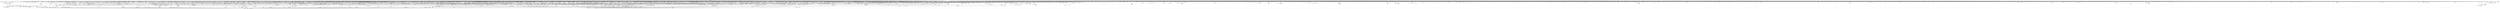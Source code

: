 digraph kerncollapsed {
    "folio_nr_pages_4" [color="black"];
    "skb_cloned" [color="black"];
    "Indirect call174" [color="black"];
    "Indirect call21" [color="black"];
    "audit_string_contains_control" [color="black"];
    "mnt_add_count" [color="black"];
    "pcpu_chunk_refresh_hint" [color="black"];
    "__percpu_add_case_64_3" [color="black"];
    "virt_to_slab" [color="black"];
    "get_file_2" [color="black"];
    "arch_stack_walk" [color="black"];
    "sock_rmem_free" [color="black"];
    "do_raw_spin_lock_52" [color="black"];
    "pcpu_next_md_free_region" [color="black"];
    "find_next_bit_3" [color="black"];
    "page_ref_inc_1" [color="black"];
    "__rb_rotate_set_parents" [color="black"];
    "__kern_my_cpu_offset_79" [color="black"];
    "percpu_ref_put_many" [color="black"];
    "vm_unacct_memory_1" [color="black"];
    "__raw_spin_lock_irq_31" [color="black"];
    "rcu_segcblist_ready_cbs" [color="black"];
    "Indirect call84" [color="black"];
    "Indirect call169" [color="black"];
    "__raw_spin_unlock_irq.constprop.0_1" [color="black"];
    "dev_driver_string" [color="black"];
    "vmalloc_to_page" [color="black"];
    "__raw_spin_lock_irq_7" [color="black"];
    "find_next_bit_13" [color="black"];
    "__mnt_drop_write" [color="black"];
    "__cmpxchg_case_acq_32.constprop.0_18" [color="black"];
    "page_ref_inc_3" [color="black"];
    "cpu_online_2" [color="black"];
    "cpu_mitigations_off" [color="black"];
    "xas_find_conflict" [color="black"];
    "memblock_is_map_memory" [color="black"];
    "mas_prev" [color="black"];
    "__raw_spin_unlock_irq_36" [color="black"];
    "__raw_spin_lock_irq.constprop.0_1" [color="black"];
    "xa_mk_value" [color="black"];
    "rcu_poll_gp_seq_end" [color="black"];
    "add_wait_queue_exclusive" [color="black"];
    "llist_del_first" [color="black"];
    "dcache_clean_pou" [color="black"];
    "vm_stat_account" [color="black"];
    "io_fill_cqe_aux" [color="black"];
    "Indirect call196" [color="black"];
    "console_srcu_read_unlock" [color="black"];
    "__raw_spin_trylock_4" [color="black"];
    "do_raw_spin_lock_33" [color="black"];
    "percpu_counter_add" [color="black"];
    "__wake_up_locked_key" [color="black"];
    "xa_find_after" [color="black"];
    "_get_random_bytes" [color="black"];
    "__list_del_entry" [color="black"];
    "__update_load_avg_cfs_rq" [color="black"];
    "skb_zcopy_downgrade_managed" [color="black"];
    "__raw_spin_unlock_irqrestore_4" [color="black"];
    "do_raw_spin_lock.constprop.0_13" [color="black"];
    "__flow_hash_from_keys" [color="black"];
    "lru_note_cost_refault" [color="black"];
    "netdev_name" [color="black"];
    "sched_clock" [color="black"];
    "__remove_inode_hash" [color="black"];
    "test_ti_thread_flag_4" [color="black"];
    "task_sigpending_1" [color="black"];
    "__cmpxchg_case_rel_32" [color="black"];
    "__raw_spin_unlock_irqrestore_3" [color="black"];
    "double_unlock_balance" [color="black"];
    "Indirect call153" [color="black"];
    "is_software_node" [color="black"];
    "mas_ascend" [color="black"];
    "mas_store_b_node" [color="black"];
    "fsnotify_update_flags" [color="black"];
    "Indirect call63" [color="black"];
    "klist_node_attached" [color="black"];
    "check_preempt_curr" [color="black"];
    "_compound_head_5" [color="black"];
    "rcu_segcblist_accelerate" [color="black"];
    "__kern_my_cpu_offset_89" [color="black"];
    "__raw_spin_lock_irqsave_6" [color="black"];
    "__raw_spin_unlock_irq_35" [color="black"];
    "__wake_up_common_lock" [color="black"];
    "change_page_range" [color="black"];
    "__cmpxchg_case_mb_64_2" [color="black"];
    "list_del_init_3" [color="black"];
    "Indirect call150" [color="black"];
    "workingset_eviction" [color="black"];
    "io_prep_async_work" [color="black"];
    "init_entity_runnable_average" [color="black"];
    "kick_process" [color="black"];
    "__percpu_down_write_trylock" [color="black"];
    "xa_find" [color="black"];
    "do_raw_spin_lock_61" [color="black"];
    "skb_pfmemalloc" [color="black"];
    "__raw_spin_lock_irqsave.constprop.0_2" [color="black"];
    "update_cfs_rq_load_avg.isra.0" [color="black"];
    "fasync_insert_entry" [color="black"];
    "chacha_permute" [color="black"];
    "__kern_my_cpu_offset_42" [color="black"];
    "is_valid_gup_args" [color="black"];
    "capacity_of" [color="black"];
    "folio_add_new_anon_rmap" [color="black"];
    "__get_cpu_fpsimd_context" [color="black"];
    "do_raw_spin_lock_85" [color="black"];
    "__raw_spin_unlock_irqrestore_5" [color="black"];
    "__var_waitqueue" [color="black"];
    "rt_mutex_proxy_unlock" [color="black"];
    "do_raw_spin_lock_64" [color="black"];
    "__kern_my_cpu_offset_51" [color="black"];
    "arch_timer_evtstrm_available" [color="black"];
    "console_srcu_read_lock" [color="black"];
    "mas_prev_setup.constprop.0" [color="black"];
    "Indirect call61" [color="black"];
    "wb_has_dirty_io" [color="black"];
    "Indirect call105" [color="black"];
    "Indirect call155" [color="black"];
    "reweight_task" [color="black"];
    "Indirect call52" [color="black"];
    "mast_ascend" [color="black"];
    "__xchg_case_mb_64.constprop.0_2" [color="black"];
    "data_push_tail" [color="black"];
    "zone_watermark_ok" [color="black"];
    "_compound_head" [color="black"];
    "folio_invalidate" [color="black"];
    "__cmpxchg_case_mb_64_6" [color="black"];
    "__cmpxchg_case_acq_32.constprop.0_10" [color="black"];
    "__hlist_del" [color="black"];
    "irq_chip_retrigger_hierarchy" [color="black"];
    "__raw_spin_trylock_5" [color="black"];
    "noop_dirty_folio" [color="black"];
    "arch_local_irq_save_5" [color="black"];
    "disable_irq_nosync" [color="black"];
    "compaction_suitable" [color="black"];
    "zone_reclaimable_pages" [color="black"];
    "addr_to_vb_xa" [color="black"];
    "update_dl_migration" [color="black"];
    "__flush_tlb_page_nosync" [color="black"];
    "io_put_kbuf_comp.isra.0" [color="black"];
    "wb_dirty_limits" [color="black"];
    "__note_gp_changes" [color="black"];
    "clear_siginfo" [color="black"];
    "__raw_read_lock.constprop.0_1" [color="black"];
    "do_raw_spin_lock_46" [color="black"];
    "__raw_spin_unlock_irqrestore_31" [color="black"];
    "fsnotify_first_mark" [color="black"];
    "__raw_spin_unlock_irqrestore_11" [color="black"];
    "ihold" [color="black"];
    "security_file_set_fowner" [color="black"];
    "__next_zones_zonelist" [color="black"];
    "post_alloc_hook" [color="black"];
    "do_raw_spin_lock_73" [color="black"];
    "signalfd_cleanup" [color="black"];
    "fsnotify_compare_groups" [color="black"];
    "__page_set_anon_rmap" [color="black"];
    "prepend_name" [color="black"];
    "xas_next_entry.constprop.0" [color="black"];
    "mas_set_alloc_req" [color="black"];
    "__raw_spin_unlock_irqrestore_2" [color="black"];
    "__raw_spin_lock.constprop.0_1" [color="black"];
    "xas_reload" [color="black"];
    "do_softirq_own_stack" [color="black"];
    "__raw_spin_lock_irq_32" [color="black"];
    "check_class_changed" [color="black"];
    "cpumask_first_and" [color="black"];
    "__pi_strcmp" [color="black"];
    "Indirect call43" [color="black"];
    "__raw_spin_lock_32" [color="black"];
    "__raw_spin_lock_irqsave_32" [color="black"];
    "__irq_work_queue_local" [color="black"];
    "security_secid_to_secctx" [color="black"];
    "__raw_spin_unlock_irq_5" [color="black"];
    "iov_iter_revert" [color="black"];
    "rcu_poll_gp_seq_start_unlocked" [color="black"];
    "csum_partial_ext" [color="black"];
    "plist_add" [color="black"];
    "kobj_ns_ops" [color="black"];
    "__local_bh_enable_ip" [color="black"];
    "kernfs_next_descendant_post" [color="black"];
    "cpumask_intersects.constprop.0_1" [color="black"];
    "__io_put_kbuf" [color="black"];
    "Indirect call120" [color="black"];
    "dl_clear_overload.part.0" [color="black"];
    "___d_drop" [color="black"];
    "Indirect call206" [color="black"];
    "rcu_segcblist_inc_len" [color="black"];
    "__inode_add_lru" [color="black"];
    "test_ti_thread_flag_7" [color="black"];
    "Indirect call203" [color="black"];
    "__lock_task_sighand" [color="black"];
    "pcpu_block_update" [color="black"];
    "kthread_data" [color="black"];
    "Indirect call181" [color="black"];
    "to_desc" [color="black"];
    "update_pm_runtime_accounting" [color="black"];
    "filemap_release_folio" [color="black"];
    "Indirect call92" [color="black"];
    "update_sctlr_el1" [color="black"];
    "update_rq_clock" [color="black"];
    "split_page" [color="black"];
    "__dl_sub" [color="black"];
    "pm_qos_update_flags" [color="black"];
    "copy_highpage" [color="black"];
    "mas_pop_node" [color="black"];
    "dev_xmit_recursion_dec" [color="black"];
    "anon_vma_interval_tree_iter_first" [color="black"];
    "do_raw_spin_lock_51" [color="black"];
    "radix_tree_tag_get" [color="black"];
    "__raw_spin_lock_irqsave_11" [color="black"];
    "timespec64_equal" [color="black"];
    "__cmpwait_case_32_2" [color="black"];
    "mas_wr_new_end" [color="black"];
    "__arm64_sys_memfd_secret" [color="black"];
    "move_linked_works" [color="black"];
    "__io_prep_linked_timeout" [color="black"];
    "is_zero_page" [color="black"];
    "folio_account_cleaned" [color="black"];
    "smp_call_function_single" [color="black"];
    "clear_ti_thread_flag_5" [color="black"];
    "shrink_lock_dentry" [color="black"];
    "access_ok_16" [color="black"];
    "__sw_hweight64" [color="black"];
    "Indirect call11" [color="black"];
    "security_sock_rcv_skb" [color="black"];
    "__set_task_special" [color="black"];
    "Indirect call76" [color="black"];
    "get_data" [color="black"];
    "__mnt_want_write_file" [color="black"];
    "__mutex_remove_waiter" [color="black"];
    "tk_clock_read" [color="black"];
    "blake2s.constprop.0" [color="black"];
    "__raw_spin_lock_irqsave_21" [color="black"];
    "pmd_offset.isra.0" [color="black"];
    "PageMovable" [color="black"];
    "__attach_to_pi_owner" [color="black"];
    "irq_work_claim" [color="black"];
    "list_del_init" [color="black"];
    "__efistub_caches_clean_inval_pou" [color="black"];
    "__kern_my_cpu_offset_62" [color="black"];
    "list_lru_add" [color="black"];
    "__irq_put_desc_unlock" [color="black"];
    "rcu_is_watching" [color="black"];
    "hrtimer_reprogram.constprop.0" [color="black"];
    "__flush_tlb_kernel_pgtable" [color="black"];
    "Indirect call111" [color="black"];
    "__cmpxchg_case_mb_32_5" [color="black"];
    "list_lru_del" [color="black"];
    "rcu_poll_gp_seq_start" [color="black"];
    "_raw_spin_rq_lock_irqsave" [color="black"];
    "pfn_valid_2" [color="black"];
    "read_seqbegin.constprop.0" [color="black"];
    "Indirect call47" [color="black"];
    "free_vmap_area_rb_augment_cb_propagate" [color="black"];
    "__kern_my_cpu_offset_17" [color="black"];
    "ttwu_queue_wakelist" [color="black"];
    "tty_ldisc_open" [color="black"];
    "lockref_put_return" [color="black"];
    "clear_ti_thread_flag_8" [color="black"];
    "exit_oom_victim" [color="black"];
    "__kern_my_cpu_offset_22" [color="black"];
    "wq_worker_running" [color="black"];
    "tag_set" [color="black"];
    "__percpu_add_case_32_13" [color="black"];
    "posix_cpu_timer_rearm" [color="black"];
    "mas_descend" [color="black"];
    "do_raw_spin_lock_9" [color="black"];
    "dev_to_swnode" [color="black"];
    "Indirect call167" [color="black"];
    "irq_work_single" [color="black"];
    "__percpu_add_case_32_21" [color="black"];
    "__update_load_avg_se" [color="black"];
    "read_sanitised_ftr_reg" [color="black"];
    "folio_isolate_lru" [color="black"];
    "system_supports_generic_auth" [color="black"];
    "Indirect call154" [color="black"];
    "folio_not_mapped" [color="black"];
    "pid_task" [color="black"];
    "access_ok_39" [color="black"];
    "skb_header_pointer_2" [color="black"];
    "__raw_spin_lock_20" [color="black"];
    "lru_deactivate_file_fn" [color="black"];
    "do_raw_spin_lock_97" [color="black"];
    "Indirect call68" [color="black"];
    "redirty_tail_locked" [color="black"];
    "put_prev_task" [color="black"];
    "ldsem_down_read_trylock" [color="black"];
    "mutex_is_locked" [color="black"];
    "__raw_write_unlock_irq_5" [color="black"];
    "workingset_age_nonresident" [color="black"];
    "find_first_bit_6" [color="black"];
    "arm64_kernel_unmapped_at_el0_3" [color="black"];
    "bit_waitqueue" [color="black"];
    "allow_write_access" [color="black"];
    "netlink_has_listeners" [color="black"];
    "Indirect call38" [color="black"];
    "flush_dcache_page" [color="black"];
    "Indirect call20" [color="black"];
    "__count_vm_events_3" [color="black"];
    "new_context" [color="black"];
    "mas_new_ma_node" [color="black"];
    "task_work_cancel_match" [color="black"];
    "__kern_my_cpu_offset_52" [color="black"];
    "mte_thread_switch" [color="black"];
    "__raw_write_lock.constprop.0_1" [color="black"];
    "Indirect call183" [color="black"];
    "next_zone" [color="black"];
    "__d_find_any_alias" [color="black"];
    "__task_rq_lock" [color="black"];
    "xa_err" [color="black"];
    "tlb_flush_mmu_tlbonly_1" [color="black"];
    "get_work_pwq" [color="black"];
    "proto_memory_pcpu_drain" [color="black"];
    "get_random_bytes" [color="black"];
    "__sk_mem_reduce_allocated" [color="black"];
    "oom_unkillable_task.isra.0" [color="black"];
    "cpumask_and.isra.0_1" [color="black"];
    "__bitmap_equal" [color="black"];
    "pte_offset_kernel.isra.0" [color="black"];
    "dequeue_task" [color="black"];
    "__cmpxchg_case_acq_32.constprop.0_19" [color="black"];
    "mas_pause" [color="black"];
    "copy_fd_bitmaps" [color="black"];
    "__raw_spin_lock_irqsave_42" [color="black"];
    "system_supports_mte_1" [color="black"];
    "number" [color="black"];
    "dl_set_overload.part.0" [color="black"];
    "remove_wait_queue" [color="black"];
    "fsnotify_connector_sb" [color="black"];
    "Indirect call163" [color="black"];
    "__skb_dequeue_3" [color="black"];
    "do_kernel_restart" [color="black"];
    "move_freepages_block" [color="black"];
    "try_grab_page" [color="black"];
    "__dl_clear_params" [color="black"];
    "mas_wr_store_setup" [color="black"];
    "__cmpxchg_case_acq_32.constprop.0_7" [color="black"];
    "group_open_release" [color="black"];
    "Indirect call208" [color="black"];
    "page_move_anon_rmap" [color="black"];
    "prb_next_seq" [color="black"];
    "radix_tree_iter_tag_clear" [color="black"];
    "rcu_segcblist_extract_done_cbs" [color="black"];
    "read_seqbegin_or_lock" [color="black"];
    "__set_open_fd" [color="black"];
    "irq_set_thread_affinity" [color="black"];
    "local_cpu_stop" [color="black"];
    "sb_clear_inode_writeback" [color="black"];
    "cpumask_any_distribute" [color="black"];
    "lock_parent" [color="black"];
    "get_pwq" [color="black"];
    "do_raw_spin_lock_29" [color="black"];
    "cpumask_first" [color="black"];
    "recalc_sigpending" [color="black"];
    "Indirect call142" [color="black"];
    "io_wq_work_match_item" [color="black"];
    "arm64_kernel_unmapped_at_el0_4" [color="black"];
    "Indirect call197" [color="black"];
    "fd_install" [color="black"];
    "find_worker_executing_work" [color="black"];
    "maybe_mkwrite.isra.0" [color="black"];
    "osq_unlock" [color="black"];
    "oom_badness" [color="black"];
    "mtree_range_walk" [color="black"];
    "io_wq_work_match_all" [color="black"];
    "update_misfit_status" [color="black"];
    "u64_stats_add_1" [color="black"];
    "__skb_flow_get_ports" [color="black"];
    "rcu_exp_jiffies_till_stall_check" [color="black"];
    "jiffies_to_usecs" [color="black"];
    "workingset_update_node" [color="black"];
    "cpu_util.constprop.0" [color="black"];
    "prb_first_valid_seq" [color="black"];
    "pcpu_free_area.isra.0" [color="black"];
    "futex_q_unlock" [color="black"];
    "rcu_segcblist_first_pend_cb" [color="black"];
    "set_ti_thread_flag_4" [color="black"];
    "posix_cputimers_group_init" [color="black"];
    "free_vmap_area_rb_augment_cb_rotate" [color="black"];
    "tlb_flush_mmu_tlbonly" [color="black"];
    "tcp_get_info_chrono_stats" [color="black"];
    "flush_dcache_folio" [color="black"];
    "__raw_spin_lock_30" [color="black"];
    "do_raw_spin_lock_83" [color="black"];
    "__raw_spin_unlock_irqrestore_24" [color="black"];
    "io_match_task_safe" [color="black"];
    "pagefault_enable" [color="black"];
    "Indirect call83" [color="black"];
    "Indirect call62" [color="black"];
    "_compound_head_13" [color="black"];
    "Indirect call96" [color="black"];
    "do_raw_spin_lock_43" [color="black"];
    "anon_vma_interval_tree_remove" [color="black"];
    "__raw_spin_unlock_irqrestore_14" [color="black"];
    "ksize" [color="black"];
    "Indirect call35" [color="black"];
    "mte_set_pivot" [color="black"];
    "wake_up_bit" [color="black"];
    "mapping_shrinkable_1" [color="black"];
    "Indirect call210" [color="black"];
    "__raw_spin_lock_irq_21" [color="black"];
    "pmd_offset.isra.0_1" [color="black"];
    "vma_interval_tree_remove" [color="black"];
    "__raw_spin_lock.constprop.0" [color="black"];
    "cpudl_set" [color="black"];
    "__kern_my_cpu_offset_56" [color="black"];
    "idle_cpu" [color="black"];
    "__percpu_add_return_case_32_1" [color="black"];
    "__cmpxchg_case_mb_32_4" [color="black"];
    "xa_is_node" [color="black"];
    "__mod_lruvec_state" [color="black"];
    "cpudl_heapify" [color="black"];
    "qdisc_maybe_clear_missed" [color="black"];
    "page_vma_mapped_walk_done" [color="black"];
    "pfn_is_map_memory" [color="black"];
    "__raw_spin_unlock_irq_7" [color="black"];
    "fill_contig_page_info" [color="black"];
    "Indirect call44" [color="black"];
    "__raw_spin_lock_irqsave_52" [color="black"];
    "__srcu_read_unlock" [color="black"];
    "smp_call_function_many" [color="black"];
    "rcu_seq_start" [color="black"];
    "__remove_hrtimer" [color="black"];
    "__cmpxchg_case_acq_32.constprop.0_20" [color="black"];
    "mtree_load" [color="black"];
    "folio_size_2" [color="black"];
    "invalid_folio_referenced_vma" [color="black"];
    "compound_order" [color="black"];
    "__kern_my_cpu_offset_77" [color="black"];
    "find_first_bit_1" [color="black"];
    "xas_clear_mark" [color="black"];
    "cpu_util_cfs_boost" [color="black"];
    "wakeup_source_deactivate" [color="black"];
    "__hrtimer_next_event_base.constprop.0" [color="black"];
    "get_work_pool" [color="black"];
    "csum_partial" [color="black"];
    "post_ttbr_update_workaround" [color="black"];
    "Indirect call122" [color="black"];
    "rb_erase_cached.isra.0" [color="black"];
    "Indirect call101" [color="black"];
    "ptep_clear_flush" [color="black"];
    "__raw_spin_lock_46" [color="black"];
    "Indirect call64" [color="black"];
    "Indirect call107" [color="black"];
    "page_ref_add_1" [color="black"];
    "io_poll_mark_cancelled" [color="black"];
    "lru_lazyfree_fn" [color="black"];
    "rt_mutex_init_proxy_locked" [color="black"];
    "__cmpxchg_case_mb_32_6" [color="black"];
    "cpus_share_cache" [color="black"];
    "page_ref_dec_and_test_2" [color="black"];
    "unhash_mnt" [color="black"];
    "drain_pages_zone" [color="black"];
    "mas_leaf_max_gap" [color="black"];
    "xas_find" [color="black"];
    "rcu_seq_snap" [color="black"];
    "Indirect call36" [color="black"];
    "other_cpu_in_panic" [color="black"];
    "extract_entropy.constprop.0" [color="black"];
    "____core____" [color="kernel"];
    "memset" [color="black"];
    "Indirect call146" [color="black"];
    "__isolate_free_page" [color="black"];
    "ktime_get_with_offset" [color="black"];
    "_compound_head_1" [color="black"];
    "eventfd_signal_mask" [color="black"];
    "__disable_irq_nosync" [color="black"];
    "dec_mm_counter" [color="black"];
    "__anon_vma_interval_tree_augment_propagate" [color="black"];
    "unlock_mount_hash" [color="black"];
    "mas_next_setup.constprop.0" [color="black"];
    "__wb_calc_thresh" [color="black"];
    "rcu_segcblist_init" [color="black"];
    "rcu_stall_is_suppressed" [color="black"];
    "global_dirtyable_memory" [color="black"];
    "fatal_signal_pending_3" [color="black"];
    "irq_work_queue" [color="black"];
    "__raw_spin_lock_irq_3" [color="black"];
    "pde_subdir_first" [color="black"];
    "mab_mas_cp" [color="black"];
    "rt_mutex_futex_trylock" [color="black"];
    "__bitmap_weight" [color="black"];
    "IS_ERR_OR_NULL_3" [color="black"];
    "io_cqring_wake" [color="black"];
    "_prb_commit" [color="black"];
    "group_classify" [color="black"];
    "folio_trylock_2" [color="black"];
    "tick_get_broadcast_mask" [color="black"];
    "Indirect call34" [color="black"];
    "io_poll_find.constprop.0" [color="black"];
    "hrtimer_start_range_ns" [color="black"];
    "find_last_bit" [color="black"];
    "__raw_spin_unlock_irq_25" [color="black"];
    "__kern_my_cpu_offset_37" [color="black"];
    "cpumask_empty_3" [color="black"];
    "get_new_cred" [color="black"];
    "select_collect" [color="black"];
    "task_pid_vnr" [color="black"];
    "Indirect call202" [color="black"];
    "__mutex_trylock" [color="black"];
    "is_migration_entry" [color="black"];
    "__kern_my_cpu_offset_71" [color="black"];
    "__raw_spin_lock_irqsave_51" [color="black"];
    "task_sigpending_2" [color="black"];
    "compaction_zonelist_suitable" [color="black"];
    "set_pud" [color="black"];
    "__raw_spin_unlock_irq_19" [color="black"];
    "arch_send_call_function_single_ipi" [color="black"];
    "wakeup_kcompactd" [color="black"];
    "find_next_zero_bit" [color="black"];
    "percpu_ref_get_many.constprop.0" [color="black"];
    "slab_want_init_on_free" [color="black"];
    "arch_local_irq_restore_2" [color="black"];
    "bsearch" [color="black"];
    "__percpu_add_case_64.constprop.0_3" [color="black"];
    "page_ref_add" [color="black"];
    "__dequeue_entity" [color="black"];
    "__raw_spin_lock_irq_43" [color="black"];
    "task_clear_jobctl_trapping" [color="black"];
    "__raw_spin_unlock_irq" [color="black"];
    "ktime_get" [color="black"];
    "_find_next_and_bit" [color="black"];
    "io_cancel_ctx_cb" [color="black"];
    "reusable_anon_vma" [color="black"];
    "folio_mapped_2" [color="black"];
    "rcu_segcblist_pend_cbs" [color="black"];
    "move_freelist_tail" [color="black"];
    "memmove" [color="black"];
    "get_file.isra.0" [color="black"];
    "pm_runtime_put_noidle_2" [color="black"];
    "task_ppid_nr" [color="black"];
    "do_raw_spin_lock_13" [color="black"];
    "xas_error.isra.0_1" [color="black"];
    "mas_find_setup.constprop.0" [color="black"];
    "is_cpu_allowed" [color="black"];
    "__kern_my_cpu_offset_53" [color="black"];
    "sk_memory_allocated_sub" [color="black"];
    "d_walk" [color="black"];
    "audit_uid_comparator" [color="black"];
    "__raw_spin_lock_irqsave_41" [color="black"];
    "cpu_active" [color="black"];
    "Indirect call147" [color="black"];
    "__raw_spin_lock_27" [color="black"];
    "__raw_spin_unlock_irqrestore_37" [color="black"];
    "hrtimer_try_to_cancel" [color="black"];
    "pgdat_balanced" [color="black"];
    "lockref_get" [color="black"];
    "__percpu_add_case_32_3" [color="black"];
    "radix_tree_lookup" [color="black"];
    "find_unlink_vmap_area" [color="black"];
    "Indirect call157" [color="black"];
    "__kern_my_cpu_offset_24" [color="black"];
    "wakeup_kswapd" [color="black"];
    "__kern_my_cpu_offset_29" [color="black"];
    "Indirect call178" [color="black"];
    "__count_vm_events_1" [color="black"];
    "do_raw_spin_lock_16" [color="black"];
    "sched_clock_noinstr" [color="black"];
    "Indirect call67" [color="black"];
    "__bitmap_and" [color="black"];
    "__kern_my_cpu_offset_50" [color="black"];
    "auditd_test_task" [color="black"];
    "pcpu_find_block_fit" [color="black"];
    "task_join_group_stop" [color="black"];
    "security_audit_rule_free" [color="black"];
    "bstats_update" [color="black"];
    "arm64_kernel_unmapped_at_el0_2" [color="black"];
    "debug_locks_off" [color="black"];
    "mas_put_in_tree" [color="black"];
    "__raw_spin_lock_15" [color="black"];
    "do_raw_spin_lock_8" [color="black"];
    "__fsnotify_update_child_dentry_flags" [color="black"];
    "find_next_bit_29" [color="black"];
    "add_wait_queue" [color="black"];
    "io_wq_worker_running" [color="black"];
    "compaction_free" [color="black"];
    "d_find_any_alias" [color="black"];
    "security_task_kill" [color="black"];
    "__cmpxchg_case_acq_32.constprop.0_14" [color="black"];
    "flush_tlb_mm_1" [color="black"];
    "list_splice" [color="black"];
    "tick_get_wakeup_device" [color="black"];
    "__bitmap_subset" [color="black"];
    "ma_slots" [color="black"];
    "finish_swait" [color="black"];
    "fatal_signal_pending" [color="black"];
    "__raw_spin_unlock_irqrestore_8" [color="black"];
    "Indirect call116" [color="black"];
    "find_next_zero_bit_2" [color="black"];
    "__ptrace_link" [color="black"];
    "do_raw_spin_lock_10" [color="black"];
    "sync_icache_aliases" [color="black"];
    "posix_cpu_timers_exit_group" [color="black"];
    "_compound_head_4" [color="black"];
    "__mnt_drop_write_file" [color="black"];
    "pcpu_chunk_populated" [color="black"];
    "pick_next_pushable_dl_task" [color="black"];
    "mas_next_sibling" [color="black"];
    "__posix_timers_find" [color="black"];
    "rb_insert_color_cached" [color="black"];
    "folio_nr_pages_2" [color="black"];
    "pfn_swap_entry_to_page" [color="black"];
    "exit_rcu" [color="black"];
    "xas_not_node" [color="black"];
    "peernet2id" [color="black"];
    "io_prep_async_link" [color="black"];
    "dl_bw_cpus" [color="black"];
    "__raw_spin_lock_irqsave_23" [color="black"];
    "page_ref_dec_and_test" [color="black"];
    "arch_local_irq_save" [color="black"];
    "xas_result" [color="black"];
    "Indirect call102" [color="black"];
    "Indirect call213" [color="black"];
    "__kern_my_cpu_offset_27" [color="black"];
    "search_cmp_ftr_reg" [color="black"];
    "task_rq_unlock" [color="black"];
    "get_ucounts_or_wrap" [color="black"];
    "rcu_segcblist_move_seglen" [color="black"];
    "enqueue_hrtimer.constprop.0" [color="black"];
    "get_task_exe_file" [color="black"];
    "__irq_get_desc_lock" [color="black"];
    "add_timer" [color="black"];
    "__raw_spin_lock_irqsave_50" [color="black"];
    "__rb_change_child.constprop.0" [color="black"];
    "prb_final_commit" [color="black"];
    "device_match_devt" [color="black"];
    "find_next_bit_18" [color="black"];
    "get_task_mm" [color="black"];
    "deny_write_access.isra.0" [color="black"];
    "mte_zero_clear_page_tags" [color="black"];
    "hrtimer_forward" [color="black"];
    "Indirect call123" [color="black"];
    "desc_make_final" [color="black"];
    "test_taint" [color="black"];
    "__raw_spin_lock_irqsave_3" [color="black"];
    "fsnotify_grab_connector" [color="black"];
    "wb_update_bandwidth" [color="black"];
    "enqueue_task" [color="black"];
    "__raw_spin_lock_irqsave_15" [color="black"];
    "__irq_domain_activate_irq" [color="black"];
    "Indirect call98" [color="black"];
    "xas_set_order.part.0" [color="black"];
    "find_busiest_group" [color="black"];
    "__raw_spin_trylock_3" [color="black"];
    "__raw_spin_lock_irqsave.constprop.0_3" [color="black"];
    "futex_hash" [color="black"];
    "__irq_can_set_affinity" [color="black"];
    "Indirect call16" [color="black"];
    "prep_compound_page" [color="black"];
    "__raw_spin_lock_12" [color="black"];
    "fetch_robust_entry" [color="black"];
    "release_thread" [color="black"];
    "raw_spin_rq_unlock" [color="black"];
    "page_ref_inc_6" [color="black"];
    "mnt_get_writers" [color="black"];
    "tty_driver_name" [color="black"];
    "fpsimd_flush_task_state" [color="black"];
    "Indirect call139" [color="black"];
    "do_raw_spin_lock.constprop.0_14" [color="black"];
    "rwsem_spin_on_owner" [color="black"];
    "arch_asym_cpu_priority" [color="black"];
    "pcpu_chunk_relocate" [color="black"];
    "__raw_spin_unlock_irq_23" [color="black"];
    "pcpu_chunk_slot" [color="black"];
    "pte_to_swp_entry" [color="black"];
    "lock_hrtimer_base" [color="black"];
    "console_verbose" [color="black"];
    "d_flags_for_inode" [color="black"];
    "prep_new_page" [color="black"];
    "do_raw_spin_lock_41" [color="black"];
    "Indirect call164" [color="black"];
    "do_raw_spin_lock_44" [color="black"];
    "pm_runtime_get_noresume" [color="black"];
    "Indirect call77" [color="black"];
    "enqueue_timer" [color="black"];
    "dev_xmit_recursion_inc" [color="black"];
    "find_next_bit.constprop.0_6" [color="black"];
    "__balance_callbacks" [color="black"];
    "security_release_secctx" [color="black"];
    "hrtimer_start_expires" [color="black"];
    "__raw_spin_unlock_irq_1" [color="black"];
    "set_ptes.constprop.0.isra.0" [color="black"];
    "Indirect call145" [color="black"];
    "Indirect call60" [color="black"];
    "cpu_timer_dequeue" [color="black"];
    "signal_pending" [color="black"];
    "cpu_clock_sample" [color="black"];
    "__raw_spin_unlock_irq_20" [color="black"];
    "skb_frag_ref" [color="black"];
    "find_next_bit.constprop.0_5" [color="black"];
    "filemap_check_errors" [color="black"];
    "Indirect call15" [color="black"];
    "netdev_start_xmit" [color="black"];
    "__fswab32_10" [color="black"];
    "__raw_spin_unlock_irqrestore_1" [color="black"];
    "find_buddy_page_pfn" [color="black"];
    "tlb_gather_mmu_fullmm" [color="black"];
    "qdisc_qstats_cpu_backlog_dec" [color="black"];
    "fprop_fraction_percpu" [color="black"];
    "attach_task" [color="black"];
    "__tlb_reset_range" [color="black"];
    "ptrauth_keys_install_user" [color="black"];
    "sock_flag.constprop.0" [color="black"];
    "file_ns_capable" [color="black"];
    "__raw_spin_unlock_irq_29" [color="black"];
    "__anon_vma_interval_tree_subtree_search" [color="black"];
    "set_swapper_pgd" [color="black"];
    "do_raw_spin_lock_48" [color="black"];
    "notifier_call_chain" [color="black"];
    "io_wq_get_acct" [color="black"];
    "__finalize_skb_around" [color="black"];
    "task_get_vl" [color="black"];
    "folio_try_get_rcu" [color="black"];
    "futex_top_waiter" [color="black"];
    "spin_lock_irqsave_ssp_contention" [color="black"];
    "find_first_bit_4" [color="black"];
    "fsnotify_data_inode" [color="black"];
    "ma_pivots" [color="black"];
    "__sw_hweight32" [color="black"];
    "cd_forget" [color="black"];
    "Indirect call182" [color="black"];
    "cpu_online_1" [color="black"];
    "do_raw_spin_lock.constprop.0_3" [color="black"];
    "__cmpxchg_case_acq_32.constprop.0" [color="black"];
    "list_del_4" [color="black"];
    "mapping_shrinkable_2" [color="black"];
    "dl_rq_of_se" [color="black"];
    "Indirect call30" [color="black"];
    "dl_task_is_earliest_deadline" [color="black"];
    "Indirect call69" [color="black"];
    "__wake_up_locked_key_bookmark" [color="black"];
    "futex_hb_waiters_dec" [color="black"];
    "set_task_reclaim_state" [color="black"];
    "mas_start" [color="black"];
    "system_supports_mte" [color="black"];
    "netlink_unlock_table" [color="black"];
    "cpu_do_switch_mm" [color="black"];
    "clear_ti_thread_flag_6" [color="black"];
    "Indirect call161" [color="black"];
    "get_mm_exe_file" [color="black"];
    "smp_call_function" [color="black"];
    "__task_pid_nr_ns" [color="black"];
    "get_cred" [color="black"];
    "set_secondary_fwnode" [color="black"];
    "find_next_bit.constprop.0_11" [color="black"];
    "srcu_get_delay.isra.0" [color="black"];
    "__mutex_add_waiter" [color="black"];
    "folio_mapped_3" [color="black"];
    "__raw_spin_unlock_irqrestore_38" [color="black"];
    "do_raw_spin_lock_12" [color="black"];
    "io_file_get_flags" [color="black"];
    "xas_find_marked" [color="black"];
    "__raw_spin_lock_63" [color="black"];
    "__cmpxchg_case_mb_64" [color="black"];
    "__remove_shared_vm_struct.constprop.0" [color="black"];
    "Indirect call177" [color="black"];
    "do_raw_spin_lock_35" [color="black"];
    "pageblock_pfn_to_page" [color="black"];
    "posixtimer_rearm" [color="black"];
    "lru_add_fn" [color="black"];
    "__raw_spin_lock_42" [color="black"];
    "Indirect call192" [color="black"];
    "__cmpxchg_case_64" [color="black"];
    "sub_rq_bw.isra.0" [color="black"];
    "__count_vm_events_2" [color="black"];
    "wb_stat_mod" [color="black"];
    "__iget" [color="black"];
    "__set_fixmap" [color="black"];
    "find_next_and_bit.constprop.0" [color="black"];
    "__cmpxchg_case_acq_32.constprop.0_17" [color="black"];
    "blake2s_final" [color="black"];
    "mte_destroy_descend.constprop.0" [color="black"];
    "dev_bus_name" [color="black"];
    "inode_io_list_del" [color="black"];
    "__put_cpu_fpsimd_context" [color="black"];
    "update_rt_rq_load_avg" [color="black"];
    "tty_name" [color="black"];
    "need_mlock_drain" [color="black"];
    "__rt_mutex_futex_trylock" [color="black"];
    "set_pfnblock_flags_mask" [color="black"];
    "expand" [color="black"];
    "tty_audit_fork" [color="black"];
    "__dev_fwnode" [color="black"];
    "has_managed_dma" [color="black"];
    "test_ti_thread_flag_6" [color="black"];
    "__raw_spin_lock_irq_19" [color="black"];
    "Indirect call66" [color="black"];
    "mnt_dec_writers" [color="black"];
    "enqueue_pushable_dl_task" [color="black"];
    "try_to_unmap_flush_dirty" [color="black"];
    "do_raw_spin_lock_93" [color="black"];
    "__raw_spin_lock_28" [color="black"];
    "do_raw_spin_lock_60" [color="black"];
    "__kern_my_cpu_offset_36" [color="black"];
    "mas_next_slot" [color="black"];
    "pud_set_huge" [color="black"];
    "task_sched_runtime" [color="black"];
    "mas_adopt_children.isra.0" [color="black"];
    "__raw_spin_lock_irq_6" [color="black"];
    "rcu_start_this_gp" [color="black"];
    "account_pipe_buffers" [color="black"];
    "init_multi_vma_prep" [color="black"];
    "__lookup_mnt" [color="black"];
    "__printk_cpu_sync_put" [color="black"];
    "mte_parent_slot" [color="black"];
    "hlist_bl_lock" [color="black"];
    "__xchg_case_mb_32.constprop.0" [color="black"];
    "__raw_spin_unlock_irq_3" [color="black"];
    "rcu_dynticks_snap" [color="black"];
    "sched_post_fork" [color="black"];
    "rcu_seq_start_1" [color="black"];
    "arch_local_irq_save_4" [color="black"];
    "try_release_thread_stack_to_cache" [color="black"];
    "mas_safe_pivot" [color="black"];
    "errseq_sample" [color="black"];
    "mas_rewalk_if_dead" [color="black"];
    "__raw_spin_lock_irq_11" [color="black"];
    "vma_last_pgoff" [color="black"];
    "take_dentry_name_snapshot" [color="black"];
    "count_vm_event_2" [color="black"];
    "vma_iter_config" [color="black"];
    "internal_add_timer" [color="black"];
    "idr_for_each" [color="black"];
    "__raw_spin_lock_irqsave_5" [color="black"];
    "__to_kthread" [color="black"];
    "ktime_get_coarse_real_ts64" [color="black"];
    "_find_last_bit" [color="black"];
    "mt_find" [color="black"];
    "tick_get_broadcast_device" [color="black"];
    "add_nr_running" [color="black"];
    "Indirect call127" [color="black"];
    "page_ref_inc_2" [color="black"];
    "qdisc_qstats_cpu_qlen_dec" [color="black"];
    "data_check_size" [color="black"];
    "__disable_irq" [color="black"];
    "__kmem_obj_info" [color="black"];
    "mte_dead_walk" [color="black"];
    "__cmpxchg_case_acq_64_1" [color="black"];
    "process_shares_mm" [color="black"];
    "tag_clear" [color="black"];
    "device_links_read_unlock" [color="black"];
    "memcg_charge_kernel_stack.part.0" [color="black"];
    "__raw_spin_unlock_irq_18" [color="black"];
    "__pi_memcmp" [color="black"];
    "gup_must_unshare" [color="black"];
    "__raw_spin_lock_52" [color="black"];
    "_task_util_est" [color="black"];
    "__lshrti3" [color="black"];
    "clear_ti_thread_flag_3" [color="black"];
    "can_migrate_task" [color="black"];
    "min_deadline_cb_rotate" [color="black"];
    "Indirect call173" [color="black"];
    "cpumask_and" [color="black"];
    "sync_exp_work_done" [color="black"];
    "find_suitable_fallback" [color="black"];
    "rb_first" [color="black"];
    "cpu_online" [color="black"];
    "__raw_spin_unlock_irq_28" [color="black"];
    "Indirect call200" [color="black"];
    "prepend_path" [color="black"];
    "mte_update_sctlr_user" [color="black"];
    "attach_pid" [color="black"];
    "Indirect call130" [color="black"];
    "skip_atoi" [color="black"];
    "find_next_bit.constprop.0_7" [color="black"];
    "_double_lock_balance" [color="black"];
    "__skb_set_length" [color="black"];
    "__raw_spin_unlock_irqrestore.constprop.0_1" [color="black"];
    "do_raw_spin_lock_87" [color="black"];
    "add_timer_on" [color="black"];
    "Indirect call9" [color="black"];
    "Indirect call25" [color="black"];
    "decay_load" [color="black"];
    "__raw_spin_lock_14" [color="black"];
    "_find_first_zero_bit" [color="black"];
    "pvm_determine_end_from_reverse" [color="black"];
    "__raw_spin_lock_irq_5" [color="black"];
    "detach_entity_load_avg" [color="black"];
    "set_pageblock_migratetype" [color="black"];
    "inode_io_list_move_locked" [color="black"];
    "show_mem_node_skip" [color="black"];
    "io_is_timeout_noseq" [color="black"];
    "get_sd_balance_interval" [color="black"];
    "__update_min_deadline" [color="black"];
    "rcu_jiffies_till_stall_check" [color="black"];
    "__dl_add" [color="black"];
    "tty_port_kopened" [color="black"];
    "__raw_spin_unlock_irqrestore.constprop.0_2" [color="black"];
    "detach_if_pending" [color="black"];
    "__raw_spin_unlock_irq_6" [color="black"];
    "pgattr_change_is_safe" [color="black"];
    "desc_read" [color="black"];
    "active_load_balance_cpu_stop" [color="black"];
    "entity_eligible" [color="black"];
    "find_lock_later_rq" [color="black"];
    "list_del_3" [color="black"];
    "Indirect call143" [color="black"];
    "tty_termios_baud_rate" [color="black"];
    "mnt_get_count" [color="black"];
    "pcpu_alloc_area" [color="black"];
    "Indirect call131" [color="black"];
    "signal_pending_11" [color="black"];
    "fprop_reflect_period_percpu.isra.0" [color="black"];
    "should_fail_alloc_page" [color="black"];
    "__raw_spin_lock_5" [color="black"];
    "need_seqretry" [color="black"];
    "__raw_spin_lock_irq_1" [color="black"];
    "security_audit_rule_match" [color="black"];
    "pmd_clear_huge" [color="black"];
    "Indirect call56" [color="black"];
    "Indirect call148" [color="black"];
    "allow_direct_reclaim" [color="black"];
    "efi_reboot" [color="black"];
    "raw_spin_rq_lock_nested" [color="black"];
    "get_next_ino" [color="black"];
    "class_raw_spinlock_irqsave_destructor" [color="black"];
    "clear_nonspinnable" [color="black"];
    "do_raw_spin_lock_50" [color="black"];
    "tsk_fork_get_node" [color="black"];
    "audit_comparator" [color="black"];
    "Indirect call59" [color="black"];
    "anon_vma_interval_tree_post_update_vma" [color="black"];
    "percpu_ref_put_many.constprop.0_1" [color="black"];
    "__raw_spin_unlock_irqrestore_17" [color="black"];
    "queued_spin_lock_slowpath" [color="black"];
    "prepare_alloc_pages.constprop.0" [color="black"];
    "__cmpxchg_case_rel_64" [color="black"];
    "list_del_init_5" [color="black"];
    "signal_set_stop_flags" [color="black"];
    "io_poll_add_hash" [color="black"];
    "console_is_usable" [color="black"];
    "sched_ttwu_pending" [color="black"];
    "Indirect call14" [color="black"];
    "Indirect call137" [color="black"];
    "find_submount" [color="black"];
    "mab_no_null_split" [color="black"];
    "__kern_my_cpu_offset_28" [color="black"];
    "zone_watermark_ok_safe" [color="black"];
    "__raw_spin_lock_43" [color="black"];
    "Indirect call110" [color="black"];
    "cpumask_weight" [color="black"];
    "split_map_pages" [color="black"];
    "prepend_char" [color="black"];
    "put_dec_trunc8" [color="black"];
    "__kern_my_cpu_offset_60" [color="black"];
    "mas_store_prealloc.part.0" [color="black"];
    "auditsc_get_stamp" [color="black"];
    "get_cpu_fpsimd_context" [color="black"];
    "__percpu_add_case_32_8" [color="black"];
    "Indirect call199" [color="black"];
    "rcu_accelerate_cbs" [color="black"];
    "task_curr" [color="black"];
    "d_shrink_add" [color="black"];
    "pcpu_size_to_slot" [color="black"];
    "arch_get_random_seed_longs" [color="black"];
    "this_cpu_has_cap.part.0" [color="black"];
    "retain_dentry" [color="black"];
    "rb_erase" [color="black"];
    "Indirect call0" [color="black"];
    "inode_to_bdi" [color="black"];
    "tty_termios_input_baud_rate" [color="black"];
    "percpu_ref_put_many.constprop.0" [color="black"];
    "__cmpxchg_case_acq_32_1" [color="black"];
    "io_cancel_req_match" [color="black"];
    "mod_node_state" [color="black"];
    "__raw_spin_lock_irq_12" [color="black"];
    "list_del_init_2" [color="black"];
    "security_capable" [color="black"];
    "Indirect call12" [color="black"];
    "mod_zone_state" [color="black"];
    "irq_get_irq_data" [color="black"];
    "find_later_rq" [color="black"];
    "kernfs_release_file.part.0.isra.0" [color="black"];
    "spin_lock_irqsave_check_contention" [color="black"];
    "Indirect call133" [color="black"];
    "do_raw_spin_lock.constprop.0_7" [color="black"];
    "__kern_my_cpu_offset_16" [color="black"];
    "is_rlimit_overlimit" [color="black"];
    "__raw_spin_lock_irq_26" [color="black"];
    "raw_spin_rq_trylock" [color="black"];
    "__raw_spin_lock_64" [color="black"];
    "tlb_gather_mmu" [color="black"];
    "console_trylock" [color="black"];
    "forward_timer_base" [color="black"];
    "Indirect call112" [color="black"];
    "__raw_spin_lock_irqsave.constprop.0_9" [color="black"];
    "mas_prev_slot" [color="black"];
    "first_online_pgdat" [color="black"];
    "do_raw_spin_lock_28" [color="black"];
    "__cmpxchg_case_acq_32.constprop.0_2" [color="black"];
    "set_ptes.constprop.0.isra.0_1" [color="black"];
    "queued_write_lock.constprop.0_1" [color="black"];
    "io_cancel_cb" [color="black"];
    "access_ok_14" [color="black"];
    "Indirect call41" [color="black"];
    "ttwu_do_activate.constprop.0" [color="black"];
    "io_timeout_extract" [color="black"];
    "Indirect call144" [color="black"];
    "mas_max_gap" [color="black"];
    "find_next_bit.constprop.0_14" [color="black"];
    "__audit_uring_entry" [color="black"];
    "__rb_erase_color" [color="black"];
    "__set_task_comm" [color="black"];
    "skb_has_frag_list" [color="black"];
    "io_wq_hash_work" [color="black"];
    "task_rq_lock" [color="black"];
    "__cmpwait_case_32_1" [color="black"];
    "io_cancel_task_cb" [color="black"];
    "drain_pages" [color="black"];
    "folio_mapped" [color="black"];
    "__skb_checksum" [color="black"];
    "__raw_spin_lock_irqsave_12" [color="black"];
    "do_raw_spin_lock_42" [color="black"];
    "test_tsk_need_resched" [color="black"];
    "propagate_mount_unlock" [color="black"];
    "dev_pm_disable_wake_irq_check" [color="black"];
    "thread_group_cputime" [color="black"];
    "__kern_my_cpu_offset_91" [color="black"];
    "prepare_to_swait_event" [color="black"];
    "__cmpxchg_case_mb_64_1" [color="black"];
    "skb_tailroom_1" [color="black"];
    "min_deadline_cb_propagate" [color="black"];
    "desc_read_finalized_seq" [color="black"];
    "find_vmap_area" [color="black"];
    "anon_vma_interval_tree_pre_update_vma" [color="black"];
    "folio_trylock" [color="black"];
    "rseq_migrate" [color="black"];
    "cpumask_and.isra.0_3" [color="black"];
    "rcu_gp_is_normal" [color="black"];
    "mm_counter" [color="black"];
    "__kern_my_cpu_offset_4" [color="black"];
    "task_pid_vnr_1" [color="black"];
    "test_ti_thread_flag_10" [color="black"];
    "unmask_irq" [color="black"];
    "skb_flow_get_icmp_tci" [color="black"];
    "copy_to_user_page" [color="black"];
    "pm_ops_is_empty" [color="black"];
    "folio_total_mapcount" [color="black"];
    "put_dec" [color="black"];
    "__skb_header_pointer" [color="black"];
    "__kern_my_cpu_offset_44" [color="black"];
    "mod_timer" [color="black"];
    "pm_runtime_deactivate_timer" [color="black"];
    "Indirect call159" [color="black"];
    "virt_to_head_page.isra.0" [color="black"];
    "__raw_spin_lock_41" [color="black"];
    "folio_nr_pages_1" [color="black"];
    "cpumask_next_and" [color="black"];
    "freezing" [color="black"];
    "mas_allocated.isra.0" [color="black"];
    "anon_vma_interval_tree_iter_next" [color="black"];
    "__io_put_kbuf_list" [color="black"];
    "folio_size" [color="black"];
    "Indirect call80" [color="black"];
    "Indirect call57" [color="black"];
    "_find_next_or_bit" [color="black"];
    "Indirect call90" [color="black"];
    "__hrtimer_get_next_event" [color="black"];
    "_find_first_bit" [color="black"];
    "pick_next_task_idle" [color="black"];
    "__skb_set_length_1" [color="black"];
    "pageblock_skip_persistent" [color="black"];
    "Indirect call27" [color="black"];
    "deactivate_task" [color="black"];
    "__raw_spin_lock_irqsave_7" [color="black"];
    "no_blink" [color="black"];
    "futex_q_lock" [color="black"];
    "mod_node_page_state" [color="black"];
    "xa_load" [color="black"];
    "mast_spanning_rebalance.isra.0" [color="black"];
    "raw_spin_rq_lock" [color="black"];
    "hrtimer_cancel" [color="black"];
    "update_sd_lb_stats" [color="black"];
    "xas_set_offset" [color="black"];
    "Indirect call94" [color="black"];
    "__kern_my_cpu_offset_11" [color="black"];
    "__raw_spin_lock_irq_18" [color="black"];
    "pagetable_pte_dtor" [color="black"];
    "Indirect call74" [color="black"];
    "fatal_signal_pending_5" [color="black"];
    "check_and_switch_context" [color="black"];
    "do_raw_spin_lock_3" [color="black"];
    "xas_retry" [color="black"];
    "inc_rlimit_ucounts" [color="black"];
    "__mutex_trylock_common" [color="black"];
    "__cmpxchg_case_acq_32.constprop.0_12" [color="black"];
    "__kern_my_cpu_offset_19" [color="black"];
    "__anon_vma_interval_tree_augment_rotate" [color="black"];
    "__cmpxchg_case_acq_32.constprop.0_4" [color="black"];
    "folio_nr_pages" [color="black"];
    "Indirect call171" [color="black"];
    "__raw_spin_lock_irqsave_25" [color="black"];
    "__srcu_read_lock" [color="black"];
    "xas_pause" [color="black"];
    "do_raw_spin_lock_99" [color="black"];
    "Indirect call7" [color="black"];
    "lock_timer_base" [color="black"];
    "pagefault_disable" [color="black"];
    "pcpu_post_unmap_tlb_flush" [color="black"];
    "Indirect call81" [color="black"];
    "srcu_gp_start" [color="black"];
    "sane_fdtable_size" [color="black"];
    "dec_rlimit_ucounts" [color="black"];
    "Indirect call136" [color="black"];
    "find_next_bit.constprop.0_1" [color="black"];
    "clear_bit_unlock.constprop.0" [color="black"];
    "put_dec_full8" [color="black"];
    "fragmentation_index" [color="black"];
    "io_run_cancel" [color="black"];
    "path_get" [color="black"];
    "mnt_set_mountpoint" [color="black"];
    "io_acct_cancel_pending_work" [color="black"];
    "Indirect call2" [color="black"];
    "Indirect call88" [color="black"];
    "security_sk_free" [color="black"];
    "num_other_online_cpus" [color="black"];
    "set_ti_thread_flag" [color="black"];
    "__enqueue_entity" [color="black"];
    "__timer_delete" [color="black"];
    "__update_gt_cputime" [color="black"];
    "tlb_flush_1" [color="black"];
    "memzero_explicit" [color="black"];
    "compound_order_1" [color="black"];
    "__fprop_add_percpu" [color="black"];
    "netlink_overrun" [color="black"];
    "add_mm_rss_vec" [color="black"];
    "page_ref_dec_and_test_1" [color="black"];
    "rwsem_read_trylock" [color="black"];
    "__folio_cancel_dirty" [color="black"];
    "folio_mark_dirty" [color="black"];
    "__raw_spin_unlock_irqrestore_32" [color="black"];
    "__put_unused_fd" [color="black"];
    "get_file_1" [color="black"];
    "__raw_spin_lock_bh.constprop.0_5" [color="black"];
    "inc_tlb_flush_pending" [color="black"];
    "domain_dirty_limits" [color="black"];
    "__kern_my_cpu_offset_74" [color="black"];
    "invalid_mkclean_vma" [color="black"];
    "folio_trylock_1" [color="black"];
    "do_raw_spin_lock_58" [color="black"];
    "__futex_unqueue" [color="black"];
    "io_run_local_work_continue" [color="black"];
    "pm_runtime_autosuspend_expiration" [color="black"];
    "sched_cgroup_fork" [color="black"];
    "test_and_set_ti_thread_flag_1" [color="black"];
    "__acct_reclaim_writeback" [color="black"];
    "list_del_init_7" [color="black"];
    "security_task_getsecid_obj" [color="black"];
    "__cmpxchg_case_mb_32_2" [color="black"];
    "compound_order_2" [color="black"];
    "_compound_head_7" [color="black"];
    "__percpu_add_case_64.constprop.0" [color="black"];
    "check_vma_flags" [color="black"];
    "__raw_spin_lock_62" [color="black"];
    "remove_nodes.constprop.0" [color="black"];
    "__cmpxchg_case_acq_32.constprop.0_9" [color="black"];
    "set_area_direct_map" [color="black"];
    "set_tsk_need_resched" [color="black"];
    "group_close_release" [color="black"];
    "arch_local_irq_save_1" [color="black"];
    "Indirect call26" [color="black"];
    "__raw_spin_unlock_irqrestore_15" [color="black"];
    "__percpu_add_case_32" [color="black"];
    "mmgrab_1" [color="black"];
    "put_filesystem" [color="black"];
    "__raw_spin_lock_irqsave_17" [color="black"];
    "Indirect call32" [color="black"];
    "__kern_my_cpu_offset_26" [color="black"];
    "copy_page" [color="black"];
    "d_lru_del" [color="black"];
    "folio_anon_vma" [color="black"];
    "Indirect call99" [color="black"];
    "__free_one_page" [color="black"];
    "get_state_synchronize_rcu_full" [color="black"];
    "workingset_test_recent" [color="black"];
    "io_poll_can_finish_inline.isra.0" [color="black"];
    "replace_mark_chunk" [color="black"];
    "should_failslab" [color="black"];
    "prepare_to_wait_event" [color="black"];
    "generic_exec_single" [color="black"];
    "Indirect call179" [color="black"];
    "lru_deactivate_fn" [color="black"];
    "pte_mkdirty" [color="black"];
    "hrtimer_sleeper_start_expires" [color="black"];
    "pi_state_update_owner" [color="black"];
    "__wake_up_klogd.part.0" [color="black"];
    "__kern_my_cpu_offset_133" [color="black"];
    "__pfn_to_section" [color="black"];
    "__cmpxchg_case_8" [color="black"];
    "xas_next_entry" [color="black"];
    "set_task_cpu" [color="black"];
    "req_set_fail_4" [color="black"];
    "mas_set_parent.constprop.0" [color="black"];
    "pcpu_init_md_blocks" [color="black"];
    "prb_reserve" [color="black"];
    "task_clear_jobctl_pending" [color="black"];
    "local_bh_disable" [color="black"];
    "mod_zone_page_state" [color="black"];
    "audit_mark_compare" [color="black"];
    "posix_cpu_timers_exit" [color="black"];
    "node_page_state_add" [color="black"];
    "put_ldops.constprop.0" [color="black"];
    "se_weight.isra.0" [color="black"];
    "do_raw_spin_lock_45" [color="black"];
    "Indirect call176" [color="black"];
    "memblock_search" [color="black"];
    "find_next_bit_6" [color="black"];
    "__raw_read_lock_irqsave.constprop.0_1" [color="black"];
    "count_vm_events" [color="black"];
    "kernfs_root" [color="black"];
    "zone_page_state_snapshot.constprop.0" [color="black"];
    "do_raw_spin_lock_14" [color="black"];
    "Indirect call19" [color="black"];
    "igrab" [color="black"];
    "__wb_writeout_add" [color="black"];
    "pcpu_block_refresh_hint" [color="black"];
    "cpuhp_invoke_callback" [color="black"];
    "__cmpxchg_case_acq_32_2" [color="black"];
    "__finish_swait" [color="black"];
    "pwq_activate_inactive_work" [color="black"];
    "__percpu_add_case_32_15" [color="black"];
    "__cmpxchg_case_acq_32.constprop.0_8" [color="black"];
    "fsnotify_handle_inode_event.isra.0" [color="black"];
    "_copy_from_iter" [color="black"];
    "__skb_fill_page_desc" [color="black"];
    "mutex_spin_on_owner" [color="black"];
    "chacha_block_generic" [color="black"];
    "get_cred_1" [color="black"];
    "timekeeping_get_ns" [color="black"];
    "space_used" [color="black"];
    "rb_insert_color" [color="black"];
    "Indirect call45" [color="black"];
    "_atomic_dec_and_lock" [color="black"];
    "system_supports_tlb_range_1" [color="black"];
    "find_next_bit.constprop.0_21" [color="black"];
    "security_d_instantiate" [color="black"];
    "__pick_first_entity" [color="black"];
    "Indirect call103" [color="black"];
    "is_subdir" [color="black"];
    "mast_fill_bnode" [color="black"];
    "Indirect call87" [color="black"];
    "crng_fast_key_erasure" [color="black"];
    "folio_wake_bit" [color="black"];
    "__raw_spin_lock_23" [color="black"];
    "Indirect call104" [color="black"];
    "local_bh_enable" [color="black"];
    "Indirect call91" [color="black"];
    "next_signal" [color="black"];
    "Indirect call79" [color="black"];
    "fsnotify_group_assert_locked" [color="black"];
    "d_shrink_del" [color="black"];
    "mas_is_err" [color="black"];
    "lockref_get_not_zero" [color="black"];
    "strscpy_pad" [color="black"];
    "__wake_up_parent" [color="black"];
    "__dl_update" [color="black"];
    "__io_disarm_linked_timeout" [color="black"];
    "call_function_single_prep_ipi" [color="black"];
    "task_set_jobctl_pending" [color="black"];
    "Indirect call191" [color="black"];
    "Indirect call158" [color="black"];
    "next_mnt" [color="black"];
    "__xchg_case_mb_64.constprop.0_3" [color="black"];
    "__percpu_add_case_32_20" [color="black"];
    "Indirect call54" [color="black"];
    "folio_evictable_1" [color="black"];
    "do_raw_spin_lock_7" [color="black"];
    "lockref_put_or_lock" [color="black"];
    "__xa_clear_mark" [color="black"];
    "pcpu_block_update_hint_alloc" [color="black"];
    "__printk_cpu_sync_try_get" [color="black"];
    "__list_del_entry_1" [color="black"];
    "sve_save_state" [color="black"];
    "__raw_write_lock_irq" [color="black"];
    "mas_wr_walk" [color="black"];
    "arch_local_irq_enable_2" [color="black"];
    "try_check_zero" [color="black"];
    "__accumulate_pelt_segments" [color="black"];
    "Indirect call190" [color="black"];
    "pcpu_unit_page_offset" [color="black"];
    "do_raw_spin_lock_63" [color="black"];
    "kmap_atomic_1" [color="black"];
    "task_participate_group_stop" [color="black"];
    "strcpy" [color="black"];
    "clear_ti_thread_flag_4" [color="black"];
    "pcpu_next_fit_region.constprop.0" [color="black"];
    "get_state_synchronize_rcu" [color="black"];
    "arch_smp_send_reschedule" [color="black"];
    "__cmpxchg_case_mb_64_7" [color="black"];
    "__siphash_unaligned" [color="black"];
    "__raw_spin_lock_irq_20" [color="black"];
    "exit_task_stack_account" [color="black"];
    "is_vmalloc_addr" [color="black"];
    "update_group_capacity" [color="black"];
    "Indirect call13" [color="black"];
    "Indirect call89" [color="black"];
    "panic_smp_self_stop" [color="black"];
    "Indirect call134" [color="black"];
    "vma_fs_can_writeback" [color="black"];
    "__raw_spin_lock_2" [color="black"];
    "__rb_insert_augmented" [color="black"];
    "arch_local_irq_restore_1" [color="black"];
    "u64_stats_add_2" [color="black"];
    "__raw_spin_lock_irq_23" [color="black"];
    "strreplace" [color="black"];
    "is_current_pgrp_orphaned" [color="black"];
    "mm_trace_rss_stat" [color="black"];
    "Indirect call23" [color="black"];
    "sibling_imbalance.isra.0" [color="black"];
    "Indirect call170" [color="black"];
    "__wake_q_add" [color="black"];
    "set_work_data" [color="black"];
    "mas_wr_walk_index.isra.0" [color="black"];
    "_find_next_zero_bit" [color="black"];
    "cpumask_subset" [color="black"];
    "set_load_weight" [color="black"];
    "__reuseport_detach_sock.isra.0" [color="black"];
    "__raw_spin_lock_3" [color="black"];
    "__raw_spin_lock_31" [color="black"];
    "current_is_kswapd" [color="black"];
    "__printk_safe_enter" [color="black"];
    "irq_disable" [color="black"];
    "__reset_isolation_pfn" [color="black"];
    "do_raw_spin_lock_69" [color="black"];
    "do_raw_spin_lock_118" [color="black"];
    "Indirect call70" [color="black"];
    "clear_page" [color="black"];
    "Indirect call124" [color="black"];
    "cpu_online_3" [color="black"];
    "fpsimd_preserve_current_state" [color="black"];
    "__ipi_send_mask" [color="black"];
    "folio_mapping" [color="black"];
    "__raw_spin_lock_24" [color="black"];
    "list_del_init_8" [color="black"];
    "Indirect call6" [color="black"];
    "__kern_my_cpu_offset_134" [color="black"];
    "__integrity_iint_find" [color="black"];
    "__raw_spin_lock_26" [color="black"];
    "check_cb_ovld_locked" [color="black"];
    "xas_error.isra.0" [color="black"];
    "Indirect call205" [color="black"];
    "__wake_up_common" [color="black"];
    "steal_suitable_fallback" [color="black"];
    "osq_wait_next" [color="black"];
    "do_raw_spin_lock_38" [color="black"];
    "sig_handler_ignored" [color="black"];
    "__raw_spin_lock_irq_4" [color="black"];
    "Indirect call17" [color="black"];
    "rcu_gpnum_ovf" [color="black"];
    "Indirect call97" [color="black"];
    "task_will_free_mem" [color="black"];
    "Indirect call42" [color="black"];
    "inode_maybe_inc_iversion" [color="black"];
    "calc_delta_fair" [color="black"];
    "mas_prev_sibling" [color="black"];
    "do_raw_spin_lock_34" [color="black"];
    "__mod_node_page_state" [color="black"];
    "queued_read_unlock.constprop.0_2" [color="black"];
    "Indirect call162" [color="black"];
    "Indirect call175" [color="black"];
    "zone_watermark_fast.constprop.0" [color="black"];
    "resched_curr" [color="black"];
    "clear_buddies.isra.0" [color="black"];
    "Indirect call117" [color="black"];
    "folio_mapped_1" [color="black"];
    "do_raw_spin_lock_26" [color="black"];
    "recalc_sigpending_tsk" [color="black"];
    "pcpu_page_idx" [color="black"];
    "do_raw_spin_lock_72" [color="black"];
    "__raw_spin_unlock_irqrestore_6" [color="black"];
    "cpumask_copy_1" [color="black"];
    "test_and_set_bit_lock.constprop.0" [color="black"];
    "arch_get_random_longs" [color="black"];
    "io_poll_remove_entries" [color="black"];
    "__set_close_on_exec.isra.0" [color="black"];
    "vma_interval_tree_iter_first" [color="black"];
    "Indirect call5" [color="black"];
    "set_page_dirty" [color="black"];
    "blake2s_compress" [color="black"];
    "pmd_set_huge" [color="black"];
    "xas_start" [color="black"];
    "ma_dead_node" [color="black"];
    "__percpu_add_case_64_2" [color="black"];
    "find_vm_area" [color="black"];
    "__d_instantiate" [color="black"];
    "compaction_defer_reset" [color="black"];
    "skb_orphan_1" [color="black"];
    "arch_local_irq_restore_3" [color="black"];
    "d_path" [color="black"];
    "__page_cache_release" [color="black"];
    "skb_zcopy_clear" [color="black"];
    "rcu_inkernel_boot_has_ended" [color="black"];
    "sk_error_report" [color="black"];
    "sched_asym_prefer" [color="black"];
    "Indirect call152" [color="black"];
    "kernfs_should_drain_open_files" [color="black"];
    "__kern_my_cpu_offset_47" [color="black"];
    "mas_alloc_req.isra.0" [color="black"];
    "__find_vmap_area.constprop.0" [color="black"];
    "strncmp" [color="black"];
    "__mnt_is_readonly" [color="black"];
    "Indirect call78" [color="black"];
    "__raw_spin_lock_irqsave_34" [color="black"];
    "__percpu_add_case_64_6" [color="black"];
    "__raw_spin_unlock_bh.constprop.0" [color="black"];
    "test_ti_thread_flag_22" [color="black"];
    "mte_clear_page_tags" [color="black"];
    "inode_cgwb_move_to_attached" [color="black"];
    "tty_driver_flush_buffer" [color="black"];
    "atomic_notifier_call_chain" [color="black"];
    "__cmpwait_case_32_3" [color="black"];
    "Indirect call141" [color="black"];
    "Indirect call188" [color="black"];
    "hlist_del_init_4" [color="black"];
    "do_raw_spin_lock_1" [color="black"];
    "Indirect call119" [color="black"];
    "__add_wait_queue" [color="black"];
    "set_next_entity" [color="black"];
    "srcu_read_unlock.constprop.0" [color="black"];
    "rcu_cblist_init" [color="black"];
    "fsnotify_put_sb_connectors" [color="black"];
    "u64_stats_inc" [color="black"];
    "do_raw_spin_lock_15" [color="black"];
    "mas_data_end" [color="black"];
    "__raw_spin_unlock_irq_45" [color="black"];
    "zone_page_state_add" [color="black"];
    "first_zones_zonelist" [color="black"];
    "wake_up_var" [color="black"];
    "set_ti_thread_flag_5" [color="black"];
    "purge_fragmented_block" [color="black"];
    "arch_local_irq_save_3" [color="black"];
    "mas_wr_walk_descend" [color="black"];
    "mab_shift_right" [color="black"];
    "do_raw_spin_lock_116" [color="black"];
    "cpumask_any_and_distribute" [color="black"];
    "tk_xtime.constprop.0" [color="black"];
    "do_raw_spin_lock_5" [color="black"];
    "irq_domain_activate_irq" [color="black"];
    "__raw_spin_lock_irqsave_39" [color="black"];
    "skb_tailroom_2" [color="black"];
    "dev_nit_active" [color="black"];
    "kobj_child_ns_ops" [color="black"];
    "vma_interval_tree_augment_propagate" [color="black"];
    "mas_next_range" [color="black"];
    "do_raw_spin_lock_47" [color="black"];
    "fast_dput" [color="black"];
    "__gfp_pfmemalloc_flags" [color="black"];
    "count_vm_events_1" [color="black"];
    "desc_make_reusable" [color="black"];
    "memchr" [color="black"];
    "ktime_get_real_ts64" [color="black"];
    "pm_qos_read_value" [color="black"];
    "__raw_spin_lock_21" [color="black"];
    "del_page_from_free_list" [color="black"];
    "move_queued_task.constprop.0" [color="black"];
    "to_kthread" [color="black"];
    "Indirect call140" [color="black"];
    "cpumask_weight.constprop.0_5" [color="black"];
    "Indirect call46" [color="black"];
    "folio_trylock_4" [color="black"];
    "system_supports_tlb_range" [color="black"];
    "__raw_write_lock_irq_1" [color="black"];
    "load_unaligned_zeropad_1" [color="black"];
    "find_next_bit.constprop.0_8" [color="black"];
    "mntget" [color="black"];
    "strnlen" [color="black"];
    "mas_wr_end_piv" [color="black"];
    "arch_irq_work_raise" [color="black"];
    "Indirect call1" [color="black"];
    "strchr" [color="black"];
    "current_wq_worker" [color="black"];
    "xas_load" [color="black"];
    "int_sqrt" [color="black"];
    "vma_address" [color="black"];
    "vma_interval_tree_iter_next" [color="black"];
    "rwsem_set_nonspinnable" [color="black"];
    "__raw_write_unlock_irq_4" [color="black"];
    "kmap_local_page" [color="black"];
    "__cmpxchg_case_acq_32.constprop.0_6" [color="black"];
    "bump_cpu_timer" [color="black"];
    "__preempt_count_add.constprop.0_1" [color="black"];
    "page_vma_mapped_walk_done_1" [color="black"];
    "Indirect call109" [color="black"];
    "vma_interval_tree_insert_after" [color="black"];
    "tag_clear_highpage" [color="black"];
    "do_raw_spin_lock_86" [color="black"];
    "__cmpxchg_case_acq_32_3" [color="black"];
    "copy_from_kernel_nofault_allowed" [color="black"];
    "__cmpxchg_case_acq_32.constprop.0_15" [color="black"];
    "Indirect call75" [color="black"];
    "d_hash" [color="black"];
    "hlist_bl_unlock" [color="black"];
    "update_dl_rq_load_avg" [color="black"];
    "__kern_my_cpu_offset_78" [color="black"];
    "Indirect call49" [color="black"];
    "req_set_fail" [color="black"];
    "__io_acct_run_queue" [color="black"];
    "__kern_my_cpu_offset_61" [color="black"];
    "Indirect call125" [color="black"];
    "Indirect call72" [color="black"];
    "__irq_startup" [color="black"];
    "rt_mutex_top_waiter" [color="black"];
    "Indirect call151" [color="black"];
    "wp_page_reuse" [color="black"];
    "compact_lock_irqsave" [color="black"];
    "xas_set_mark" [color="black"];
    "d_find_alias" [color="black"];
    "mas_wr_node_walk" [color="black"];
    "rcu_segcblist_add_len" [color="black"];
    "skb_copy_bits" [color="black"];
    "try_to_take_rt_mutex" [color="black"];
    "__raw_read_unlock.constprop.0" [color="black"];
    "__raw_spin_unlock_irq_4" [color="black"];
    "is_bad_inode" [color="black"];
    "qdisc_qstats_cpu_qlen_inc" [color="black"];
    "rcu_poll_gp_seq_end_unlocked" [color="black"];
    "__mnt_want_write" [color="black"];
    "__raw_spin_lock_irqsave_4" [color="black"];
    "pmd_install" [color="black"];
    "find_next_bit_17" [color="black"];
    "do_raw_spin_lock_17" [color="black"];
    "Indirect call189" [color="black"];
    "isolation_suitable.isra.0" [color="black"];
    "flush_tlb_kernel_range" [color="black"];
    "arch_local_irq_save_2" [color="black"];
    "Indirect call18" [color="black"];
    "__raw_spin_lock_irqsave.constprop.0_7" [color="black"];
    "__task_will_free_mem" [color="black"];
    "Indirect call108" [color="black"];
    "_find_next_bit" [color="black"];
    "__kern_my_cpu_offset_6" [color="black"];
    "get_arm64_ftr_reg_nowarn" [color="black"];
    "mas_find" [color="black"];
    "mas_parent_type" [color="black"];
    "cpu_timer_task_rcu" [color="black"];
    "__raw_spin_lock.constprop.0_2" [color="black"];
    "device_pm_check_callbacks" [color="black"];
    "prb_reserve_in_last" [color="black"];
    "Indirect call180" [color="black"];
    "init_timer_key" [color="black"];
    "__raw_spin_unlock_irq_21" [color="black"];
    "copy_from_kernel_nofault" [color="black"];
    "task_call_func" [color="black"];
    "prepare_to_wait_exclusive" [color="black"];
    "find_next_bit_11" [color="black"];
    "do_raw_spin_lock_117" [color="black"];
    "pid_nr_ns" [color="black"];
    "_compound_head_3" [color="black"];
    "do_raw_spin_lock_24" [color="black"];
    "Indirect call55" [color="black"];
    "get_page" [color="black"];
    "pte_to_swp_entry_2" [color="black"];
    "__raw_spin_lock_54" [color="black"];
    "__kern_my_cpu_offset_21" [color="black"];
    "group_balance_cpu" [color="black"];
    "radix_tree_load_root" [color="black"];
    "timer_reduce" [color="black"];
    "hrtimer_active" [color="black"];
    "pagefault_enable_2" [color="black"];
    "avg_vruntime" [color="black"];
    "lookup_mountpoint" [color="black"];
    "do_raw_spin_lock_23" [color="black"];
    "prepend" [color="black"];
    "copy_thread" [color="black"];
    "_prb_read_valid" [color="black"];
    "user_disable_single_step" [color="black"];
    "find_mergeable_anon_vma" [color="black"];
    "__raw_spin_unlock_irqrestore_29" [color="black"];
    "find_next_bit_10" [color="black"];
    "override_creds" [color="black"];
    "sock_flag_1" [color="black"];
    "unlock_task_sighand.isra.0_1" [color="black"];
    "mas_bulk_rebalance" [color="black"];
    "folio_lruvec_relock_irq.constprop.0" [color="black"];
    "netlink_lock_table" [color="black"];
    "__preempt_count_sub" [color="black"];
    "__cmpxchg_case_acq_64" [color="black"];
    "_find_first_and_bit" [color="black"];
    "super_wake" [color="black"];
    "activate_task" [color="black"];
    "__mutex_init" [color="black"];
    "sk_leave_memory_pressure" [color="black"];
    "__wait_for_common" [color="black"];
    "__attach_mnt" [color="black"];
    "rcu_segcblist_advance" [color="black"];
    "mas_find_child" [color="black"];
    "Indirect call187" [color="black"];
    "put_unused_fd" [color="black"];
    "sve_state_size" [color="black"];
    "free_unref_page_commit" [color="black"];
    "kernfs_get" [color="black"];
    "mte_dead_leaves.constprop.0" [color="black"];
    "mab_set_b_end" [color="black"];
    "__radix_tree_lookup" [color="black"];
    "calc_wheel_index" [color="black"];
    "rcu_is_cpu_rrupt_from_idle" [color="black"];
    "sock_rfree" [color="black"];
    "Indirect call115" [color="black"];
    "Indirect call114" [color="black"];
    "printk_parse_prefix" [color="black"];
    "__fsnotify_recalc_mask" [color="black"];
    "raw_spin_rq_unlock_irqrestore" [color="black"];
    "do_raw_spin_lock_57" [color="black"];
    "rcu_cblist_dequeue" [color="black"];
    "signal_pending_state_1" [color="black"];
    "flush_tlb_batched_pending" [color="black"];
    "do_raw_spin_lock_80" [color="black"];
    "skb_queue_tail" [color="black"];
    "clear_ti_thread_flag" [color="black"];
    "sync_rcu_exp_done_unlocked" [color="black"];
    "Indirect call106" [color="black"];
    "mas_state_walk" [color="black"];
    "dequeue_load_avg" [color="black"];
    "ktime_get_real_seconds" [color="black"];
    "__xchg_case_acq_64.isra.0" [color="black"];
    "__sk_mem_reclaim" [color="black"];
    "Indirect call149" [color="black"];
    "__raw_spin_lock_49" [color="black"];
    "select_collect2" [color="black"];
    "page_try_share_anon_rmap" [color="black"];
    "__delay" [color="black"];
    "pagefault_enable_1" [color="black"];
    "skb_zcopy" [color="black"];
    "__get_task_comm" [color="black"];
    "folio_unlock" [color="black"];
    "mask_irq" [color="black"];
    "cpu_clock_sample_group" [color="black"];
    "propagation_next" [color="black"];
    "__percpu_add_case_32_1" [color="black"];
    "Indirect call172" [color="black"];
    "down_trylock" [color="black"];
    "mte_update_gcr_excl.isra.0" [color="black"];
    "Indirect call186" [color="black"];
    "__raw_spin_lock_irqsave_44" [color="black"];
    "__percpu_add_case_64.constprop.0_1" [color="black"];
    "percpu_counter_add_batch" [color="black"];
    "audit_serial" [color="black"];
    "sock_inuse_add" [color="black"];
    "list_move_1" [color="black"];
    "Indirect call71" [color="black"];
    "__udelay" [color="black"];
    "do_raw_spin_lock.constprop.0_6" [color="black"];
    "d_instantiate" [color="black"];
    "__wake_up_bit" [color="black"];
    "__raw_spin_lock_irq.constprop.0_2" [color="black"];
    "mas_update_gap" [color="black"];
    "__dev_pm_qos_resume_latency" [color="black"];
    "check_stable_address_space" [color="black"];
    "find_lock_task_mm" [color="black"];
    "folio_evictable" [color="black"];
    "__raw_write_lock_irq.constprop.0" [color="black"];
    "__raw_spin_lock_22" [color="black"];
    "Indirect call126" [color="black"];
    "update_load_avg" [color="black"];
    "kmsg_dump" [color="black"];
    "__kern_my_cpu_offset_23" [color="black"];
    "gup_signal_pending" [color="black"];
    "tlb_remove_table_smp_sync" [color="black"];
    "pfn_valid_1" [color="black"];
    "copyin" [color="black"];
    "mas_set_height" [color="black"];
    "__raw_spin_lock_irqsave_29" [color="black"];
    "__init_swait_queue_head" [color="black"];
    "kill_device" [color="black"];
    "list_del_1" [color="black"];
    "find_task_by_pid_ns" [color="black"];
    "find_next_zero_bit_1" [color="black"];
    "__page_dup_rmap.constprop.0" [color="black"];
    "Indirect call48" [color="black"];
    "vma_interval_tree_augment_rotate" [color="black"];
    "__raw_spin_lock_16" [color="black"];
    "__xas_next" [color="black"];
    "Indirect call194" [color="black"];
    "rt_mutex_slowtrylock" [color="black"];
    "__raw_spin_unlock_irq_43" [color="black"];
    "add_device_randomness" [color="black"];
    "finish_wait" [color="black"];
    "dget" [color="black"];
    "__kern_my_cpu_offset_14" [color="black"];
    "crng_make_state" [color="black"];
    "lazy_max_pages" [color="black"];
    "__percpu_add_case_64" [color="black"];
    "cleanup_timerqueue" [color="black"];
    "__rt_mutex_slowtrylock" [color="black"];
    "tick_get_device" [color="black"];
    "tag_get" [color="black"];
    "do_raw_spin_lock" [color="black"];
    "__cmpxchg_case_mb_32_10" [color="black"];
    "Indirect call138" [color="black"];
    "flush_tlb_mm" [color="black"];
    "mapping_allow_writable" [color="black"];
    "kmalloc_size_roundup" [color="black"];
    "sched_clock_cpu" [color="black"];
    "aio_nr_sub" [color="black"];
    "put_cpu_fpsimd_context" [color="black"];
    "arch_local_irq_save_8" [color="black"];
    "invalid_migration_vma" [color="black"];
    "futex_cmpxchg_value_locked" [color="black"];
    "io_acct_run_queue" [color="black"];
    "__zone_watermark_ok" [color="black"];
    "set_ptes.isra.0" [color="black"];
    "folio_nr_pages_3" [color="black"];
    "__kern_my_cpu_offset_55" [color="black"];
    "cpumask_next.constprop.0" [color="black"];
    "task_fits_cpu" [color="black"];
    "mutex_can_spin_on_owner" [color="black"];
    "will_become_orphaned_pgrp" [color="black"];
    "__kern_my_cpu_offset_15" [color="black"];
    "this_cpu_has_cap" [color="black"];
    "__raw_spin_lock_irq_35" [color="black"];
    "cpu_switch_to" [color="black"];
    "timer_base.isra.0" [color="black"];
    "arch_local_irq_disable_2" [color="black"];
    "call_on_irq_stack" [color="black"];
    "__clear_close_on_exec.isra.0" [color="black"];
    "fsnotify" [color="black"];
    "Indirect call10" [color="black"];
    "do_raw_spin_lock.constprop.0_10" [color="black"];
    "rcu_seq_set_state" [color="black"];
    "kill_super_notify" [color="black"];
    "__kern_my_cpu_offset_83" [color="black"];
    "do_raw_spin_lock_32" [color="black"];
    "find_vma" [color="black"];
    "percpu_counter_dec" [color="black"];
    "set_next_task" [color="black"];
    "__raw_spin_lock_18" [color="black"];
    "Indirect call204" [color="black"];
    "__cmpxchg_case_acq_32" [color="black"];
    "timer_delete" [color="black"];
    "migrate_disable" [color="black"];
    "timer_delete_sync" [color="black"];
    "arm_timer" [color="black"];
    "first_zones_zonelist_1" [color="black"];
    "io_wq_exit_start" [color="black"];
    "Indirect call95" [color="black"];
    "__futex_queue" [color="black"];
    "__raw_spin_unlock_irqrestore_18" [color="black"];
    "extfrag_for_order" [color="black"];
    "Indirect call195" [color="black"];
    "lru_move_tail_fn" [color="black"];
    "freezing_slow_path" [color="black"];
    "do_raw_spin_lock_36" [color="black"];
    "__raw_spin_lock_irq_17" [color="black"];
    "__list_del_entry_2" [color="black"];
    "timerqueue_add" [color="black"];
    "convert_prio" [color="black"];
    "Indirect call4" [color="black"];
    "__cmpxchg_case_64.isra.0" [color="black"];
    "task_active_pid_ns" [color="black"];
    "io_req_complete_defer" [color="black"];
    "list_splice_tail_init" [color="black"];
    "__raw_spin_lock_6" [color="black"];
    "stackinfo_on_stack" [color="black"];
    "audit_rate_check.part.0" [color="black"];
    "Indirect call85" [color="black"];
    "rcu_gp_is_expedited" [color="black"];
    "lockref_mark_dead" [color="black"];
    "mutex_trylock" [color="black"];
    "__cmpxchg_case_mb_64_4" [color="black"];
    "d_set_d_op" [color="black"];
    "__raw_spin_lock" [color="black"];
    "xas_next_offset" [color="black"];
    "__nr_to_section" [color="black"];
    "__bitmap_clear" [color="black"];
    "do_raw_spin_lock_66" [color="black"];
    "collect_posix_cputimers" [color="black"];
    "do_softirq" [color="black"];
    "rt_mutex_setprio" [color="black"];
    "vmf_pte_changed" [color="black"];
    "__kern_my_cpu_offset_54" [color="black"];
    "__do_once_start" [color="black"];
    "folio_order" [color="black"];
    "Indirect call100" [color="black"];
    "kthread_is_per_cpu" [color="black"];
    "skb_headers_offset_update" [color="black"];
    "__kern_my_cpu_offset_80" [color="black"];
    "mast_split_data" [color="black"];
    "fsnotify_detach_connector_from_object" [color="black"];
    "____do_softirq" [color="black"];
    "update_min_vruntime" [color="black"];
    "__kern_my_cpu_offset_18" [color="black"];
    "cpudl_find" [color="black"];
    "__init_rwsem" [color="black"];
    "update_blocked_averages" [color="black"];
    "mas_push_node" [color="black"];
    "Indirect call209" [color="black"];
    "Indirect call160" [color="black"];
    "find_task_by_vpid" [color="black"];
    "__raise_softirq_irqoff" [color="black"];
    "kmalloc_slab" [color="black"];
    "Indirect call121" [color="black"];
    "__timer_delete_sync" [color="black"];
    "__mod_zone_page_state" [color="black"];
    "workingset_activation" [color="black"];
    "Indirect call113" [color="black"];
    "__wait_on_bit" [color="black"];
    "arch_local_irq_save_7" [color="black"];
    "__raw_spin_lock_irqsave.constprop.0_8" [color="black"];
    "free_pcppages_bulk" [color="black"];
    "skb_header_cloned" [color="black"];
    "hlist_del_init" [color="black"];
    "copy_user_highpage" [color="black"];
    "__lock_parent" [color="black"];
    "__percpu_counter_sum" [color="black"];
    "unlock_page" [color="black"];
    "do_csum" [color="black"];
    "ptep_set_access_flags" [color="black"];
    "page_mapping" [color="black"];
    "arch_tlbbatch_should_defer.constprop.0" [color="black"];
    "do_raw_spin_lock_2" [color="black"];
    "__pm_relax" [color="black"];
    "__ksize" [color="black"];
    "__mod_timer" [color="black"];
    "set_kpti_asid_bits" [color="black"];
    "rcu_seq_end" [color="black"];
    "gup_folio_next" [color="black"];
    "sve_get_vl" [color="black"];
    "__cmpxchg_case_mb_32_3" [color="black"];
    "__raw_spin_lock_irqsave" [color="black"];
    "rpm_check_suspend_allowed" [color="black"];
    "__raw_spin_lock_4" [color="black"];
    "do_raw_spin_lock_27" [color="black"];
    "Indirect call86" [color="black"];
    "update_curr" [color="black"];
    "vma_is_secretmem" [color="black"];
    "__raw_spin_trylock_1" [color="black"];
    "get_file" [color="black"];
    "eth_type_vlan" [color="black"];
    "kmem_valid_obj" [color="black"];
    "__cmpwait_case_32" [color="black"];
    "_atomic_dec_and_lock_irqsave" [color="black"];
    "__raw_spin_unlock_irq_17" [color="black"];
    "__raw_spin_lock_irqsave_1" [color="black"];
    "set_cpu_online" [color="black"];
    "test_ti_thread_flag_11" [color="black"];
    "tty_update_time" [color="black"];
    "mas_split_final_node.isra.0" [color="black"];
    "nsec_to_clock_t" [color="black"];
    "audit_gid_comparator" [color="black"];
    "list_del_init_6" [color="black"];
    "raw_spin_rq_lock_1" [color="black"];
    "ktime_get_mono_fast_ns" [color="black"];
    "Indirect call65" [color="black"];
    "arch_local_irq_restore" [color="black"];
    "node_dirty_ok" [color="black"];
    "down_read_trylock" [color="black"];
    "__xchg_case_64.constprop.0" [color="black"];
    "Indirect call24" [color="black"];
    "tls_preserve_current_state" [color="black"];
    "count_vm_event_1" [color="black"];
    "signal_pending_state" [color="black"];
    "arm_smccc_1_1_get_conduit" [color="black"];
    "strscpy" [color="black"];
    "vm_commit_limit" [color="black"];
    "Indirect call118" [color="black"];
    "clear_ti_thread_flag_1" [color="black"];
    "queued_read_lock.constprop.0" [color="black"];
    "folio_test_uptodate" [color="black"];
    "__raw_spin_lock_irq" [color="black"];
    "double_rq_lock" [color="black"];
    "Indirect call3" [color="black"];
    "__kern_my_cpu_offset_70" [color="black"];
    "__bitmap_set" [color="black"];
    "io_poll_remove_entry" [color="black"];
    "_compound_head_2" [color="black"];
    "__fprop_add_percpu_max" [color="black"];
    "__bpf_free_used_maps" [color="black"];
    "pde_subdir_find" [color="black"];
    "Indirect call58" [color="black"];
    "cpupri_set" [color="black"];
    "__raw_spin_unlock_irq_12" [color="black"];
    "find_vma_prev" [color="black"];
    "__cmpxchg_case_mb_32_8" [color="black"];
    "jiffies_to_msecs" [color="black"];
    "can_set_direct_map" [color="black"];
    "__lock_timer" [color="black"];
    "wb_io_lists_depopulated" [color="black"];
    "req_set_fail_3" [color="black"];
    "find_next_bit_7" [color="black"];
    "llist_add_batch" [color="black"];
    "__raw_spin_unlock_irq_38" [color="black"];
    "percpu_counter_set" [color="black"];
    "__dput_to_list" [color="black"];
    "Indirect call39" [color="black"];
    "folio_pfn" [color="black"];
    "queued_read_lock_slowpath" [color="black"];
    "__wake_up_sync_key" [color="black"];
    "sme_save_state" [color="black"];
    "__d_drop" [color="black"];
    "inode_add_lru" [color="black"];
    "__kern_my_cpu_offset_38" [color="black"];
    "Indirect call93" [color="black"];
    "cpudl_heapify_up" [color="black"];
    "simple_xattr_space" [color="black"];
    "pvm_find_va_enclose_addr" [color="black"];
    "security_current_getsecid_subj" [color="black"];
    "get_pfnblock_flags_mask" [color="black"];
    "__raw_spin_unlock_irq.constprop.0_2" [color="black"];
    "wake_all_kswapds" [color="black"];
    "should_zap_page" [color="black"];
    "do_raw_spin_lock_65" [color="black"];
    "find_next_bit_8" [color="black"];
    "lowest_in_progress" [color="black"];
    "unreserve_highatomic_pageblock" [color="black"];
    "kernfs_leftmost_descendant" [color="black"];
    "wb_stat_error" [color="black"];
    "folio_activate_fn" [color="black"];
    "virt_to_folio" [color="black"];
    "print_tainted" [color="black"];
    "update_newidle_cost" [color="black"];
    "fpsimd_save" [color="black"];
    "list_del_2" [color="black"];
    "xas_init_marks" [color="black"];
    "Indirect call53" [color="black"];
    "siginfo_layout" [color="black"];
    "__printk_safe_exit" [color="black"];
    "__raw_spin_lock_irqsave_19" [color="black"];
    "skb_checksum" [color="black"];
    "Indirect call37" [color="black"];
    "__down_trylock_console_sem.constprop.0" [color="black"];
    "synchronize_rcu.part.0" [color="black"];
    "__cmpxchg_case_acq_32.constprop.0_5" [color="black"];
    "mm_counter_file" [color="black"];
    "io_put_kbuf" [color="black"];
    "mas_safe_min" [color="black"];
    "pcpu_update_empty_pages" [color="black"];
    "Indirect call207" [color="black"];
    "cpu_util_cfs" [color="black"];
    "io_get_cqe_overflow" [color="black"];
    "Indirect call211" [color="black"];
    "__raw_spin_lock_irqsave_18" [color="black"];
    "page_ref_inc" [color="black"];
    "count_vm_events_2" [color="black"];
    "lock_mnt_tree" [color="black"];
    "dput_to_list" [color="black"];
    "test_ti_thread_flag_19" [color="black"];
    "ma_data_end" [color="black"];
    "get_arm64_ftr_reg" [color="black"];
    "__clear_open_fd" [color="black"];
    "mapping_unmap_writable" [color="black"];
    "__raw_spin_lock_irqsave_22" [color="black"];
    "blake2s_update" [color="black"];
    "__bitmap_intersects" [color="black"];
    "init_completion" [color="black"];
    "lru_note_cost" [color="black"];
    "Indirect call50" [color="black"];
    "mmget" [color="black"];
    "Indirect call165" [color="black"];
    "mas_leaf_set_meta" [color="black"];
    "skb_may_tx_timestamp.part.0" [color="black"];
    "post_init_entity_util_avg" [color="black"];
    "__raw_read_lock.constprop.0_5" [color="black"];
    "__kern_my_cpu_offset_25" [color="black"];
    "osq_lock" [color="black"];
    "fatal_signal_pending_4" [color="black"];
    "wb_io_lists_populated" [color="black"];
    "Indirect call135" [color="black"];
    "vma_interval_tree_insert" [color="black"];
    "mas_mab_cp" [color="black"];
    "timerqueue_del" [color="black"];
    "Indirect call28" [color="black"];
    "wants_signal" [color="black"];
    "__cmpxchg_case_acq_32.constprop.0_1" [color="black"];
    "do_raw_spin_lock_30" [color="black"];
    "attach_entity_load_avg" [color="black"];
    "rb_prev" [color="black"];
    "__cmpxchg_case_mb_32.constprop.0" [color="black"];
    "inactive_is_low.constprop.0" [color="black"];
    "io_wq_cancel_pending_work" [color="black"];
    "__count_vm_events" [color="black"];
    "__raw_spin_unlock_irq_11" [color="black"];
    "__irq_domain_deactivate_irq" [color="black"];
    "find_first_bit_3" [color="black"];
    "device_links_read_lock" [color="black"];
    "__raw_spin_lock_irqsave.constprop.0_1" [color="black"];
    "mas_set_split_parent.isra.0" [color="black"];
    "Indirect call33" [color="black"];
    "__raw_spin_unlock_irq_37" [color="black"];
    "vma_interval_tree_subtree_search" [color="black"];
    "Indirect call184" [color="black"];
    "radix_tree_next_chunk" [color="black"];
    "__kern_my_cpu_offset_49" [color="black"];
    "rb_next" [color="black"];
    "__msecs_to_jiffies" [color="black"];
    "__percpu_add_case_64_4" [color="black"];
    "Indirect call214" [color="black"];
    "Indirect call128" [color="black"];
    "queued_write_lock_slowpath" [color="black"];
    "do_raw_spin_lock_25" [color="black"];
    "qdisc_run_begin" [color="black"];
    "no_page_table" [color="black"];
    "__smp_call_single_queue" [color="black"];
    "__try_to_del_timer_sync" [color="black"];
    "__dev_put.part.0" [color="black"];
    "csum_block_add_ext" [color="black"];
    "__raw_spin_unlock_irqrestore_10" [color="black"];
    "anon_vma_interval_tree_insert" [color="black"];
    "Indirect call40" [color="black"];
    "skb_tailroom" [color="black"];
    "Indirect call132" [color="black"];
    "do_init_timer.constprop.0" [color="black"];
    "inode_lru_list_del" [color="black"];
    "mapping_shrinkable" [color="black"];
    "__cmpxchg_case_acq_32.constprop.0_16" [color="black"];
    "vma_needs_dirty_tracking" [color="black"];
    "next_online_pgdat" [color="black"];
    "__raw_spin_unlock_irqrestore" [color="black"];
    "ktime_add_safe" [color="black"];
    "mas_prev_range" [color="black"];
    "drain_local_pages" [color="black"];
    "smp_call_function_many_cond" [color="black"];
    "Indirect call29" [color="black"];
    "__raw_read_unlock.constprop.0_2" [color="black"];
    "__raw_spin_unlock_irqrestore_9" [color="black"];
    "timerqueue_iterate_next" [color="black"];
    "__percpu_add_case_64_1" [color="black"];
    "dl_bw_of" [color="black"];
    "sk_mem_reclaim" [color="black"];
    "__raw_spin_lock_irq_34" [color="black"];
    "prb_read_valid" [color="black"];
    "Indirect call168" [color="black"];
    "io_cqe_cache_refill" [color="black"];
    "__irq_disable" [color="black"];
    "try_to_unmap_flush" [color="black"];
    "count_vm_event" [color="black"];
    "access_ok_2" [color="black"];
    "__raw_spin_unlock_irqrestore_21" [color="black"];
    "net_eq_idr" [color="black"];
    "mte_sync_tags" [color="black"];
    "__raw_spin_unlock_irqrestore_33" [color="black"];
    "rwsem_set_reader_owned" [color="black"];
    "lock_mount_hash" [color="black"];
    "Indirect call22" [color="black"];
    "do_raw_spin_lock_37" [color="black"];
    "clear_inode" [color="black"];
    "sock_flag_3" [color="black"];
    "__wb_update_bandwidth.constprop.0" [color="black"];
    "mas_push_data" [color="black"];
    "security_inode_init_security_anon" [color="black"];
    "do_raw_spin_lock_18" [color="black"];
    "find_next_bit_15" [color="black"];
    "io_req_defer_failed" [color="black"];
    "percpu_ref_get_many" [color="black"];
    "Indirect call193" [color="black"];
    "futex_get_value_locked" [color="black"];
    "irqd_irq_disabled.isra.0" [color="black"];
    "tty_ldisc_close" [color="black"];
    "fpsimd_save_state" [color="black"];
    "kernel_init_pages" [color="black"];
    "__raw_spin_lock_irq_41" [color="black"];
    "idr_find" [color="black"];
    "page_ref_inc_4" [color="black"];
    "__const_udelay" [color="black"];
    "__peernet2id" [color="black"];
    "timer_wait_running" [color="black"];
    "do_raw_spin_lock_56" [color="black"];
    "__pi_strlen" [color="black"];
    "defer_console_output" [color="black"];
    "__kern_my_cpu_offset_2" [color="black"];
    "check_preempt_curr_dl" [color="black"];
    "__cmpxchg_case_mb_32_13" [color="black"];
    "need_active_balance" [color="black"];
    "mte_copy_page_tags" [color="black"];
    "__printk_cpu_sync_wait" [color="black"];
    "__prepare_to_swait" [color="black"];
    "timer_delete_hook" [color="black"];
    "arch_send_call_function_ipi_mask" [color="black"];
    "Indirect call201" [color="black"];
    "fatal_signal_pending_1" [color="black"];
    "online_section_nr" [color="black"];
    "irqd_set.isra.0_1" [color="black"];
    "__sync_icache_dcache" [color="black"];
    "__rpm_get_callback" [color="black"];
    "__wake_up" [color="black"];
    "get_group_info.isra.0" [color="black"];
    "__kern_my_cpu_offset_35" [color="black"];
    "__reuseport_detach_closed_sock" [color="black"];
    "arch_teardown_dma_ops" [color="black"];
    "zone_page_state_snapshot" [color="black"];
    "pud_clear_huge" [color="black"];
    "tlb_remove_table_sync_one" [color="black"];
    "d_ancestor" [color="black"];
    "irq_to_desc" [color="black"];
    "folio_trylock_flag" [color="black"];
    "srcu_funnel_exp_start" [color="black"];
    "list_move_tail" [color="black"];
    "__raw_read_unlock.constprop.0_6" [color="black"];
    "mm_set_has_pinned_flag" [color="black"];
    "do_raw_spin_lock_11" [color="black"];
    "__skb_zcopy_downgrade_managed" [color="black"];
    "sub_running_bw.isra.0" [color="black"];
    "__percpu_add_case_32_2" [color="black"];
    "__cmpxchg_case_acq_32.constprop.0_21" [color="black"];
    "kernfs_name_hash" [color="black"];
    "__raw_spin_lock_34" [color="black"];
    "find_next_and_bit" [color="black"];
    "xas_update.isra.0" [color="black"];
    "mas_next" [color="black"];
    "do_raw_spin_lock_31" [color="black"];
    "llist_reverse_order" [color="black"];
    "hlist_del_init_2" [color="black"];
    "__arch_copy_from_user" [color="black"];
    "do_raw_spin_lock_67" [color="black"];
    "prb_commit" [color="black"];
    "fsnotify_free_mark" [color="black"];
    "tlb_flush" [color="black"];
    "rcu_segcblist_enqueue" [color="black"];
    "Indirect call31" [color="black"];
    "rcu_exp_need_qs" [color="black"];
    "__cmpxchg_case_acq_32.constprop.0_13" [color="black"];
    "fatal_signal_pending_6" [color="black"];
    "test_ti_thread_flag_21" [color="black"];
    "do_raw_spin_lock_88" [color="black"];
    "workingset_refault" [color="black"];
    "flush_signal_handlers" [color="black"];
    "slab_want_init_on_alloc" [color="black"];
    "Indirect call82" [color="black"];
    "__kern_my_cpu_offset_76" [color="black"];
    "kthread_probe_data" [color="black"];
    "Indirect call198" [color="black"];
    "__do_set_cpus_allowed" [color="black"];
    "wake_up_klogd" [color="black"];
    "signal_pending_state_2" [color="black"];
    "hrtimer_force_reprogram.constprop.0" [color="black"];
    "Indirect call8" [color="black"];
    "__kern_my_cpu_offset_67" [color="black"];
    "__wake_up_pollfree" [color="black"];
    "io_schedule_prepare" [color="black"];
    "__pageblock_pfn_to_page" [color="black"];
    "slab_is_available" [color="black"];
    "mas_walk" [color="black"];
    "Indirect call166" [color="black"];
    "strcspn" [color="black"];
    "rcu_advance_cbs" [color="black"];
    "kthread_insert_work_sanity_check" [color="black"];
    "data_alloc" [color="black"];
    "access_ok_12" [color="black"];
    "__init_waitqueue_head" [color="black"];
    "__raw_spin_unlock_irqrestore_12" [color="black"];
    "Indirect call212" [color="black"];
    "system_supports_address_auth_1" [color="black"];
    "prepare_to_wait" [color="black"];
    "get_ldops" [color="black"];
    "Indirect call129" [color="black"];
    "plist_del" [color="black"];
    "kthread_should_stop" [color="black"];
    "membarrier_update_current_mm" [color="black"];
    "mab_calc_split" [color="black"];
    "_mix_pool_bytes" [color="black"];
    "Indirect call73" [color="black"];
    "__raw_spin_lock_irq_25" [color="black"];
    "Indirect call51" [color="black"];
    "io_poll_get_ownership" [color="black"];
    "__raw_spin_trylock" [color="black"];
    "percpu_ref_noop_confirm_switch" [color="black"];
    "test_ti_thread_flag_1" [color="black"];
    "update_cached_migrate" [color="black"];
    "find_alive_thread.isra.0" [color="black"];
    "rcu_seq_end_1" [color="black"];
    "Indirect call185" [color="black"];
    "do_raw_spin_lock_6" [color="black"];
    "req_ref_put_and_test" [color="black"];
    "irq_enable" [color="black"];
    "Indirect call156" [color="black"];
    "rcu_segcblist_entrain" [color="black"];
    "fpsimd_thread_switch" [color="black"];
    "cfs_rq_of" [color="black"];
    "mmgrab_2" [color="black"];
    "io_should_retry_thread" [color="black"];
    "set_tlb_ubc_flush_pending" [color="black"];
    "node_tag_clear" [color="black"];
    "gfp_pfmemalloc_allowed" [color="black"];
    "__percpu_add_case_64_7" [color="black"];
    "io_should_retry_thread" -> "test_ti_thread_flag_21" [color="black"];
    "posixtimer_rearm" -> "__lock_timer" [color="black"];
    "posixtimer_rearm" -> "Indirect call202" [color="black"];
    "posixtimer_rearm" -> "__raw_spin_unlock_irqrestore_14" [color="black"];
    "__anon_vma_interval_tree_subtree_search" -> "vma_last_pgoff" [color="black"];
    "workingset_activation" -> "workingset_age_nonresident" [color="black"];
    "rcu_poll_gp_seq_start_unlocked" -> "__raw_spin_unlock_irqrestore_9" [color="black"];
    "rcu_poll_gp_seq_start_unlocked" -> "rcu_poll_gp_seq_start" [color="black"];
    "rcu_poll_gp_seq_start_unlocked" -> "__raw_spin_lock_irqsave_12" [color="black"];
    "mas_prev_setup.constprop.0" -> "mas_walk" [color="black"];
    "__raw_spin_lock_irq_17" -> "do_raw_spin_lock_30" [color="black"];
    "qdisc_qstats_cpu_qlen_inc" -> "__kern_my_cpu_offset_89" [color="black"];
    "qdisc_qstats_cpu_qlen_inc" -> "__percpu_add_case_32_20" [color="black"];
    "prb_commit" -> "_prb_commit" [color="black"];
    "prb_commit" -> "desc_make_final" [color="black"];
    "ttwu_queue_wakelist" -> "__kern_my_cpu_offset_21" [color="black"];
    "ttwu_queue_wakelist" -> "cpus_share_cache" [color="black"];
    "ttwu_queue_wakelist" -> "sched_clock_cpu" [color="black"];
    "ttwu_queue_wakelist" -> "__smp_call_single_queue" [color="black"];
    "zone_watermark_ok_safe" -> "zone_page_state_snapshot.constprop.0" [color="black"];
    "zone_watermark_ok_safe" -> "__zone_watermark_ok" [color="black"];
    "signal_pending_state" -> "signal_pending" [color="black"];
    "__percpu_add_case_32_13" -> "__percpu_add_case_32_13" [color="black"];
    "__raw_spin_lock_irqsave.constprop.0_7" -> "do_raw_spin_lock.constprop.0_10" [color="black"];
    "data_push_tail" -> "__cmpxchg_case_mb_64_1" [color="black"];
    "data_push_tail" -> "desc_read" [color="black"];
    "data_push_tail" -> "desc_make_reusable" [color="black"];
    "get_state_synchronize_rcu_full" -> "rcu_seq_snap" [color="black"];
    "mask_irq" -> "Indirect call120" [color="black"];
    "mask_irq" -> "irqd_set.isra.0_1" [color="black"];
    "mod_timer" -> "__mod_timer" [color="black"];
    "free_vmap_area_rb_augment_cb_propagate" -> "free_vmap_area_rb_augment_cb_propagate" [color="black"];
    "__down_trylock_console_sem.constprop.0" -> "arch_local_irq_save_3" [color="black"];
    "__down_trylock_console_sem.constprop.0" -> "arch_local_irq_restore_1" [color="black"];
    "__down_trylock_console_sem.constprop.0" -> "__printk_safe_enter" [color="black"];
    "__down_trylock_console_sem.constprop.0" -> "__printk_safe_exit" [color="black"];
    "__down_trylock_console_sem.constprop.0" -> "down_trylock" [color="black"];
    "is_subdir" -> "d_ancestor" [color="black"];
    "is_subdir" -> "read_seqbegin.constprop.0" [color="black"];
    "__raw_spin_lock_irq_19" -> "do_raw_spin_lock_33" [color="black"];
    "__finalize_skb_around" -> "__kern_my_cpu_offset_78" [color="black"];
    "move_linked_works" -> "__list_del_entry" [color="black"];
    "mnt_set_mountpoint" -> "mnt_add_count" [color="black"];
    "irq_enable" -> "unmask_irq" [color="black"];
    "irq_enable" -> "Indirect call114" [color="black"];
    "irq_enable" -> "irqd_irq_disabled.isra.0" [color="black"];
    "io_get_cqe_overflow" -> "io_cqe_cache_refill" [color="black"];
    "do_raw_spin_lock_28" -> "queued_spin_lock_slowpath" [color="black"];
    "find_task_by_pid_ns" -> "pid_task" [color="black"];
    "find_task_by_pid_ns" -> "idr_find" [color="black"];
    "tlb_flush" -> "flush_tlb_mm" [color="black"];
    "tlb_flush" -> "system_supports_tlb_range" [color="black"];
    "tlb_flush" -> "arm64_kernel_unmapped_at_el0_3" [color="black"];
    "vma_interval_tree_insert_after" -> "vma_last_pgoff" [color="black"];
    "vma_interval_tree_insert_after" -> "vma_interval_tree_augment_rotate" [color="black"];
    "vma_interval_tree_insert_after" -> "__rb_insert_augmented" [color="black"];
    "_atomic_dec_and_lock_irqsave" -> "do_raw_spin_lock_116" [color="black"];
    "_atomic_dec_and_lock_irqsave" -> "__cmpxchg_case_mb_32_13" [color="black"];
    "task_call_func" -> "__raw_spin_unlock_irqrestore_2" [color="black"];
    "task_call_func" -> "__raw_spin_lock_irqsave_3" [color="black"];
    "task_call_func" -> "__task_rq_lock" [color="black"];
    "task_call_func" -> "Indirect call204" [color="black"];
    "task_call_func" -> "__cmpwait_case_32" [color="black"];
    "init_timer_key" -> "do_init_timer.constprop.0" [color="black"];
    "sched_clock_cpu" -> "sched_clock" [color="black"];
    "lru_deactivate_file_fn" -> "__mod_zone_page_state" [color="black"];
    "lru_deactivate_file_fn" -> "list_del_1" [color="black"];
    "lru_deactivate_file_fn" -> "folio_nr_pages_2" [color="black"];
    "lru_deactivate_file_fn" -> "__count_vm_events" [color="black"];
    "lru_deactivate_file_fn" -> "__mod_lruvec_state" [color="black"];
    "rseq_migrate" -> "set_ti_thread_flag_5" [color="black"];
    "set_load_weight" -> "reweight_task" [color="black"];
    "vma_interval_tree_iter_next" -> "vma_last_pgoff" [color="black"];
    "vma_interval_tree_iter_next" -> "vma_interval_tree_subtree_search" [color="black"];
    "resched_curr" -> "set_ti_thread_flag_5" [color="black"];
    "resched_curr" -> "__kern_my_cpu_offset_21" [color="black"];
    "resched_curr" -> "test_ti_thread_flag_7" [color="black"];
    "resched_curr" -> "arch_smp_send_reschedule" [color="black"];
    "__raw_spin_lock_irqsave.constprop.0_2" -> "queued_spin_lock_slowpath" [color="black"];
    "task_clear_jobctl_trapping" -> "wake_up_bit" [color="black"];
    "exit_task_stack_account" -> "mod_node_page_state" [color="black"];
    "get_cpu_fpsimd_context" -> "__get_cpu_fpsimd_context" [color="black"];
    "del_page_from_free_list" -> "list_del_3" [color="black"];
    "do_raw_spin_lock.constprop.0_13" -> "queued_spin_lock_slowpath" [color="black"];
    "mas_prev_sibling" -> "mas_descend" [color="black"];
    "mas_prev_sibling" -> "mte_parent_slot" [color="black"];
    "mas_prev_sibling" -> "mas_ascend" [color="black"];
    "pageblock_pfn_to_page" -> "__pageblock_pfn_to_page" [color="black"];
    "vma_fs_can_writeback" -> "inode_to_bdi" [color="black"];
    "find_next_bit_18" -> "_find_next_bit" [color="black"];
    "kobj_ns_ops" -> "kobj_child_ns_ops" [color="black"];
    "do_raw_spin_lock_6" -> "queued_spin_lock_slowpath" [color="black"];
    "mab_shift_right" -> "memmove" [color="black"];
    "__raw_spin_lock_64" -> "queued_spin_lock_slowpath" [color="black"];
    "__percpu_add_case_64_4" -> "__percpu_add_case_64_4" [color="black"];
    "do_raw_spin_lock_85" -> "queued_spin_lock_slowpath" [color="black"];
    "do_raw_spin_lock_83" -> "queued_spin_lock_slowpath" [color="black"];
    "__anon_vma_interval_tree_augment_rotate" -> "vma_last_pgoff" [color="black"];
    "__raw_spin_lock_irqsave_17" -> "do_raw_spin_lock_28" [color="black"];
    "tk_clock_read" -> "Indirect call20" [color="black"];
    "kmem_valid_obj" -> "pfn_is_map_memory" [color="black"];
    "kmem_valid_obj" -> "virt_to_folio" [color="black"];
    "post_alloc_hook" -> "tag_clear_highpage" [color="black"];
    "post_alloc_hook" -> "kernel_init_pages" [color="black"];
    "do_raw_spin_lock_16" -> "__cmpxchg_case_acq_32_2" [color="black"];
    "do_raw_spin_lock_16" -> "queued_spin_lock_slowpath" [color="black"];
    "cpumask_any_and_distribute" -> "_find_first_and_bit" [color="black"];
    "cpumask_any_and_distribute" -> "_find_next_and_bit" [color="black"];
    "cpumask_any_and_distribute" -> "__kern_my_cpu_offset_133" [color="black"];
    "_copy_from_iter" -> "folio_size_2" [color="black"];
    "_copy_from_iter" -> "kmap_local_page" [color="black"];
    "_copy_from_iter" -> "xas_retry" [color="black"];
    "_copy_from_iter" -> "xas_next_entry.constprop.0" [color="black"];
    "_copy_from_iter" -> "copyin" [color="black"];
    "_copy_from_iter" -> "memmove" [color="black"];
    "_copy_from_iter" -> "xas_find" [color="black"];
    "mast_split_data" -> "mas_set_split_parent.isra.0" [color="black"];
    "mast_split_data" -> "mte_parent_slot" [color="black"];
    "mast_split_data" -> "mab_mas_cp" [color="black"];
    "mast_split_data" -> "mte_set_pivot" [color="black"];
    "mutex_trylock" -> "__mutex_trylock" [color="black"];
    "mab_mas_cp" -> "memmove" [color="black"];
    "mab_mas_cp" -> "ma_pivots" [color="black"];
    "mab_mas_cp" -> "ma_slots" [color="black"];
    "mab_mas_cp" -> "mas_leaf_set_meta" [color="black"];
    "cpumask_next.constprop.0" -> "find_next_bit_11" [color="black"];
    "__disable_irq_nosync" -> "__irq_put_desc_unlock" [color="black"];
    "__disable_irq_nosync" -> "__disable_irq" [color="black"];
    "__disable_irq_nosync" -> "__irq_get_desc_lock" [color="black"];
    "cpu_timer_dequeue" -> "timerqueue_del" [color="black"];
    "find_first_bit_1" -> "_find_first_bit" [color="black"];
    "__raw_spin_lock_irq_4" -> "do_raw_spin_lock_5" [color="black"];
    "mas_find" -> "mas_find_setup.constprop.0" [color="black"];
    "mas_find" -> "mas_next_slot" [color="black"];
    "__pm_relax" -> "__raw_spin_unlock_irqrestore_33" [color="black"];
    "__pm_relax" -> "__raw_spin_lock_irqsave_44" [color="black"];
    "__pm_relax" -> "wakeup_source_deactivate" [color="black"];
    "__mutex_trylock" -> "__mutex_trylock_common" [color="black"];
    "__raw_spin_lock_24" -> "queued_spin_lock_slowpath" [color="black"];
    "free_pcppages_bulk" -> "__raw_spin_lock_irqsave_23" [color="black"];
    "free_pcppages_bulk" -> "list_del_3" [color="black"];
    "free_pcppages_bulk" -> "__free_one_page" [color="black"];
    "free_pcppages_bulk" -> "__raw_spin_unlock_irqrestore_18" [color="black"];
    "hrtimer_start_range_ns" -> "hrtimer_force_reprogram.constprop.0" [color="black"];
    "hrtimer_start_range_ns" -> "__remove_hrtimer" [color="black"];
    "hrtimer_start_range_ns" -> "do_raw_spin_lock_27" [color="black"];
    "hrtimer_start_range_ns" -> "ktime_add_safe" [color="black"];
    "hrtimer_start_range_ns" -> "__raw_spin_unlock_irqrestore_12" [color="black"];
    "hrtimer_start_range_ns" -> "enqueue_hrtimer.constprop.0" [color="black"];
    "hrtimer_start_range_ns" -> "lock_hrtimer_base" [color="black"];
    "hrtimer_start_range_ns" -> "hrtimer_reprogram.constprop.0" [color="black"];
    "hrtimer_start_range_ns" -> "Indirect call107" [color="black"];
    "hrtimer_start_range_ns" -> "__kern_my_cpu_offset_38" [color="black"];
    "cleanup_timerqueue" -> "timerqueue_del" [color="black"];
    "data_alloc" -> "__cmpxchg_case_mb_64_1" [color="black"];
    "data_alloc" -> "data_push_tail" [color="black"];
    "unlock_page" -> "folio_unlock" [color="black"];
    "unlock_page" -> "_compound_head_1" [color="black"];
    "skb_queue_tail" -> "__raw_spin_lock_irqsave_50" [color="black"];
    "skb_queue_tail" -> "__raw_spin_unlock_irqrestore_37" [color="black"];
    "__arm64_sys_memfd_secret" -> "put_unused_fd" [color="black"];
    "__arm64_sys_memfd_secret" -> "fd_install" [color="black"];
    "__arm64_sys_memfd_secret" -> "____core____" [color="black"];
    "__arm64_sys_memfd_secret" -> "security_inode_init_security_anon" [color="black"];
    "__lock_timer" -> "__posix_timers_find" [color="black"];
    "__lock_timer" -> "__raw_spin_lock_irqsave_17" [color="black"];
    "__lock_timer" -> "__raw_spin_unlock_irqrestore_14" [color="black"];
    "__srcu_read_unlock" -> "__kern_my_cpu_offset_35" [color="black"];
    "__srcu_read_unlock" -> "__percpu_add_case_64.constprop.0" [color="black"];
    "io_run_cancel" -> "Indirect call165" [color="black"];
    "set_next_entity" -> "__dequeue_entity" [color="black"];
    "set_next_entity" -> "clear_buddies.isra.0" [color="black"];
    "set_next_entity" -> "update_load_avg" [color="black"];
    "skb_orphan_1" -> "Indirect call82" [color="black"];
    "rcu_segcblist_entrain" -> "rcu_segcblist_inc_len" [color="black"];
    "do_raw_spin_lock_97" -> "__cmpxchg_case_acq_32_3" [color="black"];
    "do_raw_spin_lock_97" -> "queued_spin_lock_slowpath" [color="black"];
    "__rb_erase_color" -> "Indirect call30" [color="black"];
    "__rb_erase_color" -> "__rb_rotate_set_parents" [color="black"];
    "efi_reboot" -> "Indirect call17" [color="black"];
    "__raw_spin_lock_irqsave_21" -> "do_raw_spin_lock_35" [color="black"];
    "ttwu_do_activate.constprop.0" -> "check_preempt_curr" [color="black"];
    "ttwu_do_activate.constprop.0" -> "Indirect call4" [color="black"];
    "ttwu_do_activate.constprop.0" -> "activate_task" [color="black"];
    "list_lru_del" -> "do_raw_spin_lock_42" [color="black"];
    "__raw_spin_unlock_bh.constprop.0" -> "__local_bh_enable_ip" [color="black"];
    "__bitmap_weight" -> "__sw_hweight64" [color="black"];
    "mas_descend" -> "ma_pivots" [color="black"];
    "mas_descend" -> "mas_safe_pivot" [color="black"];
    "mas_descend" -> "ma_slots" [color="black"];
    "__mnt_drop_write_file" -> "__mnt_drop_write" [color="black"];
    "__folio_cancel_dirty" -> "folio_account_cleaned" [color="black"];
    "__folio_cancel_dirty" -> "folio_mapping" [color="black"];
    "__folio_cancel_dirty" -> "inode_to_bdi" [color="black"];
    "filemap_release_folio" -> "Indirect call169" [color="black"];
    "filemap_release_folio" -> "folio_mapping" [color="black"];
    "update_rt_rq_load_avg" -> "decay_load" [color="black"];
    "update_rt_rq_load_avg" -> "__accumulate_pelt_segments" [color="black"];
    "pcpu_chunk_relocate" -> "list_move_1" [color="black"];
    "pcpu_chunk_relocate" -> "pcpu_chunk_slot" [color="black"];
    "queued_read_lock_slowpath" -> "__cmpxchg_case_acq_32_1" [color="black"];
    "queued_read_lock_slowpath" -> "__cmpwait_case_32_2" [color="black"];
    "queued_read_lock_slowpath" -> "queued_spin_lock_slowpath" [color="black"];
    "min_deadline_cb_propagate" -> "__update_min_deadline" [color="black"];
    "extfrag_for_order" -> "fill_contig_page_info" [color="black"];
    "prep_new_page" -> "prep_compound_page" [color="black"];
    "prep_new_page" -> "post_alloc_hook" [color="black"];
    "__raw_spin_lock_16" -> "queued_spin_lock_slowpath" [color="black"];
    "sock_inuse_add" -> "__kern_my_cpu_offset_77" [color="black"];
    "sock_inuse_add" -> "__percpu_add_case_32_13" [color="black"];
    "hrtimer_try_to_cancel" -> "__kern_my_cpu_offset_38" [color="black"];
    "hrtimer_try_to_cancel" -> "__raw_spin_unlock_irqrestore_12" [color="black"];
    "hrtimer_try_to_cancel" -> "hrtimer_active" [color="black"];
    "hrtimer_try_to_cancel" -> "__remove_hrtimer" [color="black"];
    "hrtimer_try_to_cancel" -> "lock_hrtimer_base" [color="black"];
    "radix_tree_iter_tag_clear" -> "node_tag_clear" [color="black"];
    "__raw_spin_lock_3" -> "do_raw_spin_lock_11" [color="black"];
    "percpu_counter_add" -> "percpu_counter_add_batch" [color="black"];
    "__raw_spin_lock.constprop.0" -> "queued_spin_lock_slowpath" [color="black"];
    "find_task_by_vpid" -> "task_active_pid_ns" [color="black"];
    "find_task_by_vpid" -> "find_task_by_pid_ns" [color="black"];
    "folio_add_new_anon_rmap" -> "__page_set_anon_rmap" [color="black"];
    "folio_add_new_anon_rmap" -> "__mod_node_page_state" [color="black"];
    "pfn_valid_1" -> "__nr_to_section" [color="black"];
    "ktime_get_coarse_real_ts64" -> "tk_xtime.constprop.0" [color="black"];
    "__balance_callbacks" -> "Indirect call172" [color="black"];
    "csum_partial_ext" -> "csum_partial" [color="black"];
    "__raw_spin_lock_irq_21" -> "do_raw_spin_lock_38" [color="black"];
    "lock_timer_base" -> "do_raw_spin_lock_26" [color="black"];
    "lock_timer_base" -> "__raw_spin_unlock_irqrestore_11" [color="black"];
    "blake2s_compress" -> "memmove" [color="black"];
    "blake2s_compress" -> "memset" [color="black"];
    "__raw_spin_lock_49" -> "do_raw_spin_lock_86" [color="black"];
    "try_grab_page" -> "is_zero_page" [color="black"];
    "try_grab_page" -> "_compound_head_4" [color="black"];
    "try_grab_page" -> "mod_node_page_state" [color="black"];
    "try_grab_page" -> "page_ref_add_1" [color="black"];
    "try_grab_page" -> "page_ref_inc_2" [color="black"];
    "d_instantiate" -> "__raw_spin_lock_21" [color="black"];
    "d_instantiate" -> "__d_instantiate" [color="black"];
    "d_instantiate" -> "security_d_instantiate" [color="black"];
    "find_next_bit_15" -> "_find_next_bit" [color="black"];
    "rwsem_read_trylock" -> "rwsem_set_reader_owned" [color="black"];
    "__percpu_add_case_32_15" -> "__percpu_add_case_32_15" [color="black"];
    "d_path" -> "prepend" [color="black"];
    "d_path" -> "prepend_path" [color="black"];
    "d_path" -> "Indirect call148" [color="black"];
    "d_path" -> "prepend_char" [color="black"];
    "queued_write_lock.constprop.0_1" -> "queued_write_lock_slowpath" [color="black"];
    "inode_maybe_inc_iversion" -> "__cmpxchg_case_mb_64_2" [color="black"];
    "__percpu_counter_sum" -> "_find_next_or_bit" [color="black"];
    "__percpu_counter_sum" -> "__raw_spin_unlock_irqrestore_21" [color="black"];
    "__percpu_counter_sum" -> "__raw_spin_lock_irqsave_29" [color="black"];
    "fatal_signal_pending" -> "task_sigpending_1" [color="black"];
    "page_try_share_anon_rmap" -> "_compound_head_7" [color="black"];
    "lru_note_cost" -> "do_raw_spin_lock_36" [color="black"];
    "futex_q_lock" -> "do_raw_spin_lock_30" [color="black"];
    "futex_q_lock" -> "futex_hash" [color="black"];
    "put_dec" -> "put_dec_trunc8" [color="black"];
    "put_dec" -> "put_dec_full8" [color="black"];
    "cpumask_weight" -> "__bitmap_weight" [color="black"];
    "__peernet2id" -> "net_eq_idr" [color="black"];
    "__peernet2id" -> "idr_for_each" [color="black"];
    "get_cred" -> "get_new_cred" [color="black"];
    "sk_error_report" -> "Indirect call78" [color="black"];
    "isolation_suitable.isra.0" -> "get_pfnblock_flags_mask" [color="black"];
    "do_raw_spin_lock_64" -> "queued_spin_lock_slowpath" [color="black"];
    "find_next_bit_6" -> "_find_next_bit" [color="black"];
    "mas_wr_walk_index.isra.0" -> "mas_wr_walk_descend" [color="black"];
    "init_multi_vma_prep" -> "memset" [color="black"];
    "timer_delete" -> "__timer_delete" [color="black"];
    "set_area_direct_map" -> "Indirect call210" [color="black"];
    "pi_state_update_owner" -> "do_raw_spin_lock_31" [color="black"];
    "vma_interval_tree_augment_propagate" -> "vma_last_pgoff" [color="black"];
    "skb_header_pointer_2" -> "skb_copy_bits" [color="black"];
    "defer_console_output" -> "__wake_up_klogd.part.0" [color="black"];
    "mas_wr_node_walk" -> "mas_safe_min" [color="black"];
    "mas_wr_node_walk" -> "ma_data_end" [color="black"];
    "mas_wr_node_walk" -> "ma_pivots" [color="black"];
    "mod_node_state" -> "__cmpxchg_case_8" [color="black"];
    "mod_node_state" -> "__kern_my_cpu_offset_52" [color="black"];
    "mod_node_state" -> "node_page_state_add" [color="black"];
    "netlink_unlock_table" -> "__wake_up" [color="black"];
    "__raw_spin_unlock_irqrestore_9" -> "arch_local_irq_restore_2" [color="black"];
    "do_raw_spin_lock_27" -> "queued_spin_lock_slowpath" [color="black"];
    "folio_wake_bit" -> "__raw_spin_lock_irqsave_19" [color="black"];
    "folio_wake_bit" -> "__wake_up_locked_key_bookmark" [color="black"];
    "mnt_get_count" -> "find_next_bit.constprop.0_11" [color="black"];
    "local_cpu_stop" -> "__kern_my_cpu_offset_11" [color="black"];
    "local_cpu_stop" -> "set_cpu_online" [color="black"];
    "security_file_set_fowner" -> "Indirect call195" [color="black"];
    "copy_thread" -> "fpsimd_flush_task_state" [color="black"];
    "copy_thread" -> "system_supports_address_auth_1" [color="black"];
    "copy_thread" -> "get_random_bytes" [color="black"];
    "copy_thread" -> "memmove" [color="black"];
    "copy_thread" -> "memset" [color="black"];
    "mas_prev" -> "mas_prev_setup.constprop.0" [color="black"];
    "mas_prev" -> "mas_prev_slot" [color="black"];
    "do_raw_spin_lock_63" -> "queued_spin_lock_slowpath" [color="black"];
    "double_rq_lock" -> "raw_spin_rq_lock_nested" [color="black"];
    "double_rq_lock" -> "raw_spin_rq_lock" [color="black"];
    "fsnotify_group_assert_locked" -> "mutex_is_locked" [color="black"];
    "kobj_child_ns_ops" -> "Indirect call93" [color="black"];
    "csum_partial" -> "do_csum" [color="black"];
    "copy_from_kernel_nofault" -> "pagefault_enable_1" [color="black"];
    "copy_from_kernel_nofault" -> "copy_from_kernel_nofault_allowed" [color="black"];
    "copy_from_kernel_nofault" -> "pagefault_disable" [color="black"];
    "count_vm_event_2" -> "__kern_my_cpu_offset_56" [color="black"];
    "timer_delete_sync" -> "__timer_delete_sync" [color="black"];
    "zone_reclaimable_pages" -> "zone_page_state_snapshot" [color="black"];
    "mas_put_in_tree" -> "mte_parent_slot" [color="black"];
    "mas_put_in_tree" -> "mas_set_height" [color="black"];
    "mas_put_in_tree" -> "mas_parent_type" [color="black"];
    "mas_put_in_tree" -> "ma_slots" [color="black"];
    "find_next_zero_bit_1" -> "_find_next_zero_bit" [color="black"];
    "__percpu_add_case_32_3" -> "__percpu_add_case_32_3" [color="black"];
    "is_cpu_allowed" -> "kthread_is_per_cpu" [color="black"];
    "is_cpu_allowed" -> "cpu_online_1" [color="black"];
    "__local_bh_enable_ip" -> "__preempt_count_sub" [color="black"];
    "__local_bh_enable_ip" -> "__kern_my_cpu_offset_2" [color="black"];
    "__local_bh_enable_ip" -> "do_softirq" [color="black"];
    "add_timer" -> "__mod_timer" [color="black"];
    "fprop_fraction_percpu" -> "fprop_reflect_period_percpu.isra.0" [color="black"];
    "do_raw_spin_lock_1" -> "__cmpxchg_case_acq_32.constprop.0_1" [color="black"];
    "do_raw_spin_lock_1" -> "queued_spin_lock_slowpath" [color="black"];
    "__futex_queue" -> "plist_add" [color="black"];
    "raw_spin_rq_lock_1" -> "raw_spin_rq_lock_nested" [color="black"];
    "do_raw_spin_lock_42" -> "queued_spin_lock_slowpath" [color="black"];
    "arm_timer" -> "timerqueue_add" [color="black"];
    "arm_timer" -> "timer_base.isra.0" [color="black"];
    "__raw_spin_lock_irqsave_4" -> "do_raw_spin_lock_11" [color="black"];
    "rcu_advance_cbs" -> "rcu_segcblist_pend_cbs" [color="black"];
    "rcu_advance_cbs" -> "rcu_segcblist_advance" [color="black"];
    "rcu_advance_cbs" -> "rcu_accelerate_cbs" [color="black"];
    "rcu_stall_is_suppressed" -> "rcu_inkernel_boot_has_ended" [color="black"];
    "arch_send_call_function_ipi_mask" -> "__ipi_send_mask" [color="black"];
    "folio_activate_fn" -> "__mod_zone_page_state" [color="black"];
    "folio_activate_fn" -> "list_del_1" [color="black"];
    "folio_activate_fn" -> "folio_nr_pages_2" [color="black"];
    "folio_activate_fn" -> "__count_vm_events" [color="black"];
    "folio_activate_fn" -> "__mod_lruvec_state" [color="black"];
    "mntget" -> "mnt_add_count" [color="black"];
    "cpudl_heapify" -> "cpudl_heapify_up" [color="black"];
    "kmalloc_size_roundup" -> "kmalloc_slab" [color="black"];
    "do_raw_spin_lock_23" -> "queued_spin_lock_slowpath" [color="black"];
    "__mnt_want_write" -> "__percpu_add_case_32_8" [color="black"];
    "__mnt_want_write" -> "__mnt_is_readonly" [color="black"];
    "__mnt_want_write" -> "mnt_dec_writers" [color="black"];
    "__mnt_want_write" -> "__kern_my_cpu_offset_62" [color="black"];
    "spin_lock_irqsave_ssp_contention" -> "__raw_spin_trylock" [color="black"];
    "spin_lock_irqsave_ssp_contention" -> "__raw_spin_lock_irqsave_11" [color="black"];
    "spin_lock_irqsave_ssp_contention" -> "spin_lock_irqsave_check_contention" [color="black"];
    "mas_push_data" -> "mas_mab_cp" [color="black"];
    "mas_push_data" -> "mab_shift_right" [color="black"];
    "mas_push_data" -> "mas_next_sibling" [color="black"];
    "mas_push_data" -> "mas_data_end" [color="black"];
    "mas_push_data" -> "mas_prev_sibling" [color="black"];
    "mas_push_data" -> "mast_fill_bnode" [color="black"];
    "mas_push_data" -> "mast_split_data" [color="black"];
    "mas_push_data" -> "mas_split_final_node.isra.0" [color="black"];
    "mas_push_data" -> "mab_no_null_split" [color="black"];
    "mas_push_data" -> "memmove" [color="black"];
    "sk_leave_memory_pressure" -> "Indirect call77" [color="black"];
    "mas_ascend" -> "ma_dead_node" [color="black"];
    "mas_ascend" -> "ma_pivots" [color="black"];
    "mas_ascend" -> "mte_parent_slot" [color="black"];
    "mas_ascend" -> "mas_parent_type" [color="black"];
    "signal_pending_11" -> "test_ti_thread_flag_22" [color="black"];
    "do_raw_spin_lock_65" -> "queued_spin_lock_slowpath" [color="black"];
    "task_rq_unlock" -> "__raw_spin_unlock_irqrestore_2" [color="black"];
    "peernet2id" -> "__peernet2id" [color="black"];
    "clear_inode" -> "do_raw_spin_lock_50" [color="black"];
    "lockref_put_return" -> "__cmpxchg_case_64" [color="black"];
    "io_poll_find.constprop.0" -> "do_raw_spin_lock_63" [color="black"];
    "_raw_spin_rq_lock_irqsave" -> "arch_local_irq_save_1" [color="black"];
    "_raw_spin_rq_lock_irqsave" -> "raw_spin_rq_lock" [color="black"];
    "unmask_irq" -> "Indirect call115" [color="black"];
    "__wb_calc_thresh" -> "fprop_fraction_percpu" [color="black"];
    "fasync_insert_entry" -> "__raw_write_unlock_irq_4" [color="black"];
    "fasync_insert_entry" -> "__raw_write_lock_irq" [color="black"];
    "fasync_insert_entry" -> "__raw_spin_lock_20" [color="black"];
    "smp_call_function" -> "smp_call_function_many" [color="black"];
    "_mix_pool_bytes" -> "blake2s_update" [color="black"];
    "__skb_fill_page_desc" -> "_compound_head_13" [color="black"];
    "set_ptes.constprop.0.isra.0_1" -> "mte_sync_tags" [color="black"];
    "set_ptes.constprop.0.isra.0_1" -> "__sync_icache_dcache" [color="black"];
    "update_sd_lb_stats" -> "group_classify" [color="black"];
    "update_sd_lb_stats" -> "memset" [color="black"];
    "update_sd_lb_stats" -> "capacity_of" [color="black"];
    "update_sd_lb_stats" -> "sched_asym_prefer" [color="black"];
    "update_sd_lb_stats" -> "cpu_util_cfs" [color="black"];
    "update_sd_lb_stats" -> "find_next_and_bit" [color="black"];
    "update_sd_lb_stats" -> "memmove" [color="black"];
    "update_sd_lb_stats" -> "idle_cpu" [color="black"];
    "update_sd_lb_stats" -> "update_group_capacity" [color="black"];
    "__futex_unqueue" -> "futex_hb_waiters_dec" [color="black"];
    "__futex_unqueue" -> "plist_del" [color="black"];
    "add_mm_rss_vec" -> "percpu_counter_add" [color="black"];
    "irq_work_queue" -> "irq_work_claim" [color="black"];
    "irq_work_queue" -> "__irq_work_queue_local" [color="black"];
    "__page_cache_release" -> "__kern_my_cpu_offset_50" [color="black"];
    "__page_cache_release" -> "do_raw_spin_lock_36" [color="black"];
    "__page_cache_release" -> "mod_zone_page_state" [color="black"];
    "__page_cache_release" -> "__mod_zone_page_state" [color="black"];
    "__page_cache_release" -> "arch_local_irq_save_5" [color="black"];
    "__page_cache_release" -> "__mod_node_page_state" [color="black"];
    "__page_cache_release" -> "list_del_1" [color="black"];
    "__page_cache_release" -> "arch_local_irq_restore_3" [color="black"];
    "__page_cache_release" -> "__percpu_add_case_64" [color="black"];
    "__page_cache_release" -> "folio_nr_pages_2" [color="black"];
    "osq_lock" -> "__kern_my_cpu_offset_26" [color="black"];
    "osq_lock" -> "osq_wait_next" [color="black"];
    "do_raw_spin_lock_30" -> "queued_spin_lock_slowpath" [color="black"];
    "desc_make_reusable" -> "to_desc" [color="black"];
    "desc_make_reusable" -> "__cmpxchg_case_64.isra.0" [color="black"];
    "skb_zcopy_clear" -> "skb_zcopy" [color="black"];
    "skb_zcopy_clear" -> "Indirect call62" [color="black"];
    "update_misfit_status" -> "task_fits_cpu" [color="black"];
    "cpu_timer_task_rcu" -> "pid_task" [color="black"];
    "radix_tree_tag_get" -> "tag_get" [color="black"];
    "radix_tree_tag_get" -> "radix_tree_load_root" [color="black"];
    "do_raw_spin_lock_118" -> "queued_spin_lock_slowpath" [color="black"];
    "count_vm_event" -> "__kern_my_cpu_offset_51" [color="black"];
    "count_vm_event" -> "__percpu_add_case_64_1" [color="black"];
    "__reset_isolation_pfn" -> "pfn_valid_1" [color="black"];
    "__reset_isolation_pfn" -> "_compound_head_2" [color="black"];
    "__reset_isolation_pfn" -> "pageblock_skip_persistent" [color="black"];
    "__reset_isolation_pfn" -> "get_pfnblock_flags_mask" [color="black"];
    "__reset_isolation_pfn" -> "set_pfnblock_flags_mask" [color="black"];
    "__enqueue_entity" -> "min_deadline_cb_rotate" [color="black"];
    "__enqueue_entity" -> "min_deadline_cb_propagate" [color="black"];
    "__enqueue_entity" -> "__rb_insert_augmented" [color="black"];
    "get_arm64_ftr_reg_nowarn" -> "search_cmp_ftr_reg" [color="black"];
    "get_arm64_ftr_reg_nowarn" -> "bsearch" [color="black"];
    "is_current_pgrp_orphaned" -> "queued_read_lock.constprop.0" [color="black"];
    "is_current_pgrp_orphaned" -> "will_become_orphaned_pgrp" [color="black"];
    "is_current_pgrp_orphaned" -> "__raw_read_unlock.constprop.0" [color="black"];
    "lockref_put_or_lock" -> "__cmpxchg_case_64" [color="black"];
    "lockref_put_or_lock" -> "__raw_spin_lock_43" [color="black"];
    "do_raw_spin_lock_9" -> "__cmpxchg_case_acq_32" [color="black"];
    "do_raw_spin_lock_9" -> "queued_spin_lock_slowpath" [color="black"];
    "raw_spin_rq_lock" -> "raw_spin_rq_lock_nested" [color="black"];
    "remove_nodes.constprop.0" -> "group_open_release" [color="black"];
    "remove_nodes.constprop.0" -> "group_close_release" [color="black"];
    "anon_vma_interval_tree_remove" -> "__anon_vma_interval_tree_augment_rotate" [color="black"];
    "anon_vma_interval_tree_remove" -> "__rb_erase_color" [color="black"];
    "anon_vma_interval_tree_remove" -> "rb_next" [color="black"];
    "anon_vma_interval_tree_remove" -> "__anon_vma_interval_tree_augment_propagate" [color="black"];
    "kthread_probe_data" -> "__to_kthread" [color="black"];
    "kthread_probe_data" -> "copy_from_kernel_nofault" [color="black"];
    "call_on_irq_stack" -> "Indirect call24" [color="black"];
    "__raw_spin_lock_irqsave_1" -> "do_raw_spin_lock_7" [color="black"];
    "path_get" -> "dget" [color="black"];
    "path_get" -> "mntget" [color="black"];
    "__raw_spin_lock_irqsave_19" -> "do_raw_spin_lock_33" [color="black"];
    "io_poll_remove_entry" -> "do_raw_spin_lock_63" [color="black"];
    "__raw_spin_trylock_3" -> "__cmpxchg_case_acq_32.constprop.0_13" [color="black"];
    "mas_pop_node" -> "memset" [color="black"];
    "mas_pop_node" -> "mas_set_alloc_req" [color="black"];
    "mas_pop_node" -> "mas_alloc_req.isra.0" [color="black"];
    "mas_pop_node" -> "mas_allocated.isra.0" [color="black"];
    "lru_move_tail_fn" -> "__count_vm_events" [color="black"];
    "lru_move_tail_fn" -> "__mod_lruvec_state" [color="black"];
    "lru_move_tail_fn" -> "__mod_zone_page_state" [color="black"];
    "lru_move_tail_fn" -> "list_del_1" [color="black"];
    "lru_move_tail_fn" -> "folio_nr_pages_2" [color="black"];
    "skb_may_tx_timestamp.part.0" -> "__local_bh_enable_ip" [color="black"];
    "skb_may_tx_timestamp.part.0" -> "file_ns_capable" [color="black"];
    "skb_may_tx_timestamp.part.0" -> "__preempt_count_add.constprop.0_1" [color="black"];
    "skb_may_tx_timestamp.part.0" -> "queued_read_lock_slowpath" [color="black"];
    "copy_fd_bitmaps" -> "memmove" [color="black"];
    "copy_fd_bitmaps" -> "memset" [color="black"];
    "init_entity_runnable_average" -> "memset" [color="black"];
    "flush_dcache_page" -> "flush_dcache_folio" [color="black"];
    "llist_del_first" -> "__cmpxchg_case_mb_64_4" [color="black"];
    "do_raw_spin_lock_41" -> "queued_spin_lock_slowpath" [color="black"];
    "__percpu_add_case_32_1" -> "__percpu_add_case_32_1" [color="black"];
    "cpumask_and.isra.0_3" -> "__bitmap_and" [color="black"];
    "find_vma_prev" -> "mas_walk" [color="black"];
    "find_vma_prev" -> "mas_next" [color="black"];
    "find_vma_prev" -> "mas_prev" [color="black"];
    "copyin" -> "access_ok_39" [color="black"];
    "copyin" -> "__arch_copy_from_user" [color="black"];
    "group_balance_cpu" -> "cpumask_first" [color="black"];
    "activate_task" -> "enqueue_task" [color="black"];
    "find_next_bit_3" -> "_find_next_bit" [color="black"];
    "__raw_spin_lock_22" -> "do_raw_spin_lock_50" [color="black"];
    "do_raw_spin_lock_93" -> "queued_spin_lock_slowpath" [color="black"];
    "percpu_ref_put_many" -> "__percpu_add_case_64_6" [color="black"];
    "percpu_ref_put_many" -> "Indirect call184" [color="black"];
    "percpu_ref_put_many" -> "__kern_my_cpu_offset_67" [color="black"];
    "do_raw_spin_lock_57" -> "__cmpxchg_case_acq_32.constprop.0_19" [color="black"];
    "do_raw_spin_lock_57" -> "queued_spin_lock_slowpath" [color="black"];
    "pwq_activate_inactive_work" -> "move_linked_works" [color="black"];
    "pwq_activate_inactive_work" -> "get_work_pwq" [color="black"];
    "_get_random_bytes" -> "crng_make_state" [color="black"];
    "_get_random_bytes" -> "memmove" [color="black"];
    "_get_random_bytes" -> "memset" [color="black"];
    "_get_random_bytes" -> "chacha_block_generic" [color="black"];
    "_get_random_bytes" -> "memzero_explicit" [color="black"];
    "__smp_call_single_queue" -> "arch_send_call_function_single_ipi" [color="black"];
    "__smp_call_single_queue" -> "call_function_single_prep_ipi" [color="black"];
    "__smp_call_single_queue" -> "llist_add_batch" [color="black"];
    "irq_disable" -> "__irq_disable" [color="black"];
    "folio_not_mapped" -> "folio_mapped_2" [color="black"];
    "do_raw_spin_lock_56" -> "queued_spin_lock_slowpath" [color="black"];
    "d_lru_del" -> "list_lru_del" [color="black"];
    "d_lru_del" -> "__kern_my_cpu_offset_60" [color="black"];
    "d_lru_del" -> "__percpu_add_case_64_3" [color="black"];
    "wake_up_bit" -> "bit_waitqueue" [color="black"];
    "wake_up_bit" -> "__wake_up_bit" [color="black"];
    "percpu_counter_dec" -> "percpu_counter_add_batch" [color="black"];
    "timer_delete_hook" -> "Indirect call180" [color="black"];
    "do_raw_spin_lock.constprop.0_10" -> "queued_spin_lock_slowpath" [color="black"];
    "__percpu_add_case_64_2" -> "__percpu_add_case_64_2" [color="black"];
    "sync_rcu_exp_done_unlocked" -> "__raw_spin_unlock_irqrestore_9" [color="black"];
    "sync_rcu_exp_done_unlocked" -> "__raw_spin_lock_irqsave_12" [color="black"];
    "tlb_gather_mmu_fullmm" -> "inc_tlb_flush_pending" [color="black"];
    "tlb_gather_mmu_fullmm" -> "__tlb_reset_range" [color="black"];
    "task_work_cancel_match" -> "Indirect call23" [color="black"];
    "task_work_cancel_match" -> "__cmpxchg_case_mb_64" [color="black"];
    "task_work_cancel_match" -> "do_raw_spin_lock_6" [color="black"];
    "task_clear_jobctl_pending" -> "task_clear_jobctl_trapping" [color="black"];
    "__irq_put_desc_unlock" -> "Indirect call110" [color="black"];
    "unhash_mnt" -> "list_del_init_6" [color="black"];
    "unhash_mnt" -> "__hlist_del" [color="black"];
    "unhash_mnt" -> "hlist_del_init_2" [color="black"];
    "fpsimd_flush_task_state" -> "set_ti_thread_flag" [color="black"];
    "do_raw_spin_lock_47" -> "queued_spin_lock_slowpath" [color="black"];
    "__raw_spin_lock_41" -> "do_raw_spin_lock_60" [color="black"];
    "__rt_mutex_futex_trylock" -> "__rt_mutex_slowtrylock" [color="black"];
    "__xa_clear_mark" -> "xas_load" [color="black"];
    "__xa_clear_mark" -> "xas_clear_mark" [color="black"];
    "__raw_spin_lock_irqsave.constprop.0_8" -> "do_raw_spin_lock.constprop.0_14" [color="black"];
    "set_pud" -> "set_swapper_pgd" [color="black"];
    "zone_page_state_snapshot.constprop.0" -> "find_next_bit_18" [color="black"];
    "vma_needs_dirty_tracking" -> "vma_fs_can_writeback" [color="black"];
    "page_move_anon_rmap" -> "_compound_head_7" [color="black"];
    "wb_io_lists_depopulated" -> "wb_has_dirty_io" [color="black"];
    "_atomic_dec_and_lock" -> "__cmpxchg_case_mb_32_13" [color="black"];
    "_atomic_dec_and_lock" -> "do_raw_spin_lock_116" [color="black"];
    "cpumask_empty_3" -> "find_first_bit_6" [color="black"];
    "do_raw_spin_lock_12" -> "queued_spin_lock_slowpath" [color="black"];
    "dget" -> "lockref_get" [color="black"];
    "do_raw_spin_lock_5" -> "queued_spin_lock_slowpath" [color="black"];
    "__irq_domain_activate_irq" -> "__irq_domain_activate_irq" [color="black"];
    "__irq_domain_activate_irq" -> "Indirect call117" [color="black"];
    "__irq_domain_activate_irq" -> "__irq_domain_deactivate_irq" [color="black"];
    "cd_forget" -> "__raw_spin_lock.constprop.0_1" [color="black"];
    "percpu_counter_set" -> "__raw_spin_unlock_irqrestore_21" [color="black"];
    "percpu_counter_set" -> "__raw_spin_lock_irqsave_29" [color="black"];
    "percpu_counter_set" -> "_find_next_bit" [color="black"];
    "anon_vma_interval_tree_iter_next" -> "vma_last_pgoff" [color="black"];
    "anon_vma_interval_tree_iter_next" -> "__anon_vma_interval_tree_subtree_search" [color="black"];
    "hlist_bl_lock" -> "hlist_bl_lock" [color="black"];
    "tlb_remove_table_sync_one" -> "smp_call_function" [color="black"];
    "tlb_remove_table_sync_one" -> "tlb_remove_table_smp_sync" [color="black"];
    "desc_read" -> "to_desc" [color="black"];
    "check_preempt_curr_dl" -> "resched_curr" [color="black"];
    "check_preempt_curr_dl" -> "test_tsk_need_resched" [color="black"];
    "check_preempt_curr_dl" -> "cpudl_find" [color="black"];
    "do_raw_spin_lock_58" -> "__cmpxchg_case_acq_32.constprop.0_21" [color="black"];
    "do_raw_spin_lock_58" -> "queued_spin_lock_slowpath" [color="black"];
    "mod_zone_state" -> "__cmpxchg_case_8" [color="black"];
    "mod_zone_state" -> "__kern_my_cpu_offset_52" [color="black"];
    "mod_zone_state" -> "zone_page_state_add" [color="black"];
    "mas_next_range" -> "mas_next_slot" [color="black"];
    "mas_next_range" -> "mas_next_setup.constprop.0" [color="black"];
    "__count_vm_events_2" -> "__kern_my_cpu_offset_54" [color="black"];
    "console_srcu_read_lock" -> "__srcu_read_lock" [color="black"];
    "__ipi_send_mask" -> "Indirect call3" [color="black"];
    "__ipi_send_mask" -> "irq_get_irq_data" [color="black"];
    "__ipi_send_mask" -> "find_next_bit_10" [color="black"];
    "timerqueue_add" -> "rb_insert_color" [color="black"];
    "rpm_check_suspend_allowed" -> "__dev_pm_qos_resume_latency" [color="black"];
    "__count_vm_events" -> "__kern_my_cpu_offset_50" [color="black"];
    "dev_xmit_recursion_dec" -> "__kern_my_cpu_offset_79" [color="black"];
    "blake2s_update" -> "blake2s_compress" [color="black"];
    "blake2s_update" -> "memmove" [color="black"];
    "set_task_cpu" -> "Indirect call73" [color="black"];
    "set_task_cpu" -> "rseq_migrate" [color="black"];
    "do_raw_spin_lock" -> "__cmpxchg_case_acq_32.constprop.0" [color="black"];
    "do_raw_spin_lock" -> "queued_spin_lock_slowpath" [color="black"];
    "__raw_spin_trylock" -> "__cmpxchg_case_acq_32.constprop.0_8" [color="black"];
    "percpu_ref_get_many" -> "__percpu_add_case_64_6" [color="black"];
    "percpu_ref_get_many" -> "__kern_my_cpu_offset_67" [color="black"];
    "prepend_path" -> "prepend_char" [color="black"];
    "prepend_path" -> "need_seqretry" [color="black"];
    "prepend_path" -> "read_seqbegin_or_lock" [color="black"];
    "prepend_path" -> "prepend_name" [color="black"];
    "override_creds" -> "get_new_cred" [color="black"];
    "rcu_exp_need_qs" -> "__kern_my_cpu_offset_36" [color="black"];
    "rcu_exp_need_qs" -> "set_tsk_need_resched" [color="black"];
    "__raw_spin_lock_12" -> "queued_spin_lock_slowpath" [color="black"];
    "__remove_shared_vm_struct.constprop.0" -> "vma_interval_tree_remove" [color="black"];
    "__remove_shared_vm_struct.constprop.0" -> "mapping_unmap_writable" [color="black"];
    "cpumask_next_and" -> "_find_next_and_bit" [color="black"];
    "wakeup_source_deactivate" -> "ktime_get" [color="black"];
    "wakeup_source_deactivate" -> "__wake_up" [color="black"];
    "wakeup_source_deactivate" -> "timer_delete" [color="black"];
    "online_section_nr" -> "__nr_to_section" [color="black"];
    "do_raw_spin_lock_2" -> "__cmpxchg_case_acq_32.constprop.0_2" [color="black"];
    "do_raw_spin_lock_2" -> "queued_spin_lock_slowpath" [color="black"];
    "__raw_spin_lock_irq_32" -> "do_raw_spin_lock_65" [color="black"];
    "pmd_install" -> "__raw_spin_lock_12" [color="black"];
    "sync_icache_aliases" -> "dcache_clean_pou" [color="black"];
    "sync_icache_aliases" -> "__efistub_caches_clean_inval_pou" [color="black"];
    "pfn_valid_2" -> "__pfn_to_section" [color="black"];
    "sb_clear_inode_writeback" -> "do_raw_spin_lock_51" [color="black"];
    "sb_clear_inode_writeback" -> "list_del_init_7" [color="black"];
    "mas_prev_range" -> "mas_prev_slot" [color="black"];
    "mas_prev_range" -> "mas_prev_setup.constprop.0" [color="black"];
    "__wake_up_sync_key" -> "__wake_up_common_lock" [color="black"];
    "select_collect2" -> "d_lru_del" [color="black"];
    "select_collect2" -> "d_shrink_add" [color="black"];
    "percpu_ref_put_many.constprop.0" -> "Indirect call155" [color="black"];
    "find_first_bit_6" -> "_find_first_bit" [color="black"];
    "memblock_is_map_memory" -> "memblock_search" [color="black"];
    "disable_irq_nosync" -> "__disable_irq_nosync" [color="black"];
    "io_cqring_wake" -> "__wake_up" [color="black"];
    "__raw_spin_lock_irq_11" -> "do_raw_spin_lock_23" [color="black"];
    "do_raw_spin_lock_67" -> "queued_spin_lock_slowpath" [color="black"];
    "cpumask_intersects.constprop.0_1" -> "__bitmap_intersects" [color="black"];
    "get_work_pool" -> "idr_find" [color="black"];
    "calc_delta_fair" -> "__lshrti3" [color="black"];
    "pcpu_block_refresh_hint" -> "_find_next_zero_bit" [color="black"];
    "pcpu_block_refresh_hint" -> "pcpu_block_update" [color="black"];
    "pcpu_block_refresh_hint" -> "_find_next_bit" [color="black"];
    "add_device_randomness" -> "Indirect call174" [color="black"];
    "add_device_randomness" -> "__raw_spin_unlock_irqrestore_29" [color="black"];
    "add_device_randomness" -> "_mix_pool_bytes" [color="black"];
    "add_device_randomness" -> "__raw_spin_lock_irqsave_39" [color="black"];
    "d_find_alias" -> "__d_find_any_alias" [color="black"];
    "d_find_alias" -> "__raw_spin_lock_21" [color="black"];
    "task_sigpending_2" -> "test_ti_thread_flag_6" [color="black"];
    "__accumulate_pelt_segments" -> "decay_load" [color="black"];
    "lockref_get" -> "__cmpxchg_case_64" [color="black"];
    "lockref_get" -> "__raw_spin_lock_43" [color="black"];
    "__raw_spin_lock_52" -> "do_raw_spin_lock_97" [color="black"];
    "io_poll_add_hash" -> "do_raw_spin_lock_63" [color="black"];
    "mas_wr_walk" -> "mas_wr_walk_descend" [color="black"];
    "panic_smp_self_stop" -> "local_cpu_stop" [color="black"];
    "mm_counter" -> "_compound_head_5" [color="black"];
    "mm_counter" -> "mm_counter_file" [color="black"];
    "get_sd_balance_interval" -> "__msecs_to_jiffies" [color="black"];
    "prepare_to_wait_event" -> "__raw_spin_lock_irqsave_5" [color="black"];
    "prepare_to_wait_event" -> "__add_wait_queue" [color="black"];
    "prepare_to_wait_event" -> "list_del_init_2" [color="black"];
    "prepare_to_wait_event" -> "__raw_spin_unlock_irqrestore_4" [color="black"];
    "prepare_to_wait_event" -> "signal_pending_state" [color="black"];
    "atomic_notifier_call_chain" -> "notifier_call_chain" [color="black"];
    "rcu_segcblist_extract_done_cbs" -> "rcu_segcblist_ready_cbs" [color="black"];
    "rb_erase_cached.isra.0" -> "rb_next" [color="black"];
    "rb_erase_cached.isra.0" -> "rb_erase" [color="black"];
    "mas_adopt_children.isra.0" -> "ma_pivots" [color="black"];
    "mas_adopt_children.isra.0" -> "ma_slots" [color="black"];
    "mas_adopt_children.isra.0" -> "ma_data_end" [color="black"];
    "mas_adopt_children.isra.0" -> "mas_set_parent.constprop.0" [color="black"];
    "__raise_softirq_irqoff" -> "__kern_my_cpu_offset_2" [color="black"];
    "lockref_get_not_zero" -> "__cmpxchg_case_64" [color="black"];
    "lockref_get_not_zero" -> "__raw_spin_lock_43" [color="black"];
    "kick_process" -> "__kern_my_cpu_offset_21" [color="black"];
    "kick_process" -> "task_curr" [color="black"];
    "kick_process" -> "arch_smp_send_reschedule" [color="black"];
    "futex_cmpxchg_value_locked" -> "pagefault_enable" [color="black"];
    "futex_cmpxchg_value_locked" -> "access_ok_12" [color="black"];
    "lock_mount_hash" -> "__raw_spin_lock_24" [color="black"];
    "rcu_poll_gp_seq_end" -> "rcu_seq_end_1" [color="black"];
    "__irq_work_queue_local" -> "arch_irq_work_raise" [color="black"];
    "__irq_work_queue_local" -> "__kern_my_cpu_offset_44" [color="black"];
    "__irq_work_queue_local" -> "llist_add_batch" [color="black"];
    "__raw_spin_lock_21" -> "__cmpxchg_case_acq_32.constprop.0_16" [color="black"];
    "__raw_spin_lock_21" -> "queued_spin_lock_slowpath" [color="black"];
    "mas_data_end" -> "ma_dead_node" [color="black"];
    "mas_data_end" -> "ma_pivots" [color="black"];
    "inode_io_list_move_locked" -> "wb_io_lists_depopulated" [color="black"];
    "inode_io_list_move_locked" -> "wb_io_lists_populated" [color="black"];
    "find_last_bit" -> "_find_last_bit" [color="black"];
    "get_task_exe_file" -> "__raw_spin_lock" [color="black"];
    "get_task_exe_file" -> "get_mm_exe_file" [color="black"];
    "__raw_spin_lock_irq_43" -> "do_raw_spin_lock_88" [color="black"];
    "do_raw_spin_lock_25" -> "__cmpxchg_case_acq_32.constprop.0_9" [color="black"];
    "do_raw_spin_lock_25" -> "queued_spin_lock_slowpath" [color="black"];
    "__raw_spin_lock_54" -> "do_raw_spin_lock_99" [color="black"];
    "queued_read_lock.constprop.0" -> "queued_read_lock_slowpath" [color="black"];
    "__raw_spin_lock_irqsave_32" -> "do_raw_spin_lock_69" [color="black"];
    "__fsnotify_update_child_dentry_flags" -> "__raw_spin_lock_28" [color="black"];
    "futex_q_unlock" -> "futex_hb_waiters_dec" [color="black"];
    "do_raw_spin_lock_66" -> "queued_spin_lock_slowpath" [color="black"];
    "min_deadline_cb_rotate" -> "__update_min_deadline" [color="black"];
    "rt_mutex_init_proxy_locked" -> "__xchg_case_acq_64.isra.0" [color="black"];
    "can_migrate_task" -> "kthread_is_per_cpu" [color="black"];
    "can_migrate_task" -> "cfs_rq_of" [color="black"];
    "can_migrate_task" -> "find_next_and_bit" [color="black"];
    "rcu_segcblist_inc_len" -> "rcu_segcblist_add_len" [color="black"];
    "wb_stat_mod" -> "percpu_counter_add_batch" [color="black"];
    "do_raw_spin_lock_34" -> "queued_spin_lock_slowpath" [color="black"];
    "__percpu_add_case_32" -> "__percpu_add_case_32" [color="black"];
    "task_participate_group_stop" -> "signal_set_stop_flags" [color="black"];
    "task_participate_group_stop" -> "task_clear_jobctl_pending" [color="black"];
    "__siphash_unaligned" -> "load_unaligned_zeropad_1" [color="black"];
    "set_kpti_asid_bits" -> "memset" [color="black"];
    "print_tainted" -> "strcpy" [color="black"];
    "wb_update_bandwidth" -> "__wb_update_bandwidth.constprop.0" [color="black"];
    "wb_update_bandwidth" -> "memset" [color="black"];
    "do_raw_spin_lock_50" -> "__cmpxchg_case_acq_32.constprop.0_17" [color="black"];
    "do_raw_spin_lock_50" -> "queued_spin_lock_slowpath" [color="black"];
    "__skb_zcopy_downgrade_managed" -> "skb_frag_ref" [color="black"];
    "collect_posix_cputimers" -> "cpu_timer_dequeue" [color="black"];
    "blake2s_final" -> "memset" [color="black"];
    "blake2s_final" -> "blake2s_compress" [color="black"];
    "blake2s_final" -> "memmove" [color="black"];
    "console_srcu_read_unlock" -> "__srcu_read_unlock" [color="black"];
    "unreserve_highatomic_pageblock" -> "__raw_spin_lock_irqsave_23" [color="black"];
    "unreserve_highatomic_pageblock" -> "get_pfnblock_flags_mask" [color="black"];
    "unreserve_highatomic_pageblock" -> "set_pageblock_migratetype" [color="black"];
    "unreserve_highatomic_pageblock" -> "move_freepages_block" [color="black"];
    "unreserve_highatomic_pageblock" -> "__next_zones_zonelist" [color="black"];
    "unreserve_highatomic_pageblock" -> "__raw_spin_unlock_irqrestore_18" [color="black"];
    "unreserve_highatomic_pageblock" -> "first_zones_zonelist_1" [color="black"];
    "mas_leaf_max_gap" -> "ma_pivots" [color="black"];
    "mas_leaf_max_gap" -> "ma_slots" [color="black"];
    "mas_leaf_max_gap" -> "ma_data_end" [color="black"];
    "do_raw_spin_lock_3" -> "queued_spin_lock_slowpath" [color="black"];
    "find_next_bit_11" -> "_find_next_bit" [color="black"];
    "__percpu_add_case_64" -> "__percpu_add_case_64" [color="black"];
    "find_next_bit.constprop.0_6" -> "_find_next_bit" [color="black"];
    "mte_dead_walk" -> "ma_slots" [color="black"];
    "desc_read_finalized_seq" -> "desc_read" [color="black"];
    "fpsimd_thread_switch" -> "fpsimd_save" [color="black"];
    "fpsimd_thread_switch" -> "set_ti_thread_flag" [color="black"];
    "fpsimd_thread_switch" -> "clear_ti_thread_flag" [color="black"];
    "fpsimd_thread_switch" -> "__kern_my_cpu_offset_4" [color="black"];
    "fpsimd_thread_switch" -> "__get_cpu_fpsimd_context" [color="black"];
    "fpsimd_thread_switch" -> "__put_cpu_fpsimd_context" [color="black"];
    "split_map_pages" -> "split_page" [color="black"];
    "split_map_pages" -> "post_alloc_hook" [color="black"];
    "class_raw_spinlock_irqsave_destructor" -> "__raw_spin_unlock_irqrestore_2" [color="black"];
    "tty_update_time" -> "ktime_get_real_seconds" [color="black"];
    "tty_update_time" -> "__raw_spin_lock_46" [color="black"];
    "skb_copy_bits" -> "pagefault_enable_2" [color="black"];
    "skb_copy_bits" -> "kmap_atomic_1" [color="black"];
    "skb_copy_bits" -> "skb_copy_bits" [color="black"];
    "skb_copy_bits" -> "memmove" [color="black"];
    "__raw_spin_lock_irqsave_39" -> "arch_local_irq_save_7" [color="black"];
    "__raw_spin_lock_irqsave_39" -> "do_raw_spin_lock_80" [color="black"];
    "do_raw_spin_lock_36" -> "queued_spin_lock_slowpath" [color="black"];
    "mas_rewalk_if_dead" -> "ma_dead_node" [color="black"];
    "mas_rewalk_if_dead" -> "mas_state_walk" [color="black"];
    "folio_unlock" -> "folio_wake_bit" [color="black"];
    "do_raw_spin_lock_24" -> "__cmpxchg_case_acq_32.constprop.0_8" [color="black"];
    "do_raw_spin_lock_24" -> "queued_spin_lock_slowpath" [color="black"];
    "drain_local_pages" -> "drain_pages" [color="black"];
    "drain_local_pages" -> "__kern_my_cpu_offset_56" [color="black"];
    "drain_local_pages" -> "drain_pages_zone" [color="black"];
    "rcu_segcblist_accelerate" -> "rcu_segcblist_move_seglen" [color="black"];
    "__raw_spin_lock_irqsave.constprop.0_3" -> "queued_spin_lock_slowpath" [color="black"];
    "prepend" -> "memset" [color="black"];
    "prepend" -> "copy_from_kernel_nofault" [color="black"];
    "__wb_update_bandwidth.constprop.0" -> "do_raw_spin_lock_35" [color="black"];
    "__sk_mem_reclaim" -> "__sk_mem_reduce_allocated" [color="black"];
    "tag_clear_highpage" -> "mte_zero_clear_page_tags" [color="black"];
    "prb_next_seq" -> "desc_read" [color="black"];
    "prb_next_seq" -> "_prb_read_valid" [color="black"];
    "__wait_on_bit" -> "Indirect call45" [color="black"];
    "__wait_on_bit" -> "prepare_to_wait" [color="black"];
    "__wait_on_bit" -> "finish_wait" [color="black"];
    "arch_irq_work_raise" -> "__kern_my_cpu_offset_11" [color="black"];
    "arch_irq_work_raise" -> "__ipi_send_mask" [color="black"];
    "read_seqbegin_or_lock" -> "queued_spin_lock_slowpath" [color="black"];
    "mas_prev_slot" -> "ma_slots" [color="black"];
    "mas_prev_slot" -> "mas_data_end" [color="black"];
    "mas_prev_slot" -> "mas_safe_min" [color="black"];
    "mas_prev_slot" -> "mas_ascend" [color="black"];
    "mas_prev_slot" -> "ma_dead_node" [color="black"];
    "mas_prev_slot" -> "mas_state_walk" [color="black"];
    "mas_prev_slot" -> "ma_pivots" [color="black"];
    "mas_prev_slot" -> "ma_data_end" [color="black"];
    "mas_prev_slot" -> "mas_rewalk_if_dead" [color="black"];
    "hrtimer_force_reprogram.constprop.0" -> "__hrtimer_get_next_event" [color="black"];
    "hrtimer_sleeper_start_expires" -> "hrtimer_start_expires" [color="black"];
    "find_mergeable_anon_vma" -> "reusable_anon_vma" [color="black"];
    "find_mergeable_anon_vma" -> "mas_walk" [color="black"];
    "find_mergeable_anon_vma" -> "mas_prev" [color="black"];
    "__percpu_add_case_64_7" -> "__percpu_add_case_64_7" [color="black"];
    "copy_to_user_page" -> "sync_icache_aliases" [color="black"];
    "copy_to_user_page" -> "memmove" [color="black"];
    "__raw_spin_lock_6" -> "do_raw_spin_lock_25" [color="black"];
    "__sync_icache_dcache" -> "sync_icache_aliases" [color="black"];
    "__raw_spin_lock_irqsave_41" -> "queued_spin_lock_slowpath" [color="black"];
    "vma_interval_tree_subtree_search" -> "vma_last_pgoff" [color="black"];
    "count_vm_events" -> "__kern_my_cpu_offset_51" [color="black"];
    "count_vm_events" -> "__percpu_add_case_64_1" [color="black"];
    "arch_smp_send_reschedule" -> "__ipi_send_mask" [color="black"];
    "pfn_is_map_memory" -> "memblock_is_map_memory" [color="black"];
    "__put_cpu_fpsimd_context" -> "__kern_my_cpu_offset_4" [color="black"];
    "__note_gp_changes" -> "rcu_gpnum_ovf" [color="black"];
    "__note_gp_changes" -> "rcu_accelerate_cbs" [color="black"];
    "__note_gp_changes" -> "rcu_advance_cbs" [color="black"];
    "__note_gp_changes" -> "__kern_my_cpu_offset_36" [color="black"];
    "do_raw_spin_lock_7" -> "queued_spin_lock_slowpath" [color="black"];
    "__fprop_add_percpu" -> "percpu_counter_add_batch" [color="black"];
    "__fprop_add_percpu" -> "fprop_reflect_period_percpu.isra.0" [color="black"];
    "count_vm_events_1" -> "__kern_my_cpu_offset_53" [color="black"];
    "count_vm_events_1" -> "__percpu_add_case_64_2" [color="black"];
    "security_audit_rule_free" -> "Indirect call161" [color="black"];
    "wants_signal" -> "task_sigpending_2" [color="black"];
    "wants_signal" -> "task_curr" [color="black"];
    "____core____" -> "__raw_spin_lock_bh.constprop.0_5" [color="black"];
    "____core____" -> "do_raw_spin_lock_36" [color="black"];
    "____core____" -> "mod_zone_page_state" [color="black"];
    "____core____" -> "add_nr_running" [color="black"];
    "____core____" -> "__cmpxchg_case_acq_64" [color="black"];
    "____core____" -> "pm_qos_read_value" [color="black"];
    "____core____" -> "_find_next_and_bit" [color="black"];
    "____core____" -> "Indirect call128" [color="black"];
    "____core____" -> "__raw_read_unlock.constprop.0_6" [color="black"];
    "____core____" -> "futex_q_lock" [color="black"];
    "____core____" -> "do_raw_spin_lock_32" [color="black"];
    "____core____" -> "mas_wr_walk_index.isra.0" [color="black"];
    "____core____" -> "rcu_is_watching" [color="black"];
    "____core____" -> "find_next_bit_18" [color="black"];
    "____core____" -> "_compound_head" [color="black"];
    "____core____" -> "kmalloc_slab" [color="black"];
    "____core____" -> "set_secondary_fwnode" [color="black"];
    "____core____" -> "__raw_spin_lock_14" [color="black"];
    "____core____" -> "Indirect call123" [color="black"];
    "____core____" -> "prepare_to_swait_event" [color="black"];
    "____core____" -> "is_rlimit_overlimit" [color="black"];
    "____core____" -> "__printk_cpu_sync_wait" [color="black"];
    "____core____" -> "__note_gp_changes" [color="black"];
    "____core____" -> "folio_pfn" [color="black"];
    "____core____" -> "init_completion" [color="black"];
    "____core____" -> "req_ref_put_and_test" [color="black"];
    "____core____" -> "__raw_spin_lock_12" [color="black"];
    "____core____" -> "mntget" [color="black"];
    "____core____" -> "find_next_bit_15" [color="black"];
    "____core____" -> "_compound_head_13" [color="black"];
    "____core____" -> "remove_wait_queue" [color="black"];
    "____core____" -> "signal_pending_state_1" [color="black"];
    "____core____" -> "pageblock_skip_persistent" [color="black"];
    "____core____" -> "__kern_my_cpu_offset_19" [color="black"];
    "____core____" -> "Indirect call13" [color="black"];
    "____core____" -> "hlist_del_init_2" [color="black"];
    "____core____" -> "defer_console_output" [color="black"];
    "____core____" -> "Indirect call186" [color="black"];
    "____core____" -> "list_del_init" [color="black"];
    "____core____" -> "rt_mutex_proxy_unlock" [color="black"];
    "____core____" -> "read_sanitised_ftr_reg" [color="black"];
    "____core____" -> "ptep_clear_flush" [color="black"];
    "____core____" -> "rcu_segcblist_enqueue" [color="black"];
    "____core____" -> "mnt_get_writers" [color="black"];
    "____core____" -> "list_del_init_2" [color="black"];
    "____core____" -> "folio_test_uptodate" [color="black"];
    "____core____" -> "clear_ti_thread_flag_6" [color="black"];
    "____core____" -> "compound_order" [color="black"];
    "____core____" -> "rb_insert_color_cached" [color="black"];
    "____core____" -> "percpu_counter_dec" [color="black"];
    "____core____" -> "find_mergeable_anon_vma" [color="black"];
    "____core____" -> "__irq_can_set_affinity" [color="black"];
    "____core____" -> "vmalloc_to_page" [color="black"];
    "____core____" -> "set_pfnblock_flags_mask" [color="black"];
    "____core____" -> "posix_cpu_timers_exit" [color="black"];
    "____core____" -> "xas_find" [color="black"];
    "____core____" -> "__raw_spin_lock_irqsave_21" [color="black"];
    "____core____" -> "Indirect call134" [color="black"];
    "____core____" -> "tty_ldisc_open" [color="black"];
    "____core____" -> "get_pwq" [color="black"];
    "____core____" -> "put_ldops.constprop.0" [color="black"];
    "____core____" -> "vma_address" [color="black"];
    "____core____" -> "task_pid_vnr_1" [color="black"];
    "____core____" -> "skb_tailroom_1" [color="black"];
    "____core____" -> "signal_set_stop_flags" [color="black"];
    "____core____" -> "__mnt_drop_write_file" [color="black"];
    "____core____" -> "page_vma_mapped_walk_done" [color="black"];
    "____core____" -> "compound_order_2" [color="black"];
    "____core____" -> "do_raw_spin_lock_44" [color="black"];
    "____core____" -> "folio_mapping" [color="black"];
    "____core____" -> "task_rq_unlock" [color="black"];
    "____core____" -> "move_queued_task.constprop.0" [color="black"];
    "____core____" -> "pvm_find_va_enclose_addr" [color="black"];
    "____core____" -> "sched_clock" [color="black"];
    "____core____" -> "__raw_spin_lock_23" [color="black"];
    "____core____" -> "__raw_spin_lock_irqsave_22" [color="black"];
    "____core____" -> "access_ok_2" [color="black"];
    "____core____" -> "wakeup_kswapd" [color="black"];
    "____core____" -> "lru_lazyfree_fn" [color="black"];
    "____core____" -> "set_area_direct_map" [color="black"];
    "____core____" -> "local_bh_enable" [color="black"];
    "____core____" -> "__local_bh_enable_ip" [color="black"];
    "____core____" -> "anon_vma_interval_tree_iter_next" [color="black"];
    "____core____" -> "folio_isolate_lru" [color="black"];
    "____core____" -> "io_wq_work_match_all" [color="black"];
    "____core____" -> "__fsnotify_update_child_dentry_flags" [color="black"];
    "____core____" -> "__clear_open_fd" [color="black"];
    "____core____" -> "console_is_usable" [color="black"];
    "____core____" -> "timer_wait_running" [color="black"];
    "____core____" -> "page_ref_dec_and_test" [color="black"];
    "____core____" -> "__raw_spin_unlock_irq.constprop.0_1" [color="black"];
    "____core____" -> "__raw_spin_lock_4" [color="black"];
    "____core____" -> "Indirect call188" [color="black"];
    "____core____" -> "try_check_zero" [color="black"];
    "____core____" -> "__wait_on_bit" [color="black"];
    "____core____" -> "eventfd_signal_mask" [color="black"];
    "____core____" -> "__raw_spin_lock_irq_7" [color="black"];
    "____core____" -> "Indirect call214" [color="black"];
    "____core____" -> "__d_drop" [color="black"];
    "____core____" -> "mas_put_in_tree" [color="black"];
    "____core____" -> "task_ppid_nr" [color="black"];
    "____core____" -> "count_vm_event" [color="black"];
    "____core____" -> "__pi_strcmp" [color="black"];
    "____core____" -> "srcu_funnel_exp_start" [color="black"];
    "____core____" -> "lowest_in_progress" [color="black"];
    "____core____" -> "Indirect call63" [color="black"];
    "____core____" -> "mapping_shrinkable_1" [color="black"];
    "____core____" -> "pvm_determine_end_from_reverse" [color="black"];
    "____core____" -> "do_init_timer.constprop.0" [color="black"];
    "____core____" -> "select_collect2" [color="black"];
    "____core____" -> "workingset_activation" [color="black"];
    "____core____" -> "find_next_zero_bit_1" [color="black"];
    "____core____" -> "compaction_defer_reset" [color="black"];
    "____core____" -> "io_match_task_safe" [color="black"];
    "____core____" -> "xas_init_marks" [color="black"];
    "____core____" -> "__raw_spin_unlock_irq_29" [color="black"];
    "____core____" -> "signal_pending_state" [color="black"];
    "____core____" -> "skb_flow_get_icmp_tci" [color="black"];
    "____core____" -> "arch_local_irq_save_4" [color="black"];
    "____core____" -> "vma_interval_tree_remove" [color="black"];
    "____core____" -> "__tlb_reset_range" [color="black"];
    "____core____" -> "io_fill_cqe_aux" [color="black"];
    "____core____" -> "xas_result" [color="black"];
    "____core____" -> "fsnotify_data_inode" [color="black"];
    "____core____" -> "__kern_my_cpu_offset_15" [color="black"];
    "____core____" -> "pde_subdir_find" [color="black"];
    "____core____" -> "__free_one_page" [color="black"];
    "____core____" -> "__percpu_add_case_64.constprop.0_1" [color="black"];
    "____core____" -> "xa_err" [color="black"];
    "____core____" -> "do_raw_spin_lock_73" [color="black"];
    "____core____" -> "list_move_tail" [color="black"];
    "____core____" -> "cpu_online_3" [color="black"];
    "____core____" -> "synchronize_rcu.part.0" [color="black"];
    "____core____" -> "tag_get" [color="black"];
    "____core____" -> "netlink_overrun" [color="black"];
    "____core____" -> "__raw_spin_lock_irq_35" [color="black"];
    "____core____" -> "tty_port_kopened" [color="black"];
    "____core____" -> "__raw_spin_unlock_irq_4" [color="black"];
    "____core____" -> "next_zone" [color="black"];
    "____core____" -> "no_blink" [color="black"];
    "____core____" -> "do_raw_spin_lock_28" [color="black"];
    "____core____" -> "system_supports_mte_1" [color="black"];
    "____core____" -> "Indirect call192" [color="black"];
    "____core____" -> "wants_signal" [color="black"];
    "____core____" -> "io_req_complete_defer" [color="black"];
    "____core____" -> "dl_bw_of" [color="black"];
    "____core____" -> "pageblock_pfn_to_page" [color="black"];
    "____core____" -> "find_next_bit.constprop.0_5" [color="black"];
    "____core____" -> "strcspn" [color="black"];
    "____core____" -> "tls_preserve_current_state" [color="black"];
    "____core____" -> "Indirect call50" [color="black"];
    "____core____" -> "set_pud" [color="black"];
    "____core____" -> "do_raw_spin_lock_41" [color="black"];
    "____core____" -> "__cmpxchg_case_mb_32_3" [color="black"];
    "____core____" -> "cpumask_and.isra.0_3" [color="black"];
    "____core____" -> "remove_nodes.constprop.0" [color="black"];
    "____core____" -> "path_get" [color="black"];
    "____core____" -> "sched_ttwu_pending" [color="black"];
    "____core____" -> "signalfd_cleanup" [color="black"];
    "____core____" -> "mm_counter_file" [color="black"];
    "____core____" -> "__cmpxchg_case_acq_64_1" [color="black"];
    "____core____" -> "__xas_next" [color="black"];
    "____core____" -> "Indirect call152" [color="black"];
    "____core____" -> "__task_pid_nr_ns" [color="black"];
    "____core____" -> "__percpu_add_case_32_3" [color="black"];
    "____core____" -> "pm_runtime_autosuspend_expiration" [color="black"];
    "____core____" -> "vm_stat_account" [color="black"];
    "____core____" -> "__raw_spin_unlock_irq_37" [color="black"];
    "____core____" -> "membarrier_update_current_mm" [color="black"];
    "____core____" -> "invalid_mkclean_vma" [color="black"];
    "____core____" -> "_find_first_and_bit" [color="black"];
    "____core____" -> "clear_ti_thread_flag_1" [color="black"];
    "____core____" -> "Indirect call124" [color="black"];
    "____core____" -> "try_grab_page" [color="black"];
    "____core____" -> "get_file_1" [color="black"];
    "____core____" -> "find_unlink_vmap_area" [color="black"];
    "____core____" -> "kernfs_should_drain_open_files" [color="black"];
    "____core____" -> "Indirect call179" [color="black"];
    "____core____" -> "__fswab32_10" [color="black"];
    "____core____" -> "raw_spin_rq_lock" [color="black"];
    "____core____" -> "errseq_sample" [color="black"];
    "____core____" -> "_task_util_est" [color="black"];
    "____core____" -> "__raw_spin_unlock_irqrestore.constprop.0_2" [color="black"];
    "____core____" -> "set_task_cpu" [color="black"];
    "____core____" -> "io_poll_add_hash" [color="black"];
    "____core____" -> "__msecs_to_jiffies" [color="black"];
    "____core____" -> "__raw_spin_lock_irq_3" [color="black"];
    "____core____" -> "set_ptes.isra.0" [color="black"];
    "____core____" -> "wb_has_dirty_io" [color="black"];
    "____core____" -> "__raw_spin_unlock_irq_19" [color="black"];
    "____core____" -> "check_preempt_curr" [color="black"];
    "____core____" -> "hrtimer_try_to_cancel" [color="black"];
    "____core____" -> "futex_cmpxchg_value_locked" [color="black"];
    "____core____" -> "check_and_switch_context" [color="black"];
    "____core____" -> "Indirect call89" [color="black"];
    "____core____" -> "select_collect" [color="black"];
    "____core____" -> "process_shares_mm" [color="black"];
    "____core____" -> "irq_chip_retrigger_hierarchy" [color="black"];
    "____core____" -> "Indirect call95" [color="black"];
    "____core____" -> "count_vm_events_2" [color="black"];
    "____core____" -> "test_ti_thread_flag_19" [color="black"];
    "____core____" -> "folio_trylock_1" [color="black"];
    "____core____" -> "is_subdir" [color="black"];
    "____core____" -> "freezing_slow_path" [color="black"];
    "____core____" -> "mas_set_height" [color="black"];
    "____core____" -> "prb_first_valid_seq" [color="black"];
    "____core____" -> "percpu_ref_get_many" [color="black"];
    "____core____" -> "hrtimer_forward" [color="black"];
    "____core____" -> "__set_task_comm" [color="black"];
    "____core____" -> "folio_nr_pages_3" [color="black"];
    "____core____" -> "mtree_load" [color="black"];
    "____core____" -> "down_read_trylock" [color="black"];
    "____core____" -> "pagefault_enable_2" [color="black"];
    "____core____" -> "__balance_callbacks" [color="black"];
    "____core____" -> "kill_device" [color="black"];
    "____core____" -> "do_raw_spin_lock_6" [color="black"];
    "____core____" -> "__rb_erase_color" [color="black"];
    "____core____" -> "kernfs_leftmost_descendant" [color="black"];
    "____core____" -> "hrtimer_cancel" [color="black"];
    "____core____" -> "task_get_vl" [color="black"];
    "____core____" -> "Indirect call159" [color="black"];
    "____core____" -> "__clear_close_on_exec.isra.0" [color="black"];
    "____core____" -> "list_splice" [color="black"];
    "____core____" -> "security_release_secctx" [color="black"];
    "____core____" -> "Indirect call53" [color="black"];
    "____core____" -> "do_raw_spin_lock_18" [color="black"];
    "____core____" -> "tick_get_broadcast_device" [color="black"];
    "____core____" -> "security_current_getsecid_subj" [color="black"];
    "____core____" -> "pfn_valid_1" [color="black"];
    "____core____" -> "__raw_spin_lock_irqsave_18" [color="black"];
    "____core____" -> "deactivate_task" [color="black"];
    "____core____" -> "tty_ldisc_close" [color="black"];
    "____core____" -> "do_raw_spin_lock.constprop.0_3" [color="black"];
    "____core____" -> "Indirect call41" [color="black"];
    "____core____" -> "pmd_set_huge" [color="black"];
    "____core____" -> "workingset_age_nonresident" [color="black"];
    "____core____" -> "Indirect call102" [color="black"];
    "____core____" -> "__raw_spin_lock_42" [color="black"];
    "____core____" -> "rt_mutex_top_waiter" [color="black"];
    "____core____" -> "__cmpxchg_case_mb_32_10" [color="black"];
    "____core____" -> "mte_sync_tags" [color="black"];
    "____core____" -> "get_task_mm" [color="black"];
    "____core____" -> "__dev_put.part.0" [color="black"];
    "____core____" -> "rcu_seq_start_1" [color="black"];
    "____core____" -> "fasync_insert_entry" [color="black"];
    "____core____" -> "rt_mutex_setprio" [color="black"];
    "____core____" -> "__count_vm_events_3" [color="black"];
    "____core____" -> "arch_local_irq_disable_2" [color="black"];
    "____core____" -> "Indirect call35" [color="black"];
    "____core____" -> "fsnotify_grab_connector" [color="black"];
    "____core____" -> "__raw_spin_lock_irqsave_6" [color="black"];
    "____core____" -> "mas_split_final_node.isra.0" [color="black"];
    "____core____" -> "task_clear_jobctl_pending" [color="black"];
    "____core____" -> "unlock_page" [color="black"];
    "____core____" -> "__arch_copy_from_user" [color="black"];
    "____core____" -> "is_current_pgrp_orphaned" [color="black"];
    "____core____" -> "__mutex_add_waiter" [color="black"];
    "____core____" -> "__skb_set_length" [color="black"];
    "____core____" -> "__raw_spin_lock_34" [color="black"];
    "____core____" -> "find_vma" [color="black"];
    "____core____" -> "rcu_poll_gp_seq_end_unlocked" [color="black"];
    "____core____" -> "Indirect call160" [color="black"];
    "____core____" -> "__raw_spin_unlock_irq_28" [color="black"];
    "____core____" -> "pfn_is_map_memory" [color="black"];
    "____core____" -> "flush_dcache_page" [color="black"];
    "____core____" -> "__raw_spin_lock_irqsave" [color="black"];
    "____core____" -> "io_run_local_work_continue" [color="black"];
    "____core____" -> "mas_store_b_node" [color="black"];
    "____core____" -> "cpu_mitigations_off" [color="black"];
    "____core____" -> "Indirect call197" [color="black"];
    "____core____" -> "memset" [color="black"];
    "____core____" -> "mas_pause" [color="black"];
    "____core____" -> "is_bad_inode" [color="black"];
    "____core____" -> "folio_size" [color="black"];
    "____core____" -> "mm_counter" [color="black"];
    "____core____" -> "vma_iter_config" [color="black"];
    "____core____" -> "__skb_fill_page_desc" [color="black"];
    "____core____" -> "do_raw_spin_lock_13" [color="black"];
    "____core____" -> "hlist_del_init_4" [color="black"];
    "____core____" -> "u64_stats_add_2" [color="black"];
    "____core____" -> "prepare_alloc_pages.constprop.0" [color="black"];
    "____core____" -> "sched_post_fork" [color="black"];
    "____core____" -> "do_raw_spin_lock_3" [color="black"];
    "____core____" -> "rcu_segcblist_advance" [color="black"];
    "____core____" -> "radix_tree_load_root" [color="black"];
    "____core____" -> "llist_add_batch" [color="black"];
    "____core____" -> "__percpu_add_case_64_3" [color="black"];
    "____core____" -> "inode_io_list_move_locked" [color="black"];
    "____core____" -> "kill_super_notify" [color="black"];
    "____core____" -> "Indirect call150" [color="black"];
    "____core____" -> "io_acct_cancel_pending_work" [color="black"];
    "____core____" -> "__raw_spin_lock_irqsave_29" [color="black"];
    "____core____" -> "vma_interval_tree_iter_next" [color="black"];
    "____core____" -> "__reset_isolation_pfn" [color="black"];
    "____core____" -> "cpumask_and" [color="black"];
    "____core____" -> "__count_vm_events_1" [color="black"];
    "____core____" -> "fatal_signal_pending_1" [color="black"];
    "____core____" -> "strnlen" [color="black"];
    "____core____" -> "__xa_clear_mark" [color="black"];
    "____core____" -> "d_find_alias" [color="black"];
    "____core____" -> "rcu_segcblist_init" [color="black"];
    "____core____" -> "skb_cloned" [color="black"];
    "____core____" -> "lockref_mark_dead" [color="black"];
    "____core____" -> "exit_task_stack_account" [color="black"];
    "____core____" -> "zone_page_state_snapshot.constprop.0" [color="black"];
    "____core____" -> "Indirect call56" [color="black"];
    "____core____" -> "__raw_spin_unlock_irq_11" [color="black"];
    "____core____" -> "__rpm_get_callback" [color="black"];
    "____core____" -> "security_file_set_fowner" [color="black"];
    "____core____" -> "__bitmap_equal" [color="black"];
    "____core____" -> "__printk_cpu_sync_try_get" [color="black"];
    "____core____" -> "radix_tree_iter_tag_clear" [color="black"];
    "____core____" -> "timer_delete_hook" [color="black"];
    "____core____" -> "move_freepages_block" [color="black"];
    "____core____" -> "pm_runtime_put_noidle_2" [color="black"];
    "____core____" -> "arch_local_irq_restore" [color="black"];
    "____core____" -> "__raw_spin_lock_16" [color="black"];
    "____core____" -> "wq_worker_running" [color="black"];
    "____core____" -> "attach_pid" [color="black"];
    "____core____" -> "dev_xmit_recursion_inc" [color="black"];
    "____core____" -> "klist_node_attached" [color="black"];
    "____core____" -> "__raw_write_unlock_irq_5" [color="black"];
    "____core____" -> "folio_nr_pages_2" [color="black"];
    "____core____" -> "exit_oom_victim" [color="black"];
    "____core____" -> "can_migrate_task" [color="black"];
    "____core____" -> "timespec64_equal" [color="black"];
    "____core____" -> "osq_unlock" [color="black"];
    "____core____" -> "rcu_seq_set_state" [color="black"];
    "____core____" -> "mas_set_split_parent.isra.0" [color="black"];
    "____core____" -> "__raw_spin_lock_54" [color="black"];
    "____core____" -> "__raw_spin_lock_24" [color="black"];
    "____core____" -> "mas_push_node" [color="black"];
    "____core____" -> "__raw_spin_unlock_irqrestore" [color="black"];
    "____core____" -> "change_page_range" [color="black"];
    "____core____" -> "maybe_mkwrite.isra.0" [color="black"];
    "____core____" -> "eth_type_vlan" [color="black"];
    "____core____" -> "skb_queue_tail" [color="black"];
    "____core____" -> "__cmpxchg_case_rel_32" [color="black"];
    "____core____" -> "gup_folio_next" [color="black"];
    "____core____" -> "percpu_ref_put_many.constprop.0_1" [color="black"];
    "____core____" -> "find_first_bit_1" [color="black"];
    "____core____" -> "split_page" [color="black"];
    "____core____" -> "prepare_to_wait_event" [color="black"];
    "____core____" -> "__printk_safe_exit" [color="black"];
    "____core____" -> "futex_q_unlock" [color="black"];
    "____core____" -> "kernfs_get" [color="black"];
    "____core____" -> "Indirect call158" [color="black"];
    "____core____" -> "ttwu_do_activate.constprop.0" [color="black"];
    "____core____" -> "page_ref_inc_1" [color="black"];
    "____core____" -> "_atomic_dec_and_lock_irqsave" [color="black"];
    "____core____" -> "__dput_to_list" [color="black"];
    "____core____" -> "qdisc_maybe_clear_missed" [color="black"];
    "____core____" -> "ttwu_queue_wakelist" [color="black"];
    "____core____" -> "smp_call_function_single" [color="black"];
    "____core____" -> "mas_wr_end_piv" [color="black"];
    "____core____" -> "__do_once_start" [color="black"];
    "____core____" -> "test_ti_thread_flag_7" [color="black"];
    "____core____" -> "sub_running_bw.isra.0" [color="black"];
    "____core____" -> "__raw_spin_unlock_irq_23" [color="black"];
    "____core____" -> "workingset_refault" [color="black"];
    "____core____" -> "Indirect call39" [color="black"];
    "____core____" -> "Indirect call176" [color="black"];
    "____core____" -> "page_ref_inc_3" [color="black"];
    "____core____" -> "__kern_my_cpu_offset_29" [color="black"];
    "____core____" -> "anon_vma_interval_tree_insert" [color="black"];
    "____core____" -> "rcu_accelerate_cbs" [color="black"];
    "____core____" -> "simple_xattr_space" [color="black"];
    "____core____" -> "__init_swait_queue_head" [color="black"];
    "____core____" -> "Indirect call40" [color="black"];
    "____core____" -> "page_ref_inc_6" [color="black"];
    "____core____" -> "__inode_add_lru" [color="black"];
    "____core____" -> "fsnotify_detach_connector_from_object" [color="black"];
    "____core____" -> "clear_nonspinnable" [color="black"];
    "____core____" -> "rcu_stall_is_suppressed" [color="black"];
    "____core____" -> "Indirect call101" [color="black"];
    "____core____" -> "do_raw_spin_lock_33" [color="black"];
    "____core____" -> "Indirect call21" [color="black"];
    "____core____" -> "get_state_synchronize_rcu_full" [color="black"];
    "____core____" -> "pte_to_swp_entry_2" [color="black"];
    "____core____" -> "__raw_spin_lock_irq.constprop.0_2" [color="black"];
    "____core____" -> "ldsem_down_read_trylock" [color="black"];
    "____core____" -> "attach_task" [color="black"];
    "____core____" -> "igrab" [color="black"];
    "____core____" -> "pmd_install" [color="black"];
    "____core____" -> "finish_swait" [color="black"];
    "____core____" -> "__raise_softirq_irqoff" [color="black"];
    "____core____" -> "find_task_by_vpid" [color="black"];
    "____core____" -> "lockref_get_not_zero" [color="black"];
    "____core____" -> "list_splice_tail_init" [color="black"];
    "____core____" -> "mmgrab_1" [color="black"];
    "____core____" -> "lru_move_tail_fn" [color="black"];
    "____core____" -> "clear_inode" [color="black"];
    "____core____" -> "__kern_my_cpu_offset_38" [color="black"];
    "____core____" -> "__acct_reclaim_writeback" [color="black"];
    "____core____" -> "__futex_queue" [color="black"];
    "____core____" -> "list_del_1" [color="black"];
    "____core____" -> "do_raw_spin_lock_61" [color="black"];
    "____core____" -> "sock_flag.constprop.0" [color="black"];
    "____core____" -> "__percpu_add_case_64_4" [color="black"];
    "____core____" -> "update_rq_clock" [color="black"];
    "____core____" -> "rb_first" [color="black"];
    "____core____" -> "find_next_bit.constprop.0_14" [color="black"];
    "____core____" -> "__futex_unqueue" [color="black"];
    "____core____" -> "__raw_write_unlock_irq_4" [color="black"];
    "____core____" -> "futex_top_waiter" [color="black"];
    "____core____" -> "__raw_spin_unlock_irqrestore_14" [color="black"];
    "____core____" -> "__raw_spin_unlock_irq_6" [color="black"];
    "____core____" -> "kmsg_dump" [color="black"];
    "____core____" -> "kmem_valid_obj" [color="black"];
    "____core____" -> "rb_insert_color" [color="black"];
    "____core____" -> "PageMovable" [color="black"];
    "____core____" -> "posix_cpu_timers_exit_group" [color="black"];
    "____core____" -> "do_raw_spin_lock_118" [color="black"];
    "____core____" -> "__raw_spin_lock_63" [color="black"];
    "____core____" -> "do_raw_spin_lock.constprop.0_14" [color="black"];
    "____core____" -> "mte_destroy_descend.constprop.0" [color="black"];
    "____core____" -> "__raw_spin_lock_64" [color="black"];
    "____core____" -> "task_clear_jobctl_trapping" [color="black"];
    "____core____" -> "domain_dirty_limits" [color="black"];
    "____core____" -> "lru_note_cost" [color="black"];
    "____core____" -> "Indirect call49" [color="black"];
    "____core____" -> "first_online_pgdat" [color="black"];
    "____core____" -> "sock_rfree" [color="black"];
    "____core____" -> "__cmpxchg_case_mb_32_5" [color="black"];
    "____core____" -> "access_ok_14" [color="black"];
    "____core____" -> "set_pageblock_migratetype" [color="black"];
    "____core____" -> "pick_next_task_idle" [color="black"];
    "____core____" -> "compact_lock_irqsave" [color="black"];
    "____core____" -> "tlb_flush_mmu_tlbonly_1" [color="black"];
    "____core____" -> "do_raw_spin_lock_83" [color="black"];
    "____core____" -> "sb_clear_inode_writeback" [color="black"];
    "____core____" -> "__pm_relax" [color="black"];
    "____core____" -> "anon_vma_interval_tree_remove" [color="black"];
    "____core____" -> "anon_vma_interval_tree_pre_update_vma" [color="black"];
    "____core____" -> "vma_interval_tree_insert" [color="black"];
    "____core____" -> "get_pfnblock_flags_mask" [color="black"];
    "____core____" -> "__raw_spin_unlock_irq" [color="black"];
    "____core____" -> "Indirect call46" [color="black"];
    "____core____" -> "__raw_spin_unlock_irq_7" [color="black"];
    "____core____" -> "arch_local_irq_restore_1" [color="black"];
    "____core____" -> "notifier_call_chain" [color="black"];
    "____core____" -> "io_cancel_task_cb" [color="black"];
    "____core____" -> "__reuseport_detach_closed_sock" [color="black"];
    "____core____" -> "pm_runtime_get_noresume" [color="black"];
    "____core____" -> "security_audit_rule_match" [color="black"];
    "____core____" -> "__raw_spin_unlock_irq_17" [color="black"];
    "____core____" -> "mas_find" [color="black"];
    "____core____" -> "xas_pause" [color="black"];
    "____core____" -> "task_participate_group_stop" [color="black"];
    "____core____" -> "folio_mapped_3" [color="black"];
    "____core____" -> "anon_vma_interval_tree_iter_first" [color="black"];
    "____core____" -> "tty_name" [color="black"];
    "____core____" -> "__raw_spin_lock_irqsave_44" [color="black"];
    "____core____" -> "pwq_activate_inactive_work" [color="black"];
    "____core____" -> "__io_disarm_linked_timeout" [color="black"];
    "____core____" -> "__cmpxchg_case_mb_64" [color="black"];
    "____core____" -> "__flow_hash_from_keys" [color="black"];
    "____core____" -> "Indirect call71" [color="black"];
    "____core____" -> "__kern_my_cpu_offset_55" [color="black"];
    "____core____" -> "sched_clock_cpu" [color="black"];
    "____core____" -> "propagate_mount_unlock" [color="black"];
    "____core____" -> "Indirect call208" [color="black"];
    "____core____" -> "cpumask_intersects.constprop.0_1" [color="black"];
    "____core____" -> "__irq_put_desc_unlock" [color="black"];
    "____core____" -> "drain_pages_zone" [color="black"];
    "____core____" -> "workingset_update_node" [color="black"];
    "____core____" -> "pcpu_alloc_area" [color="black"];
    "____core____" -> "tlb_flush_mmu_tlbonly" [color="black"];
    "____core____" -> "d_shrink_del" [color="black"];
    "____core____" -> "__ptrace_link" [color="black"];
    "____core____" -> "prb_read_valid" [color="black"];
    "____core____" -> "Indirect call99" [color="black"];
    "____core____" -> "folio_nr_pages" [color="black"];
    "____core____" -> "resched_curr" [color="black"];
    "____core____" -> "Indirect call68" [color="black"];
    "____core____" -> "io_cancel_ctx_cb" [color="black"];
    "____core____" -> "signal_pending_state_2" [color="black"];
    "____core____" -> "posixtimer_rearm" [color="black"];
    "____core____" -> "Indirect call106" [color="black"];
    "____core____" -> "io_put_kbuf_comp.isra.0" [color="black"];
    "____core____" -> "pid_task" [color="black"];
    "____core____" -> "mas_adopt_children.isra.0" [color="black"];
    "____core____" -> "rcu_exp_jiffies_till_stall_check" [color="black"];
    "____core____" -> "__flush_tlb_page_nosync" [color="black"];
    "____core____" -> "__mnt_want_write_file" [color="black"];
    "____core____" -> "zone_watermark_ok" [color="black"];
    "____core____" -> "Indirect call108" [color="black"];
    "____core____" -> "xa_find_after" [color="black"];
    "____core____" -> "__raw_spin_trylock_3" [color="black"];
    "____core____" -> "__rb_change_child.constprop.0" [color="black"];
    "____core____" -> "__dl_add" [color="black"];
    "____core____" -> "compaction_zonelist_suitable" [color="black"];
    "____core____" -> "next_online_pgdat" [color="black"];
    "____core____" -> "cd_forget" [color="black"];
    "____core____" -> "Indirect call138" [color="black"];
    "____core____" -> "fatal_signal_pending_4" [color="black"];
    "____core____" -> "__skb_flow_get_ports" [color="black"];
    "____core____" -> "__raw_spin_unlock_irqrestore_21" [color="black"];
    "____core____" -> "__kern_my_cpu_offset_60" [color="black"];
    "____core____" -> "tlb_gather_mmu" [color="black"];
    "____core____" -> "prb_final_commit" [color="black"];
    "____core____" -> "will_become_orphaned_pgrp" [color="black"];
    "____core____" -> "siginfo_layout" [color="black"];
    "____core____" -> "__raw_spin_trylock_1" [color="black"];
    "____core____" -> "netdev_name" [color="black"];
    "____core____" -> "do_raw_spin_lock.constprop.0_7" [color="black"];
    "____core____" -> "percpu_ref_put_many" [color="black"];
    "____core____" -> "Indirect call167" [color="black"];
    "____core____" -> "kernfs_root" [color="black"];
    "____core____" -> "fpsimd_preserve_current_state" [color="black"];
    "____core____" -> "__var_waitqueue" [color="black"];
    "____core____" -> "__raw_spin_lock_irq_23" [color="black"];
    "____core____" -> "Indirect call91" [color="black"];
    "____core____" -> "show_mem_node_skip" [color="black"];
    "____core____" -> "__raw_spin_lock_irqsave_42" [color="black"];
    "____core____" -> "mapping_shrinkable" [color="black"];
    "____core____" -> "folio_anon_vma" [color="black"];
    "____core____" -> "is_cpu_allowed" [color="black"];
    "____core____" -> "check_cb_ovld_locked" [color="black"];
    "____core____" -> "lock_parent" [color="black"];
    "____core____" -> "pcpu_unit_page_offset" [color="black"];
    "____core____" -> "folio_mapped_2" [color="black"];
    "____core____" -> "replace_mark_chunk" [color="black"];
    "____core____" -> "__isolate_free_page" [color="black"];
    "____core____" -> "Indirect call196" [color="black"];
    "____core____" -> "rcu_dynticks_snap" [color="black"];
    "____core____" -> "xas_find_conflict" [color="black"];
    "____core____" -> "get_work_pwq" [color="black"];
    "____core____" -> "queued_write_lock_slowpath" [color="black"];
    "____core____" -> "__raw_spin_unlock_irq_12" [color="black"];
    "____core____" -> "pcpu_post_unmap_tlb_flush" [color="black"];
    "____core____" -> "panic_smp_self_stop" [color="black"];
    "____core____" -> "is_zero_page" [color="black"];
    "____core____" -> "Indirect call38" [color="black"];
    "____core____" -> "__kern_my_cpu_offset_22" [color="black"];
    "____core____" -> "strscpy_pad" [color="black"];
    "____core____" -> "kthread_data" [color="black"];
    "____core____" -> "radix_tree_tag_get" [color="black"];
    "____core____" -> "do_raw_spin_lock_63" [color="black"];
    "____core____" -> "do_raw_spin_lock_31" [color="black"];
    "____core____" -> "wake_up_klogd" [color="black"];
    "____core____" -> "arch_local_irq_save_5" [color="black"];
    "____core____" -> "strreplace" [color="black"];
    "____core____" -> "do_raw_spin_lock_35" [color="black"];
    "____core____" -> "_compound_head_4" [color="black"];
    "____core____" -> "__raw_spin_lock_3" [color="black"];
    "____core____" -> "Indirect call139" [color="black"];
    "____core____" -> "Indirect call182" [color="black"];
    "____core____" -> "io_timeout_extract" [color="black"];
    "____core____" -> "rcu_is_cpu_rrupt_from_idle" [color="black"];
    "____core____" -> "__raw_spin_lock_irq" [color="black"];
    "____core____" -> "migrate_disable" [color="black"];
    "____core____" -> "copy_to_user_page" [color="black"];
    "____core____" -> "__raw_spin_lock_irqsave_52" [color="black"];
    "____core____" -> "find_lock_task_mm" [color="black"];
    "____core____" -> "gfp_pfmemalloc_allowed" [color="black"];
    "____core____" -> "__raw_read_lock.constprop.0_5" [color="black"];
    "____core____" -> "__audit_uring_entry" [color="black"];
    "____core____" -> "tty_driver_flush_buffer" [color="black"];
    "____core____" -> "mutex_spin_on_owner" [color="black"];
    "____core____" -> "mnt_set_mountpoint" [color="black"];
    "____core____" -> "Indirect call135" [color="black"];
    "____core____" -> "io_req_defer_failed" [color="black"];
    "____core____" -> "page_ref_inc_4" [color="black"];
    "____core____" -> "page_ref_dec_and_test_1" [color="black"];
    "____core____" -> "kernel_init_pages" [color="black"];
    "____core____" -> "get_work_pool" [color="black"];
    "____core____" -> "lru_deactivate_file_fn" [color="black"];
    "____core____" -> "__raw_spin_lock_irq_12" [color="black"];
    "____core____" -> "__mod_node_page_state" [color="black"];
    "____core____" -> "folio_order" [color="black"];
    "____core____" -> "Indirect call1" [color="black"];
    "____core____" -> "__raw_write_lock_irq_1" [color="black"];
    "____core____" -> "cpu_online_2" [color="black"];
    "____core____" -> "ktime_get_mono_fast_ns" [color="black"];
    "____core____" -> "pmd_offset.isra.0" [color="black"];
    "____core____" -> "__raw_spin_unlock_irq_20" [color="black"];
    "____core____" -> "__set_open_fd" [color="black"];
    "____core____" -> "__raw_spin_unlock_irq_38" [color="black"];
    "____core____" -> "Indirect call212" [color="black"];
    "____core____" -> "__percpu_add_case_64.constprop.0_3" [color="black"];
    "____core____" -> "set_work_data" [color="black"];
    "____core____" -> "pud_set_huge" [color="black"];
    "____core____" -> "inc_rlimit_ucounts" [color="black"];
    "____core____" -> "copy_from_kernel_nofault" [color="black"];
    "____core____" -> "try_to_unmap_flush" [color="black"];
    "____core____" -> "pmd_offset.isra.0_1" [color="black"];
    "____core____" -> "__lookup_mnt" [color="black"];
    "____core____" -> "cpumask_and.isra.0_1" [color="black"];
    "____core____" -> "add_device_randomness" [color="black"];
    "____core____" -> "tag_set" [color="black"];
    "____core____" -> "__raw_spin_lock_52" [color="black"];
    "____core____" -> "__raw_spin_lock_irqsave_3" [color="black"];
    "____core____" -> "io_poll_mark_cancelled" [color="black"];
    "____core____" -> "__raw_spin_unlock_irqrestore_24" [color="black"];
    "____core____" -> "__finalize_skb_around" [color="black"];
    "____core____" -> "slab_is_available" [color="black"];
    "____core____" -> "find_next_bit.constprop.0_7" [color="black"];
    "____core____" -> "find_next_zero_bit_2" [color="black"];
    "____core____" -> "__kern_my_cpu_offset_134" [color="black"];
    "____core____" -> "rcu_segcblist_entrain" [color="black"];
    "____core____" -> "queued_spin_lock_slowpath" [color="black"];
    "____core____" -> "iov_iter_revert" [color="black"];
    "____core____" -> "__xchg_case_mb_32.constprop.0" [color="black"];
    "____core____" -> "skb_frag_ref" [color="black"];
    "____core____" -> "need_mlock_drain" [color="black"];
    "____core____" -> "folio_total_mapcount" [color="black"];
    "____core____" -> "cpu_active" [color="black"];
    "____core____" -> "__wake_up_parent" [color="black"];
    "____core____" -> "__printk_cpu_sync_put" [color="black"];
    "____core____" -> "pud_clear_huge" [color="black"];
    "____core____" -> "__cmpwait_case_32" [color="black"];
    "____core____" -> "zone_watermark_fast.constprop.0" [color="black"];
    "____core____" -> "qdisc_run_begin" [color="black"];
    "____core____" -> "qdisc_qstats_cpu_backlog_dec" [color="black"];
    "____core____" -> "dev_xmit_recursion_dec" [color="black"];
    "____core____" -> "__cmpxchg_case_mb_32_2" [color="black"];
    "____core____" -> "xas_update.isra.0" [color="black"];
    "____core____" -> "__mod_zone_page_state" [color="black"];
    "____core____" -> "flush_signal_handlers" [color="black"];
    "____core____" -> "find_vm_area" [color="black"];
    "____core____" -> "Indirect call103" [color="black"];
    "____core____" -> "active_load_balance_cpu_stop" [color="black"];
    "____core____" -> "Indirect call32" [color="black"];
    "____core____" -> "mas_find_child" [color="black"];
    "____core____" -> "count_vm_events_1" [color="black"];
    "____core____" -> "__wake_q_add" [color="black"];
    "____core____" -> "task_set_jobctl_pending" [color="black"];
    "____core____" -> "timer_delete" [color="black"];
    "____core____" -> "__raw_spin_unlock_irqrestore_31" [color="black"];
    "____core____" -> "mas_set_parent.constprop.0" [color="black"];
    "____core____" -> "_find_next_zero_bit" [color="black"];
    "____core____" -> "Indirect call64" [color="black"];
    "____core____" -> "init_entity_runnable_average" [color="black"];
    "____core____" -> "__srcu_read_lock" [color="black"];
    "____core____" -> "__raw_spin_lock_irqsave_12" [color="black"];
    "____core____" -> "add_mm_rss_vec" [color="black"];
    "____core____" -> "cpumask_empty_3" [color="black"];
    "____core____" -> "skb_zcopy_clear" [color="black"];
    "____core____" -> "Indirect call125" [color="black"];
    "____core____" -> "inode_io_list_del" [color="black"];
    "____core____" -> "__raw_write_lock.constprop.0_1" [color="black"];
    "____core____" -> "rcu_gp_is_normal" [color="black"];
    "____core____" -> "do_raw_spin_lock_66" [color="black"];
    "____core____" -> "__kern_my_cpu_offset_11" [color="black"];
    "____core____" -> "printk_parse_prefix" [color="black"];
    "____core____" -> "pcpu_chunk_populated" [color="black"];
    "____core____" -> "wp_page_reuse" [color="black"];
    "____core____" -> "list_del_init_6" [color="black"];
    "____core____" -> "mapping_allow_writable" [color="black"];
    "____core____" -> "__raw_spin_unlock_irqrestore_4" [color="black"];
    "____core____" -> "_compound_head_3" [color="black"];
    "____core____" -> "mas_leaf_set_meta" [color="black"];
    "____core____" -> "Indirect call51" [color="black"];
    "____core____" -> "do_raw_spin_lock_38" [color="black"];
    "____core____" -> "__cmpxchg_case_mb_32_8" [color="black"];
    "____core____" -> "kthread_insert_work_sanity_check" [color="black"];
    "____core____" -> "signal_pending_11" [color="black"];
    "____core____" -> "io_wq_exit_start" [color="black"];
    "____core____" -> "mas_wr_walk" [color="black"];
    "____core____" -> "mas_ascend" [color="black"];
    "____core____" -> "fsnotify_group_assert_locked" [color="black"];
    "____core____" -> "task_join_group_stop" [color="black"];
    "____core____" -> "xas_error.isra.0_1" [color="black"];
    "____core____" -> "folio_trylock_4" [color="black"];
    "____core____" -> "__kern_my_cpu_offset_79" [color="black"];
    "____core____" -> "get_state_synchronize_rcu" [color="black"];
    "____core____" -> "find_next_bit.constprop.0_8" [color="black"];
    "____core____" -> "prep_new_page" [color="black"];
    "____core____" -> "count_vm_events" [color="black"];
    "____core____" -> "timer_reduce" [color="black"];
    "____core____" -> "__raw_spin_lock_21" [color="black"];
    "____core____" -> "do_raw_spin_lock_1" [color="black"];
    "____core____" -> "task_call_func" [color="black"];
    "____core____" -> "get_cred" [color="black"];
    "____core____" -> "sock_flag_3" [color="black"];
    "____core____" -> "Indirect call163" [color="black"];
    "____core____" -> "io_poll_get_ownership" [color="black"];
    "____core____" -> "find_alive_thread.isra.0" [color="black"];
    "____core____" -> "__integrity_iint_find" [color="black"];
    "____core____" -> "compaction_free" [color="black"];
    "____core____" -> "do_raw_spin_lock_58" [color="black"];
    "____core____" -> "__raw_spin_unlock_irq_43" [color="black"];
    "____core____" -> "_compound_head_2" [color="black"];
    "____core____" -> "skb_checksum" [color="black"];
    "____core____" -> "__attach_mnt" [color="black"];
    "____core____" -> "freezing" [color="black"];
    "____core____" -> "Indirect call19" [color="black"];
    "____core____" -> "__reuseport_detach_sock.isra.0" [color="black"];
    "____core____" -> "__raw_spin_lock_irq_1" [color="black"];
    "____core____" -> "__wait_for_common" [color="black"];
    "____core____" -> "req_set_fail_4" [color="black"];
    "____core____" -> "xas_find_marked" [color="black"];
    "____core____" -> "purge_fragmented_block" [color="black"];
    "____core____" -> "try_to_take_rt_mutex" [color="black"];
    "____core____" -> "set_tlb_ubc_flush_pending" [color="black"];
    "____core____" -> "Indirect call185" [color="black"];
    "____core____" -> "do_raw_spin_lock_9" [color="black"];
    "____core____" -> "wb_stat_error" [color="black"];
    "____core____" -> "Indirect call129" [color="black"];
    "____core____" -> "invalid_migration_vma" [color="black"];
    "____core____" -> "__raw_spin_lock_27" [color="black"];
    "____core____" -> "unlock_mount_hash" [color="black"];
    "____core____" -> "inode_maybe_inc_iversion" [color="black"];
    "____core____" -> "pcpu_size_to_slot" [color="black"];
    "____core____" -> "Indirect call153" [color="black"];
    "____core____" -> "__raw_spin_unlock_irq_18" [color="black"];
    "____core____" -> "__dl_clear_params" [color="black"];
    "____core____" -> "folio_nr_pages_1" [color="black"];
    "____core____" -> "cpudl_set" [color="black"];
    "____core____" -> "mas_allocated.isra.0" [color="black"];
    "____core____" -> "pcpu_chunk_relocate" [color="black"];
    "____core____" -> "__raw_spin_unlock_bh.constprop.0" [color="black"];
    "____core____" -> "Indirect call206" [color="black"];
    "____core____" -> "qdisc_qstats_cpu_qlen_dec" [color="black"];
    "____core____" -> "__skb_header_pointer" [color="black"];
    "____core____" -> "do_softirq" [color="black"];
    "____core____" -> "skb_headers_offset_update" [color="black"];
    "____core____" -> "netlink_unlock_table" [color="black"];
    "____core____" -> "check_stable_address_space" [color="black"];
    "____core____" -> "__percpu_add_case_32_20" [color="black"];
    "____core____" -> "console_trylock" [color="black"];
    "____core____" -> "skip_atoi" [color="black"];
    "____core____" -> "rcu_seq_end" [color="black"];
    "____core____" -> "pcpu_init_md_blocks" [color="black"];
    "____core____" -> "pde_subdir_first" [color="black"];
    "____core____" -> "pick_next_pushable_dl_task" [color="black"];
    "____core____" -> "__sync_icache_dcache" [color="black"];
    "____core____" -> "Indirect call149" [color="black"];
    "____core____" -> "get_sd_balance_interval" [color="black"];
    "____core____" -> "mast_fill_bnode" [color="black"];
    "____core____" -> "tick_get_device" [color="black"];
    "____core____" -> "collect_posix_cputimers" [color="black"];
    "____core____" -> "__pi_strlen" [color="black"];
    "____core____" -> "__raw_spin_lock_irqsave_34" [color="black"];
    "____core____" -> "dev_driver_string" [color="black"];
    "____core____" -> "mas_pop_node" [color="black"];
    "____core____" -> "list_move_1" [color="black"];
    "____core____" -> "Indirect call72" [color="black"];
    "____core____" -> "mmget" [color="black"];
    "____core____" -> "u64_stats_inc" [color="black"];
    "____core____" -> "prb_next_seq" [color="black"];
    "____core____" -> "skb_zcopy" [color="black"];
    "____core____" -> "recalc_sigpending_tsk" [color="black"];
    "____core____" -> "__lock_parent" [color="black"];
    "____core____" -> "clear_ti_thread_flag_5" [color="black"];
    "____core____" -> "flush_tlb_batched_pending" [color="black"];
    "____core____" -> "addr_to_vb_xa" [color="black"];
    "____core____" -> "spin_lock_irqsave_ssp_contention" [color="black"];
    "____core____" -> "free_vmap_area_rb_augment_cb_rotate" [color="black"];
    "____core____" -> "account_pipe_buffers" [color="black"];
    "____core____" -> "try_release_thread_stack_to_cache" [color="black"];
    "____core____" -> "do_raw_spin_lock.constprop.0_13" [color="black"];
    "____core____" -> "io_wq_work_match_item" [color="black"];
    "____core____" -> "copy_highpage" [color="black"];
    "____core____" -> "folio_invalidate" [color="black"];
    "____core____" -> "rb_prev" [color="black"];
    "____core____" -> "memcg_charge_kernel_stack.part.0" [color="black"];
    "____core____" -> "audit_string_contains_control" [color="black"];
    "____core____" -> "__raw_spin_lock_49" [color="black"];
    "____core____" -> "__raw_spin_lock_irqsave_17" [color="black"];
    "____core____" -> "__raw_spin_unlock_irq_36" [color="black"];
    "____core____" -> "kernfs_name_hash" [color="black"];
    "____core____" -> "__page_dup_rmap.constprop.0" [color="black"];
    "____core____" -> "__raw_spin_lock.constprop.0" [color="black"];
    "____core____" -> "strscpy" [color="black"];
    "____core____" -> "__kern_my_cpu_offset_61" [color="black"];
    "____core____" -> "Indirect call137" [color="black"];
    "____core____" -> "inode_cgwb_move_to_attached" [color="black"];
    "____core____" -> "gup_must_unshare" [color="black"];
    "____core____" -> "__raw_spin_lock_irq_32" [color="black"];
    "____core____" -> "device_links_read_unlock" [color="black"];
    "____core____" -> "__raw_spin_unlock_irqrestore_3" [color="black"];
    "____core____" -> "node_dirty_ok" [color="black"];
    "____core____" -> "__kern_my_cpu_offset_17" [color="black"];
    "____core____" -> "__raw_write_lock_irq.constprop.0" [color="black"];
    "____core____" -> "lockref_get" [color="black"];
    "____core____" -> "do_raw_spin_lock_34" [color="black"];
    "____core____" -> "__kern_my_cpu_offset_47" [color="black"];
    "____core____" -> "get_mm_exe_file" [color="black"];
    "____core____" -> "__percpu_add_case_32_8" [color="black"];
    "____core____" -> "__io_acct_run_queue" [color="black"];
    "____core____" -> "find_next_bit_3" [color="black"];
    "____core____" -> "mas_data_end" [color="black"];
    "____core____" -> "add_wait_queue_exclusive" [color="black"];
    "____core____" -> "__raw_spin_lock_irq.constprop.0_1" [color="black"];
    "____core____" -> "__raw_spin_lock_irqsave_32" [color="black"];
    "____core____" -> "Indirect call205" [color="black"];
    "____core____" -> "init_timer_key" [color="black"];
    "____core____" -> "__ipi_send_mask" [color="black"];
    "____core____" -> "__raw_spin_lock" [color="black"];
    "____core____" -> "cpupri_set" [color="black"];
    "____core____" -> "access_ok_16" [color="black"];
    "____core____" -> "pte_offset_kernel.isra.0" [color="black"];
    "____core____" -> "__kern_my_cpu_offset_62" [color="black"];
    "____core____" -> "Indirect call189" [color="black"];
    "____core____" -> "kernfs_release_file.part.0.isra.0" [color="black"];
    "____core____" -> "ktime_get" [color="black"];
    "____core____" -> "__raw_spin_lock_irq_34" [color="black"];
    "____core____" -> "test_ti_thread_flag_4" [color="black"];
    "____core____" -> "tty_audit_fork" [color="black"];
    "____core____" -> "mas_next_sibling" [color="black"];
    "____core____" -> "prb_commit" [color="black"];
    "____core____" -> "xas_error.isra.0" [color="black"];
    "____core____" -> "page_mapping" [color="black"];
    "____core____" -> "io_cancel_cb" [color="black"];
    "____core____" -> "cpuhp_invoke_callback" [color="black"];
    "____core____" -> "req_set_fail_3" [color="black"];
    "____core____" -> "first_zones_zonelist_1" [color="black"];
    "____core____" -> "Indirect call57" [color="black"];
    "____core____" -> "find_busiest_group" [color="black"];
    "____core____" -> "_find_first_bit" [color="black"];
    "____core____" -> "zone_watermark_ok_safe" [color="black"];
    "____core____" -> "__raw_spin_lock_irqsave_11" [color="black"];
    "____core____" -> "folio_nr_pages_4" [color="black"];
    "____core____" -> "__raw_spin_unlock_irq_3" [color="black"];
    "____core____" -> "redirty_tail_locked" [color="black"];
    "____core____" -> "__gfp_pfmemalloc_flags" [color="black"];
    "____core____" -> "fatal_signal_pending_3" [color="black"];
    "____core____" -> "mab_calc_split" [color="black"];
    "____core____" -> "__irq_startup" [color="black"];
    "____core____" -> "prepare_to_wait_exclusive" [color="black"];
    "____core____" -> "Indirect call121" [color="black"];
    "____core____" -> "__raw_spin_lock_irq_18" [color="black"];
    "____core____" -> "security_sk_free" [color="black"];
    "____core____" -> "auditd_test_task" [color="black"];
    "____core____" -> "test_and_set_bit_lock.constprop.0" [color="black"];
    "____core____" -> "Indirect call25" [color="black"];
    "____core____" -> "__kern_my_cpu_offset_91" [color="black"];
    "____core____" -> "__kern_my_cpu_offset_21" [color="black"];
    "____core____" -> "flush_tlb_kernel_range" [color="black"];
    "____core____" -> "Indirect call127" [color="black"];
    "____core____" -> "update_cached_migrate" [color="black"];
    "____core____" -> "arch_local_irq_enable_2" [color="black"];
    "____core____" -> "allow_direct_reclaim" [color="black"];
    "____core____" -> "idle_cpu" [color="black"];
    "____core____" -> "rcu_poll_gp_seq_start_unlocked" [color="black"];
    "____core____" -> "dl_bw_cpus" [color="black"];
    "____core____" -> "rpm_check_suspend_allowed" [color="black"];
    "____core____" -> "folio_trylock_flag" [color="black"];
    "____core____" -> "_find_next_bit" [color="black"];
    "____core____" -> "xa_find" [color="black"];
    "____core____" -> "rcu_segcblist_accelerate" [color="black"];
    "____core____" -> "__raw_spin_unlock_irqrestore_8" [color="black"];
    "____core____" -> "inode_to_bdi" [color="black"];
    "____core____" -> "console_verbose" [color="black"];
    "____core____" -> "dev_nit_active" [color="black"];
    "____core____" -> "set_ptes.constprop.0.isra.0" [color="black"];
    "____core____" -> "Indirect call104" [color="black"];
    "____core____" -> "io_put_kbuf" [color="black"];
    "____core____" -> "mab_shift_right" [color="black"];
    "____core____" -> "vm_commit_limit" [color="black"];
    "____core____" -> "__raw_spin_lock_irq_11" [color="black"];
    "____core____" -> "free_vmap_area_rb_augment_cb_propagate" [color="black"];
    "____core____" -> "skb_tailroom" [color="black"];
    "____core____" -> "auditsc_get_stamp" [color="black"];
    "____core____" -> "find_next_bit_6" [color="black"];
    "____core____" -> "prepare_to_wait" [color="black"];
    "____core____" -> "filemap_release_folio" [color="black"];
    "____core____" -> "Indirect call42" [color="black"];
    "____core____" -> "__mutex_init" [color="black"];
    "____core____" -> "d_set_d_op" [color="black"];
    "____core____" -> "lookup_mountpoint" [color="black"];
    "____core____" -> "arch_local_irq_save_1" [color="black"];
    "____core____" -> "sync_exp_work_done" [color="black"];
    "____core____" -> "arch_tlbbatch_should_defer.constprop.0" [color="black"];
    "____core____" -> "skb_tailroom_2" [color="black"];
    "____core____" -> "rcu_segcblist_add_len" [color="black"];
    "____core____" -> "__list_del_entry_1" [color="black"];
    "____core____" -> "ksize" [color="black"];
    "____core____" -> "Indirect call52" [color="black"];
    "____core____" -> "page_ref_add" [color="black"];
    "____core____" -> "folio_add_new_anon_rmap" [color="black"];
    "____core____" -> "xas_clear_mark" [color="black"];
    "____core____" -> "folio_mark_dirty" [color="black"];
    "____core____" -> "do_raw_spin_lock_30" [color="black"];
    "____core____" -> "__cmpxchg_case_mb_64_6" [color="black"];
    "____core____" -> "audit_comparator" [color="black"];
    "____core____" -> "need_active_balance" [color="black"];
    "____core____" -> "lock_mnt_tree" [color="black"];
    "____core____" -> "list_del_4" [color="black"];
    "____core____" -> "find_first_bit_3" [color="black"];
    "____core____" -> "is_migration_entry" [color="black"];
    "____core____" -> "arch_local_irq_restore_2" [color="black"];
    "____core____" -> "task_work_cancel_match" [color="black"];
    "____core____" -> "Indirect call44" [color="black"];
    "____core____" -> "io_should_retry_thread" [color="black"];
    "____core____" -> "cpumask_next.constprop.0" [color="black"];
    "____core____" -> "tsk_fork_get_node" [color="black"];
    "____core____" -> "xas_reload" [color="black"];
    "____core____" -> "__kern_my_cpu_offset_83" [color="black"];
    "____core____" -> "__raw_spin_lock_irq_25" [color="black"];
    "____core____" -> "other_cpu_in_panic" [color="black"];
    "____core____" -> "set_ptes.constprop.0.isra.0_1" [color="black"];
    "____core____" -> "__raw_spin_unlock_irqrestore_1" [color="black"];
    "____core____" -> "inode_lru_list_del" [color="black"];
    "____core____" -> "arch_teardown_dma_ops" [color="black"];
    "____core____" -> "lazy_max_pages" [color="black"];
    "____core____" -> "io_wq_cancel_pending_work" [color="black"];
    "____core____" -> "task_pid_vnr" [color="black"];
    "____core____" -> "__mutex_trylock" [color="black"];
    "____core____" -> "mtree_range_walk" [color="black"];
    "____core____" -> "filemap_check_errors" [color="black"];
    "____core____" -> "spin_lock_irqsave_check_contention" [color="black"];
    "____core____" -> "__kern_my_cpu_offset_16" [color="black"];
    "____core____" -> "__remove_shared_vm_struct.constprop.0" [color="black"];
    "____core____" -> "mas_parent_type" [color="black"];
    "____core____" -> "__fsnotify_recalc_mask" [color="black"];
    "____core____" -> "irq_set_thread_affinity" [color="black"];
    "____core____" -> "dec_mm_counter" [color="black"];
    "____core____" -> "post_init_entity_util_avg" [color="black"];
    "____core____" -> "__page_set_anon_rmap" [color="black"];
    "____core____" -> "security_secid_to_secctx" [color="black"];
    "____core____" -> "d_instantiate" [color="black"];
    "____core____" -> "access_ok_12" [color="black"];
    "____core____" -> "enqueue_pushable_dl_task" [color="black"];
    "____core____" -> "folio_activate_fn" [color="black"];
    "____core____" -> "ma_pivots" [color="black"];
    "____core____" -> "cpumask_weight.constprop.0_5" [color="black"];
    "____core____" -> "sane_fdtable_size" [color="black"];
    "____core____" -> "clear_ti_thread_flag_4" [color="black"];
    "____core____" -> "mas_alloc_req.isra.0" [color="black"];
    "____core____" -> "__io_prep_linked_timeout" [color="black"];
    "____core____" -> "do_raw_spin_lock_45" [color="black"];
    "____core____" -> "compaction_suitable" [color="black"];
    "____core____" -> "folio_evictable" [color="black"];
    "____core____" -> "clear_ti_thread_flag_8" [color="black"];
    "____core____" -> "virt_to_folio" [color="black"];
    "____core____" -> "__raw_spin_lock_irqsave_23" [color="black"];
    "____core____" -> "task_will_free_mem" [color="black"];
    "____core____" -> "netdev_start_xmit" [color="black"];
    "____core____" -> "llist_reverse_order" [color="black"];
    "____core____" -> "__kern_my_cpu_offset_36" [color="black"];
    "____core____" -> "update_newidle_cost" [color="black"];
    "____core____" -> "find_worker_executing_work" [color="black"];
    "____core____" -> "__raw_spin_lock_41" [color="black"];
    "____core____" -> "__raw_spin_unlock_irqrestore_15" [color="black"];
    "____core____" -> "posix_cpu_timer_rearm" [color="black"];
    "____core____" -> "__raw_spin_lock_5" [color="black"];
    "____core____" -> "check_vma_flags" [color="black"];
    "____core____" -> "__bitmap_clear" [color="black"];
    "____core____" -> "d_find_any_alias" [color="black"];
    "____core____" -> "__kern_my_cpu_offset_25" [color="black"];
    "____core____" -> "folio_unlock" [color="black"];
    "____core____" -> "__raw_read_lock.constprop.0_1" [color="black"];
    "____core____" -> "Indirect call69" [color="black"];
    "____core____" -> "get_group_info.isra.0" [color="black"];
    "____core____" -> "post_alloc_hook" [color="black"];
    "____core____" -> "vm_unacct_memory_1" [color="black"];
    "____core____" -> "list_del_2" [color="black"];
    "____core____" -> "test_and_set_ti_thread_flag_1" [color="black"];
    "____core____" -> "arch_local_irq_save_8" [color="black"];
    "____core____" -> "arch_local_irq_save_2" [color="black"];
    "____core____" -> "number" [color="black"];
    "____core____" -> "drain_pages" [color="black"];
    "____core____" -> "set_page_dirty" [color="black"];
    "____core____" -> "__raw_spin_lock_irq_21" [color="black"];
    "____core____" -> "plist_del" [color="black"];
    "____core____" -> "cpumask_copy_1" [color="black"];
    "____core____" -> "kobj_ns_ops" [color="black"];
    "____core____" -> "can_set_direct_map" [color="black"];
    "____core____" -> "pfn_swap_entry_to_page" [color="black"];
    "____core____" -> "Indirect call111" [color="black"];
    "____core____" -> "fetch_robust_entry" [color="black"];
    "____core____" -> "__list_del_entry" [color="black"];
    "____core____" -> "rcu_cblist_init" [color="black"];
    "____core____" -> "do_raw_spin_lock_14" [color="black"];
    "____core____" -> "pm_runtime_deactivate_timer" [color="black"];
    "____core____" -> "slab_want_init_on_free" [color="black"];
    "____core____" -> "sve_state_size" [color="black"];
    "____core____" -> "pte_mkdirty" [color="black"];
    "____core____" -> "__wb_writeout_add" [color="black"];
    "____core____" -> "__bitmap_subset" [color="black"];
    "____core____" -> "cpu_util_cfs_boost" [color="black"];
    "____core____" -> "__kern_my_cpu_offset_78" [color="black"];
    "____core____" -> "__raw_spin_lock_irq_41" [color="black"];
    "____core____" -> "skb_zcopy_downgrade_managed" [color="black"];
    "____core____" -> "update_sctlr_el1" [color="black"];
    "____core____" -> "__next_zones_zonelist" [color="black"];
    "____core____" -> "nsec_to_clock_t" [color="black"];
    "____core____" -> "aio_nr_sub" [color="black"];
    "____core____" -> "mte_parent_slot" [color="black"];
    "____core____" -> "fsnotify" [color="black"];
    "____core____" -> "security_task_getsecid_obj" [color="black"];
    "____core____" -> "__raw_spin_lock_irqsave.constprop.0_3" [color="black"];
    "____core____" -> "__cmpxchg_case_acq_32.constprop.0_7" [color="black"];
    "____core____" -> "mutex_can_spin_on_owner" [color="black"];
    "____core____" -> "mte_dead_walk" [color="black"];
    "____core____" -> "__raw_read_unlock.constprop.0_2" [color="black"];
    "____core____" -> "srcu_gp_start" [color="black"];
    "____core____" -> "io_poll_remove_entries" [color="black"];
    "____core____" -> "__raw_spin_lock_30" [color="black"];
    "____core____" -> "get_file_2" [color="black"];
    "____core____" -> "__raw_spin_lock_irq_19" [color="black"];
    "____core____" -> "tlb_gather_mmu_fullmm" [color="black"];
    "____core____" -> "rb_erase_cached.isra.0" [color="black"];
    "____core____" -> "workingset_eviction" [color="black"];
    "____core____" -> "__raw_spin_lock_irqsave_1" [color="black"];
    "____core____" -> "__raw_spin_trylock" [color="black"];
    "____core____" -> "Indirect call88" [color="black"];
    "____core____" -> "__dl_sub" [color="black"];
    "____core____" -> "futex_hash" [color="black"];
    "____core____" -> "take_dentry_name_snapshot" [color="black"];
    "____core____" -> "mas_next_range" [color="black"];
    "____core____" -> "capacity_of" [color="black"];
    "____core____" -> "rb_next" [color="black"];
    "____core____" -> "arch_local_irq_restore_3" [color="black"];
    "____core____" -> "cpumask_subset" [color="black"];
    "____core____" -> "Indirect call47" [color="black"];
    "____core____" -> "pmd_clear_huge" [color="black"];
    "____core____" -> "node_tag_clear" [color="black"];
    "____core____" -> "extfrag_for_order" [color="black"];
    "____core____" -> "bit_waitqueue" [color="black"];
    "____core____" -> "cpu_online" [color="black"];
    "____core____" -> "__percpu_add_case_32_21" [color="black"];
    "____core____" -> "list_del_init_8" [color="black"];
    "____core____" -> "invalid_folio_referenced_vma" [color="black"];
    "____core____" -> "mas_wr_store_setup" [color="black"];
    "____core____" -> "__count_vm_events_2" [color="black"];
    "____core____" -> "mte_set_pivot" [color="black"];
    "____core____" -> "mas_prev_range" [color="black"];
    "____core____" -> "expand" [color="black"];
    "____core____" -> "__percpu_add_case_64" [color="black"];
    "____core____" -> "__bpf_free_used_maps" [color="black"];
    "____core____" -> "folio_not_mapped" [color="black"];
    "____core____" -> "inode_add_lru" [color="black"];
    "____core____" -> "percpu_counter_add_batch" [color="black"];
    "____core____" -> "dev_pm_disable_wake_irq_check" [color="black"];
    "____core____" -> "ptrauth_keys_install_user" [color="black"];
    "____core____" -> "do_raw_spin_lock_72" [color="black"];
    "____core____" -> "task_fits_cpu" [color="black"];
    "____core____" -> "virt_to_slab" [color="black"];
    "____core____" -> "pcpu_page_idx" [color="black"];
    "____core____" -> "mas_start" [color="black"];
    "____core____" -> "exit_rcu" [color="black"];
    "____core____" -> "__cmpxchg_case_acq_32.constprop.0_12" [color="black"];
    "____core____" -> "__set_close_on_exec.isra.0" [color="black"];
    "____core____" -> "__srcu_read_unlock" [color="black"];
    "____core____" -> "__raw_spin_lock_irqsave_5" [color="black"];
    "____core____" -> "mas_update_gap" [color="black"];
    "____core____" -> "check_preempt_curr_dl" [color="black"];
    "____core____" -> "__mutex_trylock_common" [color="black"];
    "____core____" -> "Indirect call201" [color="black"];
    "____core____" -> "arch_stack_walk" [color="black"];
    "____core____" -> "__raw_spin_unlock_irqrestore_32" [color="black"];
    "____core____" -> "__kern_my_cpu_offset_2" [color="black"];
    "____core____" -> "oom_badness" [color="black"];
    "____core____" -> "copy_fd_bitmaps" [color="black"];
    "____core____" -> "kmalloc_size_roundup" [color="black"];
    "____core____" -> "sk_error_report" [color="black"];
    "____core____" -> "mmgrab_2" [color="black"];
    "____core____" -> "__cmpxchg_case_mb_64_7" [color="black"];
    "____core____" -> "mas_new_ma_node" [color="black"];
    "____core____" -> "tick_get_broadcast_mask" [color="black"];
    "____core____" -> "tty_termios_baud_rate" [color="black"];
    "____core____" -> "allow_write_access" [color="black"];
    "____core____" -> "mast_spanning_rebalance.isra.0" [color="black"];
    "____core____" -> "percpu_ref_noop_confirm_switch" [color="black"];
    "____core____" -> "__kern_my_cpu_offset_50" [color="black"];
    "____core____" -> "atomic_notifier_call_chain" [color="black"];
    "____core____" -> "skb_may_tx_timestamp.part.0" [color="black"];
    "____core____" -> "cpumask_weight" [color="black"];
    "____core____" -> "global_dirtyable_memory" [color="black"];
    "____core____" -> "Indirect call34" [color="black"];
    "____core____" -> "wb_stat_mod" [color="black"];
    "____core____" -> "hrtimer_start_range_ns" [color="black"];
    "____core____" -> "skb_header_cloned" [color="black"];
    "____core____" -> "set_ti_thread_flag_5" [color="black"];
    "____core____" -> "__raw_spin_unlock_irqrestore_5" [color="black"];
    "____core____" -> "tty_termios_input_baud_rate" [color="black"];
    "____core____" -> "pagetable_pte_dtor" [color="black"];
    "____core____" -> "test_taint" [color="black"];
    "____core____" -> "set_task_reclaim_state" [color="black"];
    "____core____" -> "audit_mark_compare" [color="black"];
    "____core____" -> "find_next_bit.constprop.0_6" [color="black"];
    "____core____" -> "io_schedule_prepare" [color="black"];
    "____core____" -> "__raw_spin_unlock_irq_35" [color="black"];
    "____core____" -> "do_raw_spin_lock_2" [color="black"];
    "____core____" -> "__task_rq_lock" [color="black"];
    "____core____" -> "io_wq_get_acct" [color="black"];
    "____core____" -> "_copy_from_iter" [color="black"];
    "____core____" -> "print_tainted" [color="black"];
    "____core____" -> "__raw_spin_unlock_irqrestore.constprop.0_1" [color="black"];
    "____core____" -> "irq_domain_activate_irq" [color="black"];
    "____core____" -> "Indirect call11" [color="black"];
    "____core____" -> "IS_ERR_OR_NULL_3" [color="black"];
    "____core____" -> "sched_asym_prefer" [color="black"];
    "____core____" -> "ktime_get_real_ts64" [color="black"];
    "____core____" -> "clear_siginfo" [color="black"];
    "____core____" -> "task_active_pid_ns" [color="black"];
    "____core____" -> "put_unused_fd" [color="black"];
    "____core____" -> "__mutex_remove_waiter" [color="black"];
    "____core____" -> "__percpu_counter_sum" [color="black"];
    "____core____" -> "try_to_unmap_flush_dirty" [color="black"];
    "____core____" -> "rcu_segcblist_ready_cbs" [color="black"];
    "____core____" -> "efi_reboot" [color="black"];
    "____core____" -> "has_managed_dma" [color="black"];
    "____core____" -> "zone_page_state_snapshot" [color="black"];
    "____core____" -> "__zone_watermark_ok" [color="black"];
    "____core____" -> "Indirect call79" [color="black"];
    "____core____" -> "sig_handler_ignored" [color="black"];
    "____core____" -> "find_next_and_bit" [color="black"];
    "____core____" -> "do_raw_spin_lock.constprop.0_6" [color="black"];
    "____core____" -> "pcpu_free_area.isra.0" [color="black"];
    "____core____" -> "bstats_update" [color="black"];
    "____core____" -> "__pick_first_entity" [color="black"];
    "____core____" -> "__raw_spin_lock_irq_26" [color="black"];
    "____core____" -> "class_raw_spinlock_irqsave_destructor" [color="black"];
    "____core____" -> "wb_update_bandwidth" [color="black"];
    "____core____" -> "__raw_spin_unlock_irq_25" [color="black"];
    "____core____" -> "wb_dirty_limits" [color="black"];
    "____core____" -> "rcu_segcblist_first_pend_cb" [color="black"];
    "____core____" -> "xa_load" [color="black"];
    "____core____" -> "unhash_mnt" [color="black"];
    "____core____" -> "__kmem_obj_info" [color="black"];
    "____core____" -> "io_cancel_req_match" [color="black"];
    "____core____" -> "page_ref_add_1" [color="black"];
    "____core____" -> "ihold" [color="black"];
    "____core____" -> "__raw_spin_lock_26" [color="black"];
    "____core____" -> "update_blocked_averages" [color="black"];
    "____core____" -> "Indirect call209" [color="black"];
    "____core____" -> "mab_set_b_end" [color="black"];
    "____core____" -> "__raw_spin_lock_20" [color="black"];
    "____core____" -> "finish_wait" [color="black"];
    "____core____" -> "get_random_bytes" [color="black"];
    "____core____" -> "ma_slots" [color="black"];
    "____core____" -> "__raw_write_lock_irq" [color="black"];
    "____core____" -> "__raw_spin_unlock_irq.constprop.0_2" [color="black"];
    "____core____" -> "__kern_my_cpu_offset_89" [color="black"];
    "____core____" -> "tlb_remove_table_sync_one" [color="black"];
    "____core____" -> "move_freelist_tail" [color="black"];
    "____core____" -> "set_next_entity" [color="black"];
    "____core____" -> "do_raw_spin_lock_117" [color="black"];
    "____core____" -> "rt_mutex_futex_trylock" [color="black"];
    "____core____" -> "mnt_add_count" [color="black"];
    "____core____" -> "get_ucounts_or_wrap" [color="black"];
    "____core____" -> "__raw_spin_unlock_irqrestore_10" [color="black"];
    "____core____" -> "Indirect call194" [color="black"];
    "____core____" -> "kick_process" [color="black"];
    "____core____" -> "security_inode_init_security_anon" [color="black"];
    "____core____" -> "kmap_atomic_1" [color="black"];
    "____core____" -> "Indirect call178" [color="black"];
    "____core____" -> "_compound_head_7" [color="black"];
    "____core____" -> "page_ref_dec_and_test_2" [color="black"];
    "____core____" -> "rwsem_set_nonspinnable" [color="black"];
    "____core____" -> "rcu_seq_end_1" [color="black"];
    "____core____" -> "Indirect call83" [color="black"];
    "____core____" -> "set_swapper_pgd" [color="black"];
    "____core____" -> "list_del_init_5" [color="black"];
    "____core____" -> "split_map_pages" [color="black"];
    "____core____" -> "mas_push_data" [color="black"];
    "____core____" -> "__raw_spin_lock_32" [color="black"];
    "____core____" -> "folio_wake_bit" [color="black"];
    "____core____" -> "Indirect call170" [color="black"];
    "____core____" -> "Indirect call85" [color="black"];
    "____core____" -> "Indirect call203" [color="black"];
    "____core____" -> "__kern_my_cpu_offset_35" [color="black"];
    "____core____" -> "flush_dcache_folio" [color="black"];
    "____core____" -> "arch_local_irq_save" [color="black"];
    "____core____" -> "Indirect call187" [color="black"];
    "____core____" -> "find_next_bit_11" [color="black"];
    "____core____" -> "audit_serial" [color="black"];
    "____core____" -> "pi_state_update_owner" [color="black"];
    "____core____" -> "isolation_suitable.isra.0" [color="black"];
    "____core____" -> "Indirect call61" [color="black"];
    "____core____" -> "__cmpxchg_case_acq_32.constprop.0" [color="black"];
    "____core____" -> "device_pm_check_callbacks" [color="black"];
    "____core____" -> "__mod_timer" [color="black"];
    "____core____" -> "jiffies_to_usecs" [color="black"];
    "____core____" -> "xas_set_mark" [color="black"];
    "____core____" -> "fatal_signal_pending" [color="black"];
    "____core____" -> "vma_interval_tree_insert_after" [color="black"];
    "____core____" -> "sync_rcu_exp_done_unlocked" [color="black"];
    "____core____" -> "Indirect call33" [color="black"];
    "____core____" -> "d_walk" [color="black"];
    "____core____" -> "sub_rq_bw.isra.0" [color="black"];
    "____core____" -> "lru_add_fn" [color="black"];
    "____core____" -> "get_task_exe_file" [color="black"];
    "____core____" -> "io_prep_async_link" [color="black"];
    "____core____" -> "find_suitable_fallback" [color="black"];
    "____core____" -> "slab_want_init_on_alloc" [color="black"];
    "____core____" -> "test_ti_thread_flag_10" [color="black"];
    "____core____" -> "mas_store_prealloc.part.0" [color="black"];
    "____core____" -> "folio_evictable_1" [color="black"];
    "____core____" -> "task_rq_lock" [color="black"];
    "____core____" -> "ktime_get_coarse_real_ts64" [color="black"];
    "____core____" -> "init_multi_vma_prep" [color="black"];
    "____core____" -> "Indirect call60" [color="black"];
    "____core____" -> "clear_ti_thread_flag_3" [color="black"];
    "____core____" -> "ktime_get_with_offset" [color="black"];
    "____core____" -> "find_submount" [color="black"];
    "____core____" -> "prb_reserve" [color="black"];
    "____core____" -> "__raw_spin_lock_62" [color="black"];
    "____core____" -> "mte_thread_switch" [color="black"];
    "____core____" -> "io_run_cancel" [color="black"];
    "____core____" -> "__raw_spin_unlock_irqrestore_2" [color="black"];
    "____core____" -> "clear_bit_unlock.constprop.0" [color="black"];
    "____core____" -> "do_kernel_restart" [color="black"];
    "____core____" -> "Indirect call105" [color="black"];
    "____core____" -> "skb_has_frag_list" [color="black"];
    "____core____" -> "memchr" [color="black"];
    "____core____" -> "page_move_anon_rmap" [color="black"];
    "____core____" -> "dec_rlimit_ucounts" [color="black"];
    "____core____" -> "__kern_my_cpu_offset_49" [color="black"];
    "____core____" -> "test_ti_thread_flag_21" [color="black"];
    "____core____" -> "unlock_task_sighand.isra.0_1" [color="black"];
    "____core____" -> "__raw_spin_lock_irqsave.constprop.0_8" [color="black"];
    "____core____" -> "Indirect call162" [color="black"];
    "____core____" -> "dl_rq_of_se" [color="black"];
    "____core____" -> "__raw_spin_lock_irqsave_25" [color="black"];
    "____core____" -> "mas_leaf_max_gap" [color="black"];
    "____core____" -> "retain_dentry" [color="black"];
    "____core____" -> "recalc_sigpending" [color="black"];
    "____core____" -> "rcu_cblist_dequeue" [color="black"];
    "____core____" -> "__cmpxchg_case_mb_32_6" [color="black"];
    "____core____" -> "put_filesystem" [color="black"];
    "____core____" -> "_find_first_zero_bit" [color="black"];
    "____core____" -> "rb_erase" [color="black"];
    "____core____" -> "percpu_counter_add" [color="black"];
    "____core____" -> "copy_user_highpage" [color="black"];
    "____core____" -> "cpu_switch_to" [color="black"];
    "____core____" -> "fpsimd_thread_switch" [color="black"];
    "____core____" -> "__raw_spin_lock_22" [color="black"];
    "____core____" -> "group_balance_cpu" [color="black"];
    "____core____" -> "__raw_spin_unlock_irqrestore_38" [color="black"];
    "____core____" -> "zone_reclaimable_pages" [color="black"];
    "____core____" -> "find_lock_later_rq" [color="black"];
    "____core____" -> "Indirect call14" [color="black"];
    "____core____" -> "__list_del_entry_2" [color="black"];
    "____core____" -> "Indirect call190" [color="black"];
    "____core____" -> "list_del_3" [color="black"];
    "____core____" -> "get_file.isra.0" [color="black"];
    "____core____" -> "rcu_segcblist_extract_done_cbs" [color="black"];
    "____core____" -> "online_section_nr" [color="black"];
    "____core____" -> "rwsem_spin_on_owner" [color="black"];
    "____core____" -> "page_try_share_anon_rmap" [color="black"];
    "____core____" -> "mas_bulk_rebalance" [color="black"];
    "____core____" -> "override_creds" [color="black"];
    "____core____" -> "audit_gid_comparator" [color="black"];
    "____core____" -> "kthread_probe_data" [color="black"];
    "____core____" -> "rcu_seq_snap" [color="black"];
    "____core____" -> "folio_lruvec_relock_irq.constprop.0" [color="black"];
    "____core____" -> "__raw_spin_lock_15" [color="black"];
    "____core____" -> "console_srcu_read_unlock" [color="black"];
    "____core____" -> "do_raw_spin_lock_29" [color="black"];
    "____core____" -> "tick_get_wakeup_device" [color="black"];
    "____core____" -> "xa_mk_value" [color="black"];
    "____core____" -> "get_ldops" [color="black"];
    "____core____" -> "io_acct_run_queue" [color="black"];
    "____core____" -> "__raw_spin_unlock_irq_1" [color="black"];
    "____core____" -> "hlist_del_init" [color="black"];
    "____core____" -> "lock_mount_hash" [color="black"];
    "____core____" -> "__raw_spin_trylock_4" [color="black"];
    "____core____" -> "__raw_spin_lock_irqsave.constprop.0_7" [color="black"];
    "____core____" -> "strncmp" [color="black"];
    "____core____" -> "Indirect call92" [color="black"];
    "____core____" -> "__xchg_case_mb_64.constprop.0_3" [color="black"];
    "____core____" -> "do_raw_spin_lock_85" [color="black"];
    "____core____" -> "fast_dput" [color="black"];
    "____core____" -> "Indirect call65" [color="black"];
    "____core____" -> "folio_try_get_rcu" [color="black"];
    "____core____" -> "tag_clear" [color="black"];
    "____core____" -> "steal_suitable_fallback" [color="black"];
    "____core____" -> "mm_set_has_pinned_flag" [color="black"];
    "____core____" -> "io_get_cqe_overflow" [color="black"];
    "____core____" -> "__percpu_add_case_32_1" [color="black"];
    "____core____" -> "plist_add" [color="black"];
    "____core____" -> "__irq_get_desc_lock" [color="black"];
    "____core____" -> "__raw_spin_lock_6" [color="black"];
    "____core____" -> "next_mnt" [color="black"];
    "____core____" -> "Indirect call136" [color="black"];
    "____core____" -> "__get_task_comm" [color="black"];
    "____core____" -> "do_raw_spin_lock_69" [color="black"];
    "____core____" -> "vma_interval_tree_iter_first" [color="black"];
    "____core____" -> "osq_lock" [color="black"];
    "____core____" -> "gup_signal_pending" [color="black"];
    "____core____" -> "mutex_trylock" [color="black"];
    "____core____" -> "memmove" [color="black"];
    "____core____" -> "fatal_signal_pending_6" [color="black"];
    "____core____" -> "netlink_has_listeners" [color="black"];
    "____core____" -> "__const_udelay" [color="black"];
    "____core____" -> "sched_cgroup_fork" [color="black"];
    "____core____" -> "__raw_spin_lock_irqsave_41" [color="black"];
    "____core____" -> "inactive_is_low.constprop.0" [color="black"];
    "____core____" -> "first_zones_zonelist" [color="black"];
    "____core____" -> "mas_is_err" [color="black"];
    "____core____" -> "__raw_spin_unlock_irqrestore_18" [color="black"];
    "____core____" -> "set_ti_thread_flag_4" [color="black"];
    "____core____" -> "rcu_segcblist_pend_cbs" [color="black"];
    "____core____" -> "oom_unkillable_task.isra.0" [color="black"];
    "____core____" -> "tcp_get_info_chrono_stats" [color="black"];
    "____core____" -> "get_next_ino" [color="black"];
    "____core____" -> "page_vma_mapped_walk_done_1" [color="black"];
    "____core____" -> "cpumask_any_and_distribute" [color="black"];
    "____core____" -> "mas_mab_cp" [color="black"];
    "____core____" -> "_compound_head_5" [color="black"];
    "____core____" -> "Indirect call191" [color="black"];
    "____core____" -> "update_dl_migration" [color="black"];
    "____core____" -> "__percpu_down_write_trylock" [color="black"];
    "____core____" -> "count_vm_event_1" [color="black"];
    "____core____" -> "Indirect call6" [color="black"];
    "____core____" -> "Indirect call122" [color="black"];
    "____core____" -> "__lock_task_sighand" [color="black"];
    "____core____" -> "fd_install" [color="black"];
    "____core____" -> "__raw_spin_unlock_irq_21" [color="black"];
    "____core____" -> "local_bh_disable" [color="black"];
    "____core____" -> "sock_rmem_free" [color="black"];
    "____core____" -> "__raw_spin_lock_46" [color="black"];
    "____core____" -> "__raw_spin_lock_irqsave_7" [color="black"];
    "____core____" -> "next_signal" [color="black"];
    "____core____" -> "mab_mas_cp" [color="black"];
    "____core____" -> "sock_flag_1" [color="black"];
    "____core____" -> "mas_prev" [color="black"];
    "____core____" -> "percpu_ref_put_many.constprop.0" [color="black"];
    "____core____" -> "skb_pfmemalloc" [color="black"];
    "____core____" -> "__raw_spin_lock_irq_17" [color="black"];
    "____core____" -> "__set_task_special" [color="black"];
    "____core____" -> "mast_split_data" [color="black"];
    "____core____" -> "update_pm_runtime_accounting" [color="black"];
    "____core____" -> "shrink_lock_dentry" [color="black"];
    "____core____" -> "Indirect call22" [color="black"];
    "____core____" -> "irq_enable" [color="black"];
    "____core____" -> "io_is_timeout_noseq" [color="black"];
    "____core____" -> "fsnotify_free_mark" [color="black"];
    "____core____" -> "__raw_spin_unlock_irqrestore_33" [color="black"];
    "____core____" -> "mas_set_alloc_req" [color="black"];
    "____core____" -> "__kern_my_cpu_offset_42" [color="black"];
    "____core____" -> "__printk_safe_enter" [color="black"];
    "____core____" -> "__kern_my_cpu_offset_18" [color="black"];
    "____core____" -> "unreserve_highatomic_pageblock" [color="black"];
    "____core____" -> "console_srcu_read_lock" [color="black"];
    "____core____" -> "folio_mapped_1" [color="black"];
    "____core____" -> "release_thread" [color="black"];
    "____core____" -> "__raw_spin_lock_irq_31" [color="black"];
    "____core____" -> "mte_dead_leaves.constprop.0" [color="black"];
    "____core____" -> "security_sock_rcv_skb" [color="black"];
    "____core____" -> "device_match_devt" [color="black"];
    "____core____" -> "arch_local_irq_save_3" [color="black"];
    "____core____" -> "kernfs_next_descendant_post" [color="black"];
    "____core____" -> "ptep_set_access_flags" [color="black"];
    "____core____" -> "security_audit_rule_free" [color="black"];
    "____core____" -> "_compound_head_1" [color="black"];
    "____core____" -> "__mnt_drop_write" [color="black"];
    "____core____" -> "__skb_set_length_1" [color="black"];
    "____core____" -> "mod_node_page_state" [color="black"];
    "____core____" -> "xas_set_order.part.0" [color="black"];
    "____core____" -> "_double_lock_balance" [color="black"];
    "____core____" -> "Indirect call90" [color="black"];
    "____core____" -> "user_disable_single_step" [color="black"];
    "____core____" -> "rwsem_set_reader_owned" [color="black"];
    "____core____" -> "task_sigpending_2" [color="black"];
    "____core____" -> "find_next_bit.constprop.0_21" [color="black"];
    "____core____" -> "__wake_up" [color="black"];
    "____core____" -> "__kern_my_cpu_offset_56" [color="black"];
    "____core____" -> "__rb_insert_augmented" [color="black"];
    "____core____" -> "no_page_table" [color="black"];
    "____core____" -> "should_failslab" [color="black"];
    "____core____" -> "set_load_weight" [color="black"];
    "____core____" -> "num_other_online_cpus" [color="black"];
    "____core____" -> "page_ref_inc" [color="black"];
    "____core____" -> "__raw_spin_lock_2" [color="black"];
    "____core____" -> "raw_spin_rq_lock_1" [color="black"];
    "____core____" -> "wake_up_var" [color="black"];
    "____core____" -> "__init_waitqueue_head" [color="black"];
    "____core____" -> "dev_to_swnode" [color="black"];
    "____core____" -> "__raw_spin_lock.constprop.0_2" [color="black"];
    "____core____" -> "skb_orphan_1" [color="black"];
    "____core____" -> "io_poll_find.constprop.0" [color="black"];
    "____core____" -> "mas_prev_sibling" [color="black"];
    "____core____" -> "deny_write_access.isra.0" [color="black"];
    "____core____" -> "Indirect call154" [color="black"];
    "____core____" -> "__remove_inode_hash" [color="black"];
    "____core____" -> "lru_deactivate_fn" [color="black"];
    "____core____" -> "mm_trace_rss_stat" [color="black"];
    "____core____" -> "__skb_dequeue_3" [color="black"];
    "____core____" -> "__raw_spin_unlock_irq_45" [color="black"];
    "____core____" -> "io_wq_worker_running" [color="black"];
    "____core____" -> "__raw_spin_lock_irq_20" [color="black"];
    "____core____" -> "__raw_spin_lock_irq_6" [color="black"];
    "____core____" -> "xas_next_entry" [color="black"];
    "____core____" -> "add_timer" [color="black"];
    "____core____" -> "is_valid_gup_args" [color="black"];
    "____core____" -> "entity_eligible" [color="black"];
    "____core____" -> "propagation_next" [color="black"];
    "____core____" -> "__radix_tree_lookup" [color="black"];
    "____core____" -> "current_is_kswapd" [color="black"];
    "____core____" -> "__attach_to_pi_owner" [color="black"];
    "____core____" -> "wake_up_bit" [color="black"];
    "____core____" -> "del_page_from_free_list" [color="black"];
    "____core____" -> "count_vm_event_2" [color="black"];
    "____core____" -> "rcu_gp_is_expedited" [color="black"];
    "____core____" -> "Indirect call207" [color="black"];
    "____core____" -> "Indirect call112" [color="black"];
    "____core____" -> "pcpu_find_block_fit" [color="black"];
    "____core____" -> "__raw_spin_unlock_irqrestore_9" [color="black"];
    "____core____" -> "security_capable" [color="black"];
    "____core____" -> "pte_to_swp_entry" [color="black"];
    "____core____" -> "__raw_spin_unlock_irqrestore_17" [color="black"];
    "____core____" -> "srcu_get_delay.isra.0" [color="black"];
    "____core____" -> "tty_driver_name" [color="black"];
    "____core____" -> "debug_locks_off" [color="black"];
    "____core____" -> "__cmpxchg_case_mb_32.constprop.0" [color="black"];
    "____core____" -> "mas_wr_new_end" [color="black"];
    "____core____" -> "__wb_update_bandwidth.constprop.0" [color="black"];
    "____core____" -> "do_raw_spin_lock_37" [color="black"];
    "____core____" -> "Indirect call96" [color="black"];
    "____core____" -> "task_sigpending_1" [color="black"];
    "____core____" -> "d_path" [color="black"];
    "____core____" -> "current_wq_worker" [color="black"];
    "____core____" -> "Indirect call168" [color="black"];
    "____core____" -> "raw_spin_rq_unlock" [color="black"];
    "____core____" -> "Indirect call48" [color="black"];
    "____core____" -> "timerqueue_iterate_next" [color="black"];
    "____core____" -> "Indirect call175" [color="black"];
    "____core____" -> "Indirect call166" [color="black"];
    "____core____" -> "netlink_lock_table" [color="black"];
    "____core____" -> "Indirect call59" [color="black"];
    "____core____" -> "audit_rate_check.part.0" [color="black"];
    "____core____" -> "irq_work_single" [color="black"];
    "____core____" -> "security_task_kill" [color="black"];
    "____core____" -> "d_lru_del" [color="black"];
    "____core____" -> "__cmpxchg_case_mb_32_4" [color="black"];
    "____core____" -> "__mod_lruvec_state" [color="black"];
    "____core____" -> "drain_local_pages" [color="black"];
    "____core____" -> "io_poll_can_finish_inline.isra.0" [color="black"];
    "____core____" -> "find_next_bit_17" [color="black"];
    "____core____" -> "llist_del_first" [color="black"];
    "____core____" -> "Indirect call132" [color="black"];
    "____core____" -> "posix_cputimers_group_init" [color="black"];
    "____core____" -> "kthread_should_stop" [color="black"];
    "____core____" -> "_atomic_dec_and_lock" [color="black"];
    "____core____" -> "pm_qos_update_flags" [color="black"];
    "____core____" -> "audit_uid_comparator" [color="black"];
    "____core____" -> "__find_vmap_area.constprop.0" [color="black"];
    "____core____" -> "mnt_get_count" [color="black"];
    "____core____" -> "wake_all_kswapds" [color="black"];
    "____core____" -> "__raw_spin_lock_irq_4" [color="black"];
    "____core____" -> "io_cqring_wake" [color="black"];
    "____core____" -> "irq_to_desc" [color="black"];
    "____core____" -> "Indirect call131" [color="black"];
    "____core____" -> "__kern_my_cpu_offset_28" [color="black"];
    "____core____" -> "add_timer_on" [color="black"];
    "____core____" -> "mas_safe_pivot" [color="black"];
    "____core____" -> "Indirect call80" [color="black"];
    "____core____" -> "double_unlock_balance" [color="black"];
    "____core____" -> "__down_trylock_console_sem.constprop.0" [color="black"];
    "____core____" -> "Indirect call156" [color="black"];
    "____core____" -> "__raw_spin_unlock_irqrestore_6" [color="black"];
    "____core____" -> "skb_copy_bits" [color="black"];
    "____core____" -> "__cmpxchg_case_rel_64" [color="black"];
    "____core____" -> "__raw_spin_lock_31" [color="black"];
    "____core____" -> "__kern_my_cpu_offset_54" [color="black"];
    "____core____" -> "find_vma_prev" [color="black"];
    "____core____" -> "ktime_add_safe" [color="black"];
    "____core____" -> "folio_trylock_2" [color="black"];
    "____core____" -> "fatal_signal_pending_5" [color="black"];
    "____core____" -> "hrtimer_sleeper_start_expires" [color="black"];
    "____core____" -> "add_wait_queue" [color="black"];
    "____core____" -> "percpu_ref_get_many.constprop.0" [color="black"];
    "____core____" -> "copy_thread" [color="black"];
    "____core____" -> "Indirect call74" [color="black"];
    "____core____" -> "Indirect call86" [color="black"];
    "____core____" -> "skb_header_pointer_2" [color="black"];
    "____core____" -> "__xchg_case_64.constprop.0" [color="black"];
    "____core____" -> "__percpu_add_case_32" [color="black"];
    "____core____" -> "__rt_mutex_futex_trylock" [color="black"];
    "____core____" -> "__init_rwsem" [color="black"];
    "____core____" -> "free_unref_page_commit" [color="black"];
    "____core____" -> "tty_update_time" [color="black"];
    "____core____" -> "do_raw_spin_lock_8" [color="black"];
    "____core____" -> "qdisc_qstats_cpu_qlen_inc" [color="black"];
    "____core____" -> "rwsem_read_trylock" [color="black"];
    "____core____" -> "__raw_spin_lock_irq_43" [color="black"];
    "____core____" -> "to_kthread" [color="black"];
    "____core____" -> "Indirect call151" [color="black"];
    "____core____" -> "__hlist_del" [color="black"];
    "____core____" -> "activate_task" [color="black"];
    "____core____" -> "rcu_exp_need_qs" [color="black"];
    "____core____" -> "compound_order_1" [color="black"];
    "____core____" -> "do_raw_spin_lock_16" [color="black"];
    "____core____" -> "should_zap_page" [color="black"];
    "____core____" -> "queued_write_lock.constprop.0_1" [color="black"];
    "____core____" -> "dput_to_list" [color="black"];
    "____core____" -> "rseq_migrate" [color="black"];
    "____core____" -> "is_vmalloc_addr" [color="black"];
    "____core____" -> "peernet2id" [color="black"];
    "____core____" -> "vmf_pte_changed" [color="black"];
    "____core____" -> "strchr" [color="black"];
    "____core____" -> "get_file" [color="black"];
    "____core____" -> "put_prev_task" [color="black"];
    "____core____" -> "Indirect call54" [color="black"];
    "____core____" -> "timer_delete_sync" [color="black"];
    "____core____" -> "list_del_init_3" [color="black"];
    "____core____" -> "folio_mapped" [color="black"];
    "____core____" -> "xa_is_node" [color="black"];
    "____core____" -> "__page_cache_release" [color="black"];
    "____core____" -> "Indirect call126" [color="black"];
    "____core____" -> "anon_vma_interval_tree_post_update_vma" [color="black"];
    "____core____" -> "folio_trylock" [color="black"];
    "____core____" -> "__do_set_cpus_allowed" [color="black"];
    "____core____" -> "device_links_read_lock" [color="black"];
    "____core____" -> "mast_ascend" [color="black"];
    "____core____" -> "futex_get_value_locked" [color="black"];
    "____core____" -> "update_misfit_status" [color="black"];
    "____core____" -> "__flush_tlb_kernel_pgtable" [color="black"];
    "____core____" -> "sock_inuse_add" [color="black"];
    "____core____" -> "__xchg_case_acq_64.isra.0" [color="black"];
    "____core____" -> "xas_load" [color="black"];
    "____core____" -> "prb_reserve_in_last" [color="black"];
    "____core____" -> "__folio_cancel_dirty" [color="black"];
    "pde_subdir_find" -> "__pi_memcmp" [color="black"];
    "__anon_vma_interval_tree_augment_propagate" -> "vma_last_pgoff" [color="black"];
    "raw_spin_rq_lock_nested" -> "do_raw_spin_lock_9" [color="black"];
    "__raw_spin_lock_irq_34" -> "do_raw_spin_lock_72" [color="black"];
    "update_cfs_rq_load_avg.isra.0" -> "__update_load_avg_cfs_rq" [color="black"];
    "update_cfs_rq_load_avg.isra.0" -> "do_raw_spin_lock_10" [color="black"];
    "__percpu_add_case_64_3" -> "__percpu_add_case_64_3" [color="black"];
    "dec_mm_counter" -> "percpu_counter_add_batch" [color="black"];
    "dec_mm_counter" -> "mm_trace_rss_stat" [color="black"];
    "rcu_poll_gp_seq_start" -> "rcu_seq_start_1" [color="black"];
    "do_raw_spin_lock_43" -> "queued_spin_lock_slowpath" [color="black"];
    "active_load_balance_cpu_stop" -> "deactivate_task" [color="black"];
    "active_load_balance_cpu_stop" -> "set_task_cpu" [color="black"];
    "active_load_balance_cpu_stop" -> "raw_spin_rq_lock_1" [color="black"];
    "active_load_balance_cpu_stop" -> "cpu_active" [color="black"];
    "active_load_balance_cpu_stop" -> "can_migrate_task" [color="black"];
    "active_load_balance_cpu_stop" -> "update_rq_clock" [color="black"];
    "active_load_balance_cpu_stop" -> "raw_spin_rq_unlock" [color="black"];
    "active_load_balance_cpu_stop" -> "attach_task" [color="black"];
    "active_load_balance_cpu_stop" -> "memset" [color="black"];
    "active_load_balance_cpu_stop" -> "__kern_my_cpu_offset_22" [color="black"];
    "init_completion" -> "__init_swait_queue_head" [color="black"];
    "find_next_bit_17" -> "_find_next_bit" [color="black"];
    "mas_push_node" -> "mas_allocated.isra.0" [color="black"];
    "mas_push_node" -> "mas_set_alloc_req" [color="black"];
    "mas_push_node" -> "mas_alloc_req.isra.0" [color="black"];
    "task_ppid_nr" -> "__task_pid_nr_ns" [color="black"];
    "redirty_tail_locked" -> "wb_io_lists_depopulated" [color="black"];
    "redirty_tail_locked" -> "list_del_init_7" [color="black"];
    "redirty_tail_locked" -> "inode_io_list_move_locked" [color="black"];
    "__wake_up" -> "__wake_up_common_lock" [color="black"];
    "__raw_spin_lock_bh.constprop.0_5" -> "queued_spin_lock_slowpath" [color="black"];
    "new_context" -> "__bitmap_clear" [color="black"];
    "new_context" -> "memmove" [color="black"];
    "new_context" -> "memset" [color="black"];
    "new_context" -> "set_kpti_asid_bits" [color="black"];
    "new_context" -> "find_next_zero_bit" [color="black"];
    "new_context" -> "arm64_kernel_unmapped_at_el0_2" [color="black"];
    "new_context" -> "find_next_bit.constprop.0_1" [color="black"];
    "try_release_thread_stack_to_cache" -> "__kern_my_cpu_offset_15" [color="black"];
    "membarrier_update_current_mm" -> "__kern_my_cpu_offset_24" [color="black"];
    "rt_mutex_slowtrylock" -> "__raw_spin_lock_irqsave_7" [color="black"];
    "rt_mutex_slowtrylock" -> "__rt_mutex_slowtrylock" [color="black"];
    "rt_mutex_slowtrylock" -> "__raw_spin_unlock_irqrestore_6" [color="black"];
    "__printk_safe_exit" -> "__kern_my_cpu_offset_29" [color="black"];
    "__printk_safe_exit" -> "__percpu_add_case_32_2" [color="black"];
    "__raw_spin_lock_5" -> "do_raw_spin_lock_15" [color="black"];
    "task_pid_vnr_1" -> "__task_pid_nr_ns" [color="black"];
    "wb_io_lists_populated" -> "wb_has_dirty_io" [color="black"];
    "__raw_spin_lock_irq.constprop.0_2" -> "queued_spin_lock_slowpath" [color="black"];
    "kernfs_next_descendant_post" -> "kernfs_leftmost_descendant" [color="black"];
    "kernfs_next_descendant_post" -> "rb_next" [color="black"];
    "xas_update.isra.0" -> "Indirect call29" [color="black"];
    "tty_ldisc_open" -> "Indirect call200" [color="black"];
    "zone_page_state_snapshot" -> "_find_next_bit" [color="black"];
    "__acct_reclaim_writeback" -> "folio_nr_pages_3" [color="black"];
    "__acct_reclaim_writeback" -> "mod_node_page_state" [color="black"];
    "__acct_reclaim_writeback" -> "__wake_up" [color="black"];
    "simple_xattr_space" -> "__pi_strlen" [color="black"];
    "tlb_flush_mmu_tlbonly_1" -> "__tlb_reset_range" [color="black"];
    "tlb_flush_mmu_tlbonly_1" -> "tlb_flush_1" [color="black"];
    "__raw_spin_lock_irqsave_18" -> "queued_spin_lock_slowpath" [color="black"];
    "__raw_spin_lock_irq" -> "do_raw_spin_lock" [color="black"];
    "__task_rq_lock" -> "raw_spin_rq_lock" [color="black"];
    "__get_cpu_fpsimd_context" -> "__kern_my_cpu_offset_4" [color="black"];
    "list_lru_add" -> "do_raw_spin_lock_42" [color="black"];
    "ktime_get_mono_fast_ns" -> "tk_clock_read" [color="black"];
    "prb_read_valid" -> "_prb_read_valid" [color="black"];
    "inode_add_lru" -> "__inode_add_lru" [color="black"];
    "tty_driver_flush_buffer" -> "Indirect call198" [color="black"];
    "workingset_refault" -> "workingset_test_recent" [color="black"];
    "workingset_refault" -> "lru_note_cost_refault" [color="black"];
    "workingset_refault" -> "mod_node_page_state" [color="black"];
    "workingset_refault" -> "workingset_age_nonresident" [color="black"];
    "mas_next_sibling" -> "mas_data_end" [color="black"];
    "mas_next_sibling" -> "mas_ascend" [color="black"];
    "mas_next_sibling" -> "memmove" [color="black"];
    "mas_next_sibling" -> "mas_descend" [color="black"];
    "mas_next_sibling" -> "mte_parent_slot" [color="black"];
    "skb_checksum" -> "csum_block_add_ext" [color="black"];
    "skb_checksum" -> "csum_partial_ext" [color="black"];
    "skb_checksum" -> "__skb_checksum" [color="black"];
    "purge_fragmented_block" -> "__raw_spin_lock_15" [color="black"];
    "__raw_spin_lock_34" -> "queued_spin_lock_slowpath" [color="black"];
    "check_vma_flags" -> "vma_needs_dirty_tracking" [color="black"];
    "check_vma_flags" -> "vma_is_secretmem" [color="black"];
    "check_preempt_curr" -> "Indirect call2" [color="black"];
    "check_preempt_curr" -> "test_ti_thread_flag_7" [color="black"];
    "check_preempt_curr" -> "resched_curr" [color="black"];
    "__percpu_add_case_32_21" -> "__percpu_add_case_32_21" [color="black"];
    "flush_tlb_mm" -> "arm64_kernel_unmapped_at_el0_3" [color="black"];
    "__raw_spin_lock_irqsave_44" -> "do_raw_spin_lock_88" [color="black"];
    "__raw_spin_lock_irqsave_42" -> "do_raw_spin_lock_86" [color="black"];
    "__raw_spin_lock_irqsave.constprop.0_9" -> "queued_spin_lock_slowpath" [color="black"];
    "check_class_changed" -> "Indirect call171" [color="black"];
    "do_raw_spin_lock_17" -> "queued_spin_lock_slowpath" [color="black"];
    "d_find_any_alias" -> "__d_find_any_alias" [color="black"];
    "d_find_any_alias" -> "__raw_spin_lock_21" [color="black"];
    "io_poll_can_finish_inline.isra.0" -> "io_poll_get_ownership" [color="black"];
    "task_rq_lock" -> "__raw_spin_unlock_irqrestore_2" [color="black"];
    "task_rq_lock" -> "__raw_spin_lock_irqsave_3" [color="black"];
    "task_rq_lock" -> "raw_spin_rq_lock" [color="black"];
    "device_links_read_lock" -> "__srcu_read_lock" [color="black"];
    "__raw_write_lock_irq.constprop.0" -> "__cmpxchg_case_acq_32.constprop.0_1" [color="black"];
    "__raw_write_lock_irq.constprop.0" -> "queued_write_lock_slowpath" [color="black"];
    "__sk_mem_reduce_allocated" -> "sk_leave_memory_pressure" [color="black"];
    "__sk_mem_reduce_allocated" -> "sk_memory_allocated_sub" [color="black"];
    "srcu_gp_start" -> "__kern_my_cpu_offset_35" [color="black"];
    "srcu_gp_start" -> "rcu_seq_start" [color="black"];
    "srcu_gp_start" -> "do_raw_spin_lock_24" [color="black"];
    "srcu_gp_start" -> "rcu_segcblist_advance" [color="black"];
    "__raw_spin_lock_irqsave_34" -> "do_raw_spin_lock_73" [color="black"];
    "timer_wait_running" -> "Indirect call181" [color="black"];
    "timer_wait_running" -> "__raw_spin_unlock_irqrestore_14" [color="black"];
    "timer_wait_running" -> "__lock_timer" [color="black"];
    "kernfs_release_file.part.0.isra.0" -> "Indirect call58" [color="black"];
    "find_next_bit.constprop.0_7" -> "_find_next_bit" [color="black"];
    "__raw_spin_lock_42" -> "do_raw_spin_lock_65" [color="black"];
    "fetch_robust_entry" -> "access_ok_12" [color="black"];
    "mast_fill_bnode" -> "mte_parent_slot" [color="black"];
    "mast_fill_bnode" -> "mas_mab_cp" [color="black"];
    "mast_fill_bnode" -> "mab_set_b_end" [color="black"];
    "mast_fill_bnode" -> "mas_ascend" [color="black"];
    "mast_fill_bnode" -> "memset" [color="black"];
    "get_state_synchronize_rcu" -> "rcu_seq_snap" [color="black"];
    "sched_clock" -> "sched_clock_noinstr" [color="black"];
    "chacha_block_generic" -> "memmove" [color="black"];
    "chacha_block_generic" -> "chacha_permute" [color="black"];
    "pm_runtime_put_noidle_2" -> "__cmpxchg_case_mb_32_10" [color="black"];
    "__mnt_drop_write" -> "mnt_dec_writers" [color="black"];
    "rcu_accelerate_cbs" -> "rcu_seq_snap" [color="black"];
    "rcu_accelerate_cbs" -> "rcu_start_this_gp" [color="black"];
    "rcu_accelerate_cbs" -> "rcu_segcblist_pend_cbs" [color="black"];
    "rcu_accelerate_cbs" -> "rcu_segcblist_accelerate" [color="black"];
    "do_softirq" -> "do_softirq_own_stack" [color="black"];
    "do_softirq" -> "__kern_my_cpu_offset_2" [color="black"];
    "remove_wait_queue" -> "__raw_spin_unlock_irqrestore_4" [color="black"];
    "remove_wait_queue" -> "__raw_spin_lock_irqsave_5" [color="black"];
    "__irq_domain_deactivate_irq" -> "__irq_domain_deactivate_irq" [color="black"];
    "__irq_domain_deactivate_irq" -> "Indirect call118" [color="black"];
    "pm_runtime_autosuspend_expiration" -> "ktime_get_mono_fast_ns" [color="black"];
    "anon_vma_interval_tree_pre_update_vma" -> "anon_vma_interval_tree_remove" [color="black"];
    "arch_stack_walk" -> "memset" [color="black"];
    "arch_stack_walk" -> "Indirect call211" [color="black"];
    "arch_stack_walk" -> "__kern_my_cpu_offset_6" [color="black"];
    "arch_stack_walk" -> "stackinfo_on_stack" [color="black"];
    "do_raw_spin_lock_38" -> "queued_spin_lock_slowpath" [color="black"];
    "lru_lazyfree_fn" -> "__count_vm_events" [color="black"];
    "lru_lazyfree_fn" -> "__mod_lruvec_state" [color="black"];
    "lru_lazyfree_fn" -> "__mod_zone_page_state" [color="black"];
    "lru_lazyfree_fn" -> "list_del_1" [color="black"];
    "lru_lazyfree_fn" -> "folio_nr_pages_2" [color="black"];
    "device_pm_check_callbacks" -> "do_raw_spin_lock_87" [color="black"];
    "device_pm_check_callbacks" -> "pm_ops_is_empty" [color="black"];
    "security_sock_rcv_skb" -> "Indirect call76" [color="black"];
    "__raw_spin_lock.constprop.0_1" -> "queued_spin_lock_slowpath" [color="black"];
    "radix_tree_lookup" -> "__radix_tree_lookup" [color="black"];
    "io_cancel_task_cb" -> "io_match_task_safe" [color="black"];
    "tlb_flush_1" -> "flush_tlb_mm_1" [color="black"];
    "tlb_flush_1" -> "system_supports_tlb_range_1" [color="black"];
    "tlb_flush_1" -> "arm64_kernel_unmapped_at_el0_4" [color="black"];
    "__raw_spin_lock_irq_26" -> "do_raw_spin_lock_52" [color="black"];
    "vma_interval_tree_insert" -> "vma_interval_tree_augment_rotate" [color="black"];
    "vma_interval_tree_insert" -> "__rb_insert_augmented" [color="black"];
    "vma_interval_tree_insert" -> "vma_last_pgoff" [color="black"];
    "__raw_spin_lock_irqsave.constprop.0_1" -> "queued_spin_lock_slowpath" [color="black"];
    "do_raw_spin_lock_46" -> "__cmpxchg_case_acq_32.constprop.0_13" [color="black"];
    "do_raw_spin_lock_46" -> "queued_spin_lock_slowpath" [color="black"];
    "___d_drop" -> "d_hash" [color="black"];
    "___d_drop" -> "hlist_bl_unlock" [color="black"];
    "___d_drop" -> "hlist_bl_lock" [color="black"];
    "__try_to_del_timer_sync" -> "__raw_spin_unlock_irqrestore_11" [color="black"];
    "__try_to_del_timer_sync" -> "detach_if_pending" [color="black"];
    "__try_to_del_timer_sync" -> "lock_timer_base" [color="black"];
    "double_unlock_balance" -> "raw_spin_rq_unlock" [color="black"];
    "update_min_vruntime" -> "__pick_first_entity" [color="black"];
    "recalc_sigpending" -> "freezing_slow_path" [color="black"];
    "recalc_sigpending" -> "clear_ti_thread_flag_5" [color="black"];
    "recalc_sigpending" -> "recalc_sigpending_tsk" [color="black"];
    "update_dl_migration" -> "dl_set_overload.part.0" [color="black"];
    "update_dl_migration" -> "dl_clear_overload.part.0" [color="black"];
    "folio_account_cleaned" -> "folio_nr_pages_1" [color="black"];
    "folio_account_cleaned" -> "wb_stat_mod" [color="black"];
    "folio_account_cleaned" -> "mod_zone_page_state" [color="black"];
    "folio_account_cleaned" -> "mod_node_page_state" [color="black"];
    "sched_asym_prefer" -> "arch_asym_cpu_priority" [color="black"];
    "find_next_bit.constprop.0_1" -> "_find_next_bit" [color="black"];
    "finish_wait" -> "list_del_init_2" [color="black"];
    "finish_wait" -> "__raw_spin_unlock_irqrestore_4" [color="black"];
    "finish_wait" -> "__raw_spin_lock_irqsave_5" [color="black"];
    "try_check_zero" -> "find_next_bit.constprop.0_5" [color="black"];
    "try_check_zero" -> "srcu_get_delay.isra.0" [color="black"];
    "try_check_zero" -> "__udelay" [color="black"];
    "d_walk" -> "Indirect call173" [color="black"];
    "d_walk" -> "read_seqbegin.constprop.0" [color="black"];
    "d_walk" -> "__raw_spin_lock_21" [color="black"];
    "arch_timer_evtstrm_available" -> "__kern_my_cpu_offset_76" [color="black"];
    "raw_spin_rq_trylock" -> "__cmpxchg_case_acq_32" [color="black"];
    "_prb_commit" -> "__cmpxchg_case_mb_64_1" [color="black"];
    "_prb_commit" -> "to_desc" [color="black"];
    "find_later_rq" -> "cpudl_find" [color="black"];
    "find_later_rq" -> "cpumask_any_and_distribute" [color="black"];
    "find_later_rq" -> "cpumask_any_distribute" [color="black"];
    "find_later_rq" -> "__kern_my_cpu_offset_23" [color="black"];
    "folio_evictable_1" -> "folio_mapping" [color="black"];
    "find_next_and_bit.constprop.0" -> "_find_next_and_bit" [color="black"];
    "find_next_bit.constprop.0_14" -> "_find_next_bit" [color="black"];
    "fsnotify_grab_connector" -> "__raw_spin_lock_30" [color="black"];
    "fsnotify_grab_connector" -> "__srcu_read_lock" [color="black"];
    "fsnotify_grab_connector" -> "srcu_read_unlock.constprop.0" [color="black"];
    "__raw_spin_lock_30" -> "queued_spin_lock_slowpath" [color="black"];
    "this_cpu_has_cap" -> "this_cpu_has_cap.part.0" [color="black"];
    "__dl_add" -> "__dl_update" [color="black"];
    "do_kernel_restart" -> "atomic_notifier_call_chain" [color="black"];
    "pcpu_find_block_fit" -> "find_next_bit_17" [color="black"];
    "pcpu_find_block_fit" -> "find_next_zero_bit_1" [color="black"];
    "pcpu_find_block_fit" -> "pcpu_next_fit_region.constprop.0" [color="black"];
    "audit_rate_check.part.0" -> "__raw_spin_lock_irqsave_18" [color="black"];
    "audit_rate_check.part.0" -> "__raw_spin_unlock_irqrestore_15" [color="black"];
    "hrtimer_cancel" -> "hrtimer_try_to_cancel" [color="black"];
    "enqueue_hrtimer.constprop.0" -> "timerqueue_add" [color="black"];
    "smp_call_function_single" -> "__cmpwait_case_32_3" [color="black"];
    "smp_call_function_single" -> "__kern_my_cpu_offset_42" [color="black"];
    "smp_call_function_single" -> "cpu_online_3" [color="black"];
    "smp_call_function_single" -> "generic_exec_single" [color="black"];
    "__d_find_any_alias" -> "lockref_get" [color="black"];
    "__raw_spin_lock_irq_25" -> "do_raw_spin_lock_51" [color="black"];
    "irq_to_desc" -> "mtree_load" [color="black"];
    "__raw_spin_lock_irq.constprop.0_1" -> "do_raw_spin_lock.constprop.0_3" [color="black"];
    "io_req_defer_failed" -> "Indirect call183" [color="black"];
    "io_req_defer_failed" -> "req_set_fail" [color="black"];
    "io_req_defer_failed" -> "io_req_complete_defer" [color="black"];
    "io_req_defer_failed" -> "__io_put_kbuf" [color="black"];
    "node_dirty_ok" -> "global_dirtyable_memory" [color="black"];
    "__dev_pm_qos_resume_latency" -> "pm_qos_read_value" [color="black"];
    "__dev_pm_qos_resume_latency" -> "IS_ERR_OR_NULL_3" [color="black"];
    "do_raw_spin_lock_73" -> "queued_spin_lock_slowpath" [color="black"];
    "internal_add_timer" -> "enqueue_timer" [color="black"];
    "internal_add_timer" -> "calc_wheel_index" [color="black"];
    "shrink_lock_dentry" -> "__raw_spin_trylock_4" [color="black"];
    "shrink_lock_dentry" -> "__raw_spin_lock_21" [color="black"];
    "strscpy_pad" -> "memset" [color="black"];
    "strscpy_pad" -> "strscpy" [color="black"];
    "update_rq_clock" -> "sched_clock_cpu" [color="black"];
    "__raw_spin_lock_irqsave_23" -> "do_raw_spin_lock_46" [color="black"];
    "mod_zone_page_state" -> "mod_zone_state" [color="black"];
    "__raw_write_lock_irq" -> "queued_write_lock_slowpath" [color="black"];
    "__raw_write_lock_irq" -> "__cmpxchg_case_acq_32.constprop.0_15" [color="black"];
    "arch_send_call_function_single_ipi" -> "__ipi_send_mask" [color="black"];
    "proto_memory_pcpu_drain" -> "__kern_my_cpu_offset_77" [color="black"];
    "__hrtimer_next_event_base.constprop.0" -> "timerqueue_iterate_next" [color="black"];
    "cpumask_and" -> "__bitmap_and" [color="black"];
    "ksize" -> "__ksize" [color="black"];
    "smp_call_function_many" -> "smp_call_function_many_cond" [color="black"];
    "lru_note_cost_refault" -> "folio_nr_pages_2" [color="black"];
    "lru_note_cost_refault" -> "lru_note_cost" [color="black"];
    "dput_to_list" -> "__dput_to_list" [color="black"];
    "dput_to_list" -> "fast_dput" [color="black"];
    "dput_to_list" -> "retain_dentry" [color="black"];
    "xa_find_after" -> "xas_find_marked" [color="black"];
    "xa_find_after" -> "xas_find" [color="black"];
    "__raw_spin_lock_irqsave_22" -> "__cmpxchg_case_acq_32.constprop.0_10" [color="black"];
    "__raw_spin_lock_irqsave_22" -> "queued_spin_lock_slowpath" [color="black"];
    "timekeeping_get_ns" -> "tk_clock_read" [color="black"];
    "cpuhp_invoke_callback" -> "Indirect call193" [color="black"];
    "idr_for_each" -> "radix_tree_next_chunk" [color="black"];
    "idr_for_each" -> "Indirect call70" [color="black"];
    "security_release_secctx" -> "Indirect call146" [color="black"];
    "arch_get_random_seed_longs" -> "this_cpu_has_cap" [color="black"];
    "arch_get_random_seed_longs" -> "arm_smccc_1_1_get_conduit" [color="black"];
    "clear_buddies.isra.0" -> "cfs_rq_of" [color="black"];
    "flush_tlb_batched_pending" -> "__cmpxchg_case_mb_32_3" [color="black"];
    "irq_get_irq_data" -> "irq_to_desc" [color="black"];
    "__raw_spin_lock_irq_6" -> "do_raw_spin_lock_14" [color="black"];
    "mas_next" -> "mas_next_slot" [color="black"];
    "mas_next" -> "mas_next_setup.constprop.0" [color="black"];
    "__raw_spin_lock_irq_5" -> "do_raw_spin_lock_12" [color="black"];
    "__raw_spin_lock_irqsave_50" -> "do_raw_spin_lock_93" [color="black"];
    "do_raw_spin_lock_87" -> "queued_spin_lock_slowpath" [color="black"];
    "__mod_timer" -> "__raw_spin_unlock_irqrestore_11" [color="black"];
    "__mod_timer" -> "forward_timer_base" [color="black"];
    "__mod_timer" -> "calc_wheel_index" [color="black"];
    "__mod_timer" -> "detach_if_pending" [color="black"];
    "__mod_timer" -> "enqueue_timer" [color="black"];
    "__mod_timer" -> "do_raw_spin_lock_26" [color="black"];
    "__mod_timer" -> "internal_add_timer" [color="black"];
    "__mod_timer" -> "__kern_my_cpu_offset_37" [color="black"];
    "__mod_timer" -> "lock_timer_base" [color="black"];
    "io_acct_cancel_pending_work" -> "Indirect call164" [color="black"];
    "io_acct_cancel_pending_work" -> "io_run_cancel" [color="black"];
    "io_acct_cancel_pending_work" -> "__raw_spin_lock_42" [color="black"];
    "prb_first_valid_seq" -> "_prb_read_valid" [color="black"];
    "__mnt_want_write_file" -> "__mnt_is_readonly" [color="black"];
    "__mnt_want_write_file" -> "__mnt_want_write" [color="black"];
    "do_raw_spin_lock_37" -> "queued_spin_lock_slowpath" [color="black"];
    "__io_put_kbuf" -> "do_raw_spin_lock_64" [color="black"];
    "__io_put_kbuf" -> "__io_put_kbuf_list" [color="black"];
    "vma_address" -> "_compound_head_7" [color="black"];
    "queued_write_lock_slowpath" -> "__cmpxchg_case_acq_32_1" [color="black"];
    "queued_write_lock_slowpath" -> "__cmpwait_case_32_2" [color="black"];
    "queued_write_lock_slowpath" -> "queued_spin_lock_slowpath" [color="black"];
    "do_raw_spin_lock_51" -> "queued_spin_lock_slowpath" [color="black"];
    "dev_xmit_recursion_inc" -> "__kern_my_cpu_offset_79" [color="black"];
    "__count_vm_events_3" -> "__kern_my_cpu_offset_56" [color="black"];
    "blake2s.constprop.0" -> "blake2s_update" [color="black"];
    "blake2s.constprop.0" -> "blake2s_final" [color="black"];
    "security_secid_to_secctx" -> "Indirect call145" [color="black"];
    "__raw_spin_lock_15" -> "queued_spin_lock_slowpath" [color="black"];
    "__raw_spin_lock_15" -> "__cmpxchg_case_acq_32.constprop.0_12" [color="black"];
    "percpu_ref_put_many.constprop.0_1" -> "Indirect call133" [color="black"];
    "percpu_ref_put_many.constprop.0_1" -> "__kern_my_cpu_offset_70" [color="black"];
    "percpu_ref_put_many.constprop.0_1" -> "__percpu_add_case_64_7" [color="black"];
    "pfn_swap_entry_to_page" -> "_compound_head_5" [color="black"];
    "pfn_swap_entry_to_page" -> "is_migration_entry" [color="black"];
    "page_mapping" -> "folio_mapping" [color="black"];
    "page_mapping" -> "_compound_head_1" [color="black"];
    "qdisc_qstats_cpu_backlog_dec" -> "__percpu_add_case_32_20" [color="black"];
    "qdisc_qstats_cpu_backlog_dec" -> "__kern_my_cpu_offset_89" [color="black"];
    "signalfd_cleanup" -> "__wake_up_pollfree" [color="black"];
    "add_wait_queue_exclusive" -> "__raw_spin_unlock_irqrestore_4" [color="black"];
    "add_wait_queue_exclusive" -> "__raw_spin_lock_irqsave_5" [color="black"];
    "__task_pid_nr_ns" -> "pid_nr_ns" [color="black"];
    "__task_pid_nr_ns" -> "task_active_pid_ns" [color="black"];
    "__attach_to_pi_owner" -> "rt_mutex_init_proxy_locked" [color="black"];
    "queued_spin_lock_slowpath" -> "__cmpwait_case_32_1" [color="black"];
    "queued_spin_lock_slowpath" -> "__kern_my_cpu_offset_27" [color="black"];
    "queued_spin_lock_slowpath" -> "__cmpxchg_case_acq_32.constprop.0_6" [color="black"];
    "cpumask_subset" -> "__bitmap_subset" [color="black"];
    "zone_watermark_fast.constprop.0" -> "__zone_watermark_ok" [color="black"];
    "update_load_avg" -> "attach_entity_load_avg" [color="black"];
    "update_load_avg" -> "__update_load_avg_se" [color="black"];
    "update_load_avg" -> "update_cfs_rq_load_avg.isra.0" [color="black"];
    "update_load_avg" -> "detach_entity_load_avg" [color="black"];
    "rcu_segcblist_advance" -> "rcu_segcblist_move_seglen" [color="black"];
    "do_raw_spin_lock_26" -> "queued_spin_lock_slowpath" [color="black"];
    "enqueue_task" -> "Indirect call5" [color="black"];
    "enqueue_task" -> "update_rq_clock" [color="black"];
    "rcu_is_cpu_rrupt_from_idle" -> "__kern_my_cpu_offset_36" [color="black"];
    "__mod_lruvec_state" -> "__mod_node_page_state" [color="black"];
    "pageblock_skip_persistent" -> "_compound_head_2" [color="black"];
    "pageblock_skip_persistent" -> "compound_order_1" [color="black"];
    "__d_drop" -> "___d_drop" [color="black"];
    "mab_calc_split" -> "mab_no_null_split" [color="black"];
    "get_page" -> "_compound_head_13" [color="black"];
    "__printk_safe_enter" -> "__kern_my_cpu_offset_29" [color="black"];
    "__printk_safe_enter" -> "__percpu_add_case_32_2" [color="black"];
    "inactive_is_low.constprop.0" -> "int_sqrt" [color="black"];
    "irq_chip_retrigger_hierarchy" -> "Indirect call113" [color="black"];
    "irq_chip_retrigger_hierarchy" -> "irq_chip_retrigger_hierarchy" [color="black"];
    "node_tag_clear" -> "tag_clear" [color="black"];
    "node_tag_clear" -> "tag_get" [color="black"];
    "cpu_util.constprop.0" -> "_task_util_est" [color="black"];
    "__d_instantiate" -> "fsnotify_update_flags" [color="black"];
    "__d_instantiate" -> "__kern_my_cpu_offset_60" [color="black"];
    "__d_instantiate" -> "__percpu_add_case_64_3" [color="black"];
    "__d_instantiate" -> "d_flags_for_inode" [color="black"];
    "__d_instantiate" -> "__raw_spin_lock_21" [color="black"];
    "rcu_segcblist_enqueue" -> "rcu_segcblist_inc_len" [color="black"];
    "rcu_start_this_gp" -> "__raw_spin_lock_6" [color="black"];
    "do_raw_spin_lock.constprop.0_7" -> "queued_spin_lock_slowpath" [color="black"];
    "mas_update_gap" -> "mte_parent_slot" [color="black"];
    "mas_update_gap" -> "mas_max_gap" [color="black"];
    "mas_update_gap" -> "mas_parent_type" [color="black"];
    "notifier_call_chain" -> "Indirect call16" [color="black"];
    "folio_evictable" -> "folio_mapping" [color="black"];
    "get_ldops" -> "__raw_spin_lock_irqsave.constprop.0_9" [color="black"];
    "finish_swait" -> "list_del_init_2" [color="black"];
    "finish_swait" -> "__raw_spin_unlock_irqrestore_4" [color="black"];
    "finish_swait" -> "__raw_spin_lock_irqsave_5" [color="black"];
    "freezing" -> "freezing_slow_path" [color="black"];
    "mas_walk" -> "mas_state_walk" [color="black"];
    "down_trylock" -> "__raw_spin_unlock_irqrestore_5" [color="black"];
    "down_trylock" -> "__raw_spin_lock_irqsave_6" [color="black"];
    "d_shrink_del" -> "__kern_my_cpu_offset_60" [color="black"];
    "d_shrink_del" -> "__percpu_add_case_64_3" [color="black"];
    "__percpu_add_case_32_8" -> "__percpu_add_case_32_8" [color="black"];
    "cpu_clock_sample" -> "task_sched_runtime" [color="black"];
    "memzero_explicit" -> "memset" [color="black"];
    "task_join_group_stop" -> "task_set_jobctl_pending" [color="black"];
    "__raw_spin_trylock_4" -> "__cmpxchg_case_acq_32.constprop.0_16" [color="black"];
    "detach_entity_load_avg" -> "dequeue_load_avg" [color="black"];
    "hrtimer_reprogram.constprop.0" -> "__kern_my_cpu_offset_38" [color="black"];
    "find_next_bit.constprop.0_11" -> "_find_next_bit" [color="black"];
    "move_queued_task.constprop.0" -> "deactivate_task" [color="black"];
    "move_queued_task.constprop.0" -> "check_preempt_curr" [color="black"];
    "move_queued_task.constprop.0" -> "set_task_cpu" [color="black"];
    "move_queued_task.constprop.0" -> "raw_spin_rq_lock" [color="black"];
    "move_queued_task.constprop.0" -> "activate_task" [color="black"];
    "__set_task_comm" -> "__raw_spin_lock_18" [color="black"];
    "__set_task_comm" -> "strscpy_pad" [color="black"];
    "xa_find" -> "xas_find" [color="black"];
    "xa_find" -> "xas_find_marked" [color="black"];
    "__hrtimer_get_next_event" -> "__hrtimer_next_event_base.constprop.0" [color="black"];
    "mte_sync_tags" -> "mte_clear_page_tags" [color="black"];
    "set_pfnblock_flags_mask" -> "__pfn_to_section" [color="black"];
    "rt_mutex_setprio" -> "__balance_callbacks" [color="black"];
    "rt_mutex_setprio" -> "__task_rq_lock" [color="black"];
    "rt_mutex_setprio" -> "update_rq_clock" [color="black"];
    "rt_mutex_setprio" -> "enqueue_task" [color="black"];
    "rt_mutex_setprio" -> "dequeue_task" [color="black"];
    "rt_mutex_setprio" -> "set_next_task" [color="black"];
    "rt_mutex_setprio" -> "put_prev_task" [color="black"];
    "rt_mutex_setprio" -> "check_class_changed" [color="black"];
    "__audit_uring_entry" -> "ktime_get_coarse_real_ts64" [color="black"];
    "rt_mutex_futex_trylock" -> "rt_mutex_slowtrylock" [color="black"];
    "__finish_swait" -> "list_del_init_2" [color="black"];
    "llist_add_batch" -> "__cmpxchg_case_mb_64_4" [color="black"];
    "update_curr" -> "resched_curr" [color="black"];
    "update_curr" -> "calc_delta_fair" [color="black"];
    "update_curr" -> "clear_buddies.isra.0" [color="black"];
    "update_curr" -> "update_min_vruntime" [color="black"];
    "retain_dentry" -> "list_lru_add" [color="black"];
    "retain_dentry" -> "__kern_my_cpu_offset_60" [color="black"];
    "retain_dentry" -> "__percpu_add_case_64_3" [color="black"];
    "retain_dentry" -> "Indirect call94" [color="black"];
    "do_raw_spin_lock_29" -> "queued_spin_lock_slowpath" [color="black"];
    "dev_to_swnode" -> "__dev_fwnode" [color="black"];
    "dev_to_swnode" -> "is_software_node" [color="black"];
    "__skb_checksum" -> "Indirect call84" [color="black"];
    "__skb_checksum" -> "pagefault_enable_2" [color="black"];
    "__skb_checksum" -> "kmap_atomic_1" [color="black"];
    "__skb_checksum" -> "__skb_checksum" [color="black"];
    "workingset_eviction" -> "workingset_age_nonresident" [color="black"];
    "addr_to_vb_xa" -> "__bitmap_weight" [color="black"];
    "__mod_node_page_state" -> "__kern_my_cpu_offset_52" [color="black"];
    "__mod_node_page_state" -> "node_page_state_add" [color="black"];
    "find_vmap_area" -> "__find_vmap_area.constprop.0" [color="black"];
    "find_vmap_area" -> "__raw_spin_lock_15" [color="black"];
    "__printk_cpu_sync_try_get" -> "__cmpxchg_case_acq_32_2" [color="black"];
    "__printk_cpu_sync_try_get" -> "__kern_my_cpu_offset_28" [color="black"];
    "fpsimd_preserve_current_state" -> "get_cpu_fpsimd_context" [color="black"];
    "fpsimd_preserve_current_state" -> "fpsimd_save" [color="black"];
    "fpsimd_preserve_current_state" -> "put_cpu_fpsimd_context" [color="black"];
    "mnt_get_writers" -> "find_next_bit.constprop.0_11" [color="black"];
    "__dput_to_list" -> "d_shrink_add" [color="black"];
    "__dput_to_list" -> "d_lru_del" [color="black"];
    "__percpu_add_return_case_32_1" -> "__percpu_add_return_case_32_1" [color="black"];
    "qdisc_run_begin" -> "__raw_spin_trylock_5" [color="black"];
    "mast_spanning_rebalance.isra.0" -> "mas_descend" [color="black"];
    "mast_spanning_rebalance.isra.0" -> "mas_data_end" [color="black"];
    "mast_spanning_rebalance.isra.0" -> "mas_mab_cp" [color="black"];
    "mast_spanning_rebalance.isra.0" -> "mab_shift_right" [color="black"];
    "mast_spanning_rebalance.isra.0" -> "mas_ascend" [color="black"];
    "mast_spanning_rebalance.isra.0" -> "memmove" [color="black"];
    "compaction_zonelist_suitable" -> "__next_zones_zonelist" [color="black"];
    "compaction_zonelist_suitable" -> "__zone_watermark_ok" [color="black"];
    "compaction_zonelist_suitable" -> "_find_next_bit" [color="black"];
    "compaction_zonelist_suitable" -> "zone_reclaimable_pages" [color="black"];
    "__xas_next" -> "xas_not_node" [color="black"];
    "__xas_next" -> "xas_set_offset" [color="black"];
    "__xas_next" -> "xas_load" [color="black"];
    "__xas_next" -> "xa_is_node" [color="black"];
    "cpumask_and.isra.0_1" -> "__bitmap_and" [color="black"];
    "__raw_spin_lock_irqsave_51" -> "queued_spin_lock_slowpath" [color="black"];
    "percpu_counter_add_batch" -> "__kern_my_cpu_offset_71" [color="black"];
    "percpu_counter_add_batch" -> "do_raw_spin_lock_67" [color="black"];
    "irq_domain_activate_irq" -> "__irq_domain_activate_irq" [color="black"];
    "find_next_bit.constprop.0_5" -> "_find_next_bit" [color="black"];
    "__dl_sub" -> "__dl_update" [color="black"];
    "netdev_name" -> "strchr" [color="black"];
    "inode_io_list_del" -> "__raw_spin_lock_26" [color="black"];
    "inode_io_list_del" -> "list_del_init_7" [color="black"];
    "inode_io_list_del" -> "inode_to_bdi" [color="black"];
    "inode_io_list_del" -> "wb_io_lists_depopulated" [color="black"];
    "cpupri_set" -> "convert_prio" [color="black"];
    "skb_frag_ref" -> "get_page" [color="black"];
    "__raw_spin_lock_27" -> "queued_spin_lock_slowpath" [color="black"];
    "__raw_read_lock.constprop.0_5" -> "queued_read_lock_slowpath" [color="black"];
    "__wb_writeout_add" -> "mod_timer" [color="black"];
    "__wb_writeout_add" -> "wb_stat_mod" [color="black"];
    "__wb_writeout_add" -> "__fprop_add_percpu_max" [color="black"];
    "__raw_spin_lock_irq_23" -> "queued_spin_lock_slowpath" [color="black"];
    "add_wait_queue" -> "__raw_spin_lock_irqsave_5" [color="black"];
    "add_wait_queue" -> "__add_wait_queue" [color="black"];
    "add_wait_queue" -> "__raw_spin_unlock_irqrestore_4" [color="black"];
    "mt_find" -> "mas_state_walk" [color="black"];
    "mt_find" -> "mas_next_slot" [color="black"];
    "copy_highpage" -> "copy_page" [color="black"];
    "copy_highpage" -> "mte_copy_page_tags" [color="black"];
    "io_poll_remove_entries" -> "io_poll_remove_entry" [color="black"];
    "down_read_trylock" -> "__cmpxchg_case_acq_64_1" [color="black"];
    "down_read_trylock" -> "rwsem_set_reader_owned" [color="black"];
    "__raw_spin_lock_irqsave_12" -> "do_raw_spin_lock_25" [color="black"];
    "__raw_spin_lock_irqsave_12" -> "arch_local_irq_save_4" [color="black"];
    "cpu_util_cfs" -> "cpu_util.constprop.0" [color="black"];
    "arch_get_random_longs" -> "this_cpu_has_cap" [color="black"];
    "drain_pages_zone" -> "do_raw_spin_lock_46" [color="black"];
    "drain_pages_zone" -> "free_pcppages_bulk" [color="black"];
    "__raw_spin_lock.constprop.0_2" -> "queued_spin_lock_slowpath" [color="black"];
    "set_swapper_pgd" -> "__set_fixmap" [color="black"];
    "set_swapper_pgd" -> "queued_spin_lock_slowpath" [color="black"];
    "update_group_capacity" -> "find_next_bit_7" [color="black"];
    "update_group_capacity" -> "__msecs_to_jiffies" [color="black"];
    "update_group_capacity" -> "capacity_of" [color="black"];
    "__get_task_comm" -> "__raw_spin_lock_18" [color="black"];
    "__get_task_comm" -> "strscpy_pad" [color="black"];
    "security_capable" -> "Indirect call81" [color="black"];
    "do_raw_spin_lock_61" -> "queued_spin_lock_slowpath" [color="black"];
    "mtree_range_walk" -> "ma_data_end" [color="black"];
    "mtree_range_walk" -> "ma_dead_node" [color="black"];
    "mtree_range_walk" -> "ma_pivots" [color="black"];
    "mtree_range_walk" -> "ma_slots" [color="black"];
    "ptrauth_keys_install_user" -> "system_supports_address_auth_1" [color="black"];
    "ptrauth_keys_install_user" -> "system_supports_generic_auth" [color="black"];
    "file_ns_capable" -> "security_capable" [color="black"];
    "__disable_irq" -> "irq_disable" [color="black"];
    "lowest_in_progress" -> "__raw_spin_lock_irqsave.constprop.0_2" [color="black"];
    "generic_exec_single" -> "__kern_my_cpu_offset_42" [color="black"];
    "generic_exec_single" -> "cpu_online_3" [color="black"];
    "generic_exec_single" -> "__smp_call_single_queue" [color="black"];
    "generic_exec_single" -> "Indirect call100" [color="black"];
    "do_raw_spin_lock_44" -> "queued_spin_lock_slowpath" [color="black"];
    "__lock_parent" -> "__raw_spin_lock_21" [color="black"];
    "rb_erase" -> "__rb_rotate_set_parents" [color="black"];
    "desc_make_final" -> "__cmpxchg_case_64.isra.0" [color="black"];
    "desc_make_final" -> "to_desc" [color="black"];
    "aio_nr_sub" -> "__raw_spin_lock_32" [color="black"];
    "skb_zcopy_downgrade_managed" -> "__skb_zcopy_downgrade_managed" [color="black"];
    "find_next_bit_7" -> "_find_next_bit" [color="black"];
    "xas_start" -> "xa_is_node" [color="black"];
    "xas_start" -> "xas_error.isra.0_1" [color="black"];
    "gup_must_unshare" -> "_compound_head_4" [color="black"];
    "io_prep_async_link" -> "do_raw_spin_lock_60" [color="black"];
    "io_prep_async_link" -> "io_prep_async_work" [color="black"];
    "allow_direct_reclaim" -> "zone_reclaimable_pages" [color="black"];
    "allow_direct_reclaim" -> "__wake_up" [color="black"];
    "allow_direct_reclaim" -> "zone_page_state_snapshot" [color="black"];
    "pde_subdir_first" -> "rb_first" [color="black"];
    "lru_add_fn" -> "__count_vm_events" [color="black"];
    "lru_add_fn" -> "__mod_lruvec_state" [color="black"];
    "lru_add_fn" -> "folio_mapping" [color="black"];
    "lru_add_fn" -> "__mod_zone_page_state" [color="black"];
    "lru_add_fn" -> "folio_nr_pages_2" [color="black"];
    "__raw_spin_lock_irqsave_6" -> "do_raw_spin_lock_13" [color="black"];
    "current_wq_worker" -> "kthread_data" [color="black"];
    "compaction_suitable" -> "fragmentation_index" [color="black"];
    "compaction_suitable" -> "__zone_watermark_ok" [color="black"];
    "__raw_spin_lock_62" -> "do_raw_spin_lock_117" [color="black"];
    "prb_reserve" -> "desc_make_reusable" [color="black"];
    "prb_reserve" -> "prb_commit" [color="black"];
    "prb_reserve" -> "desc_read" [color="black"];
    "prb_reserve" -> "data_alloc" [color="black"];
    "prb_reserve" -> "__cmpxchg_case_mb_64_1" [color="black"];
    "prb_reserve" -> "space_used" [color="black"];
    "prb_reserve" -> "data_check_size" [color="black"];
    "prb_reserve" -> "desc_make_final" [color="black"];
    "prb_reserve" -> "memset" [color="black"];
    "prb_reserve" -> "data_push_tail" [color="black"];
    "prb_reserve" -> "to_desc" [color="black"];
    "netlink_lock_table" -> "queued_read_unlock.constprop.0_2" [color="black"];
    "netlink_lock_table" -> "__raw_read_lock_irqsave.constprop.0_1" [color="black"];
    "set_tlb_ubc_flush_pending" -> "__flush_tlb_page_nosync" [color="black"];
    "set_tlb_ubc_flush_pending" -> "__cmpxchg_case_mb_32_3" [color="black"];
    "__raw_spin_lock_irqsave" -> "do_raw_spin_lock_3" [color="black"];
    "strcspn" -> "strchr" [color="black"];
    "ktime_get" -> "timekeeping_get_ns" [color="black"];
    "osq_wait_next" -> "__kern_my_cpu_offset_26" [color="black"];
    "osq_wait_next" -> "__xchg_case_mb_64.constprop.0_2" [color="black"];
    "inode_lru_list_del" -> "__kern_my_cpu_offset_61" [color="black"];
    "inode_lru_list_del" -> "__percpu_add_case_64_4" [color="black"];
    "inode_lru_list_del" -> "list_lru_del" [color="black"];
    "put_ldops.constprop.0" -> "__raw_spin_lock_irqsave.constprop.0_9" [color="black"];
    "do_raw_spin_lock_10" -> "__cmpxchg_case_acq_32.constprop.0_4" [color="black"];
    "do_raw_spin_lock_10" -> "queued_spin_lock_slowpath" [color="black"];
    "dev_pm_disable_wake_irq_check" -> "disable_irq_nosync" [color="black"];
    "__ksize" -> "virt_to_folio" [color="black"];
    "hrtimer_start_expires" -> "hrtimer_start_range_ns" [color="black"];
    "netlink_overrun" -> "sk_error_report" [color="black"];
    "drain_pages" -> "first_online_pgdat" [color="black"];
    "drain_pages" -> "next_zone" [color="black"];
    "drain_pages" -> "drain_pages_zone" [color="black"];
    "need_active_balance" -> "capacity_of" [color="black"];
    "need_active_balance" -> "sched_asym_prefer" [color="black"];
    "cpu_clock_sample_group" -> "thread_group_cputime" [color="black"];
    "cpu_clock_sample_group" -> "__update_gt_cputime" [color="black"];
    "timerqueue_del" -> "rb_next" [color="black"];
    "timerqueue_del" -> "rb_erase" [color="black"];
    "__raw_spin_lock_irqsave_7" -> "do_raw_spin_lock_15" [color="black"];
    "find_vma" -> "mt_find" [color="black"];
    "__delay" -> "Indirect call15" [color="black"];
    "__delay" -> "arch_timer_evtstrm_available" [color="black"];
    "__wake_up_parent" -> "__wake_up_sync_key" [color="black"];
    "folio_lruvec_relock_irq.constprop.0" -> "do_raw_spin_lock_43" [color="black"];
    "skb_flow_get_icmp_tci" -> "__skb_header_pointer" [color="black"];
    "free_unref_page_commit" -> "free_pcppages_bulk" [color="black"];
    "free_unref_page_commit" -> "__count_vm_events_3" [color="black"];
    "__update_load_avg_cfs_rq" -> "decay_load" [color="black"];
    "__update_load_avg_cfs_rq" -> "__accumulate_pelt_segments" [color="black"];
    "__raw_spin_lock_irq_12" -> "do_raw_spin_lock_24" [color="black"];
    "xas_init_marks" -> "xas_set_mark" [color="black"];
    "xas_init_marks" -> "xas_clear_mark" [color="black"];
    "__wake_up_locked_key_bookmark" -> "__wake_up_common" [color="black"];
    "futex_get_value_locked" -> "pagefault_enable" [color="black"];
    "futex_get_value_locked" -> "access_ok_12" [color="black"];
    "attach_task" -> "activate_task" [color="black"];
    "attach_task" -> "check_preempt_curr" [color="black"];
    "get_pfnblock_flags_mask" -> "__pfn_to_section" [color="black"];
    "__raw_spin_lock" -> "do_raw_spin_lock" [color="black"];
    "do_raw_spin_lock_11" -> "queued_spin_lock_slowpath" [color="black"];
    "do_raw_spin_lock_11" -> "__cmpxchg_case_acq_32.constprop.0_5" [color="black"];
    "__irq_disable" -> "Indirect call119" [color="black"];
    "__irq_disable" -> "irqd_set.isra.0_1" [color="black"];
    "__irq_disable" -> "irqd_irq_disabled.isra.0" [color="black"];
    "__irq_disable" -> "mask_irq" [color="black"];
    "__raw_spin_lock_irqsave_5" -> "do_raw_spin_lock_12" [color="black"];
    "tlb_gather_mmu" -> "inc_tlb_flush_pending" [color="black"];
    "tlb_gather_mmu" -> "__tlb_reset_range" [color="black"];
    "rb_insert_color_cached" -> "rb_insert_color" [color="black"];
    "do_init_timer.constprop.0" -> "__kern_my_cpu_offset_37" [color="black"];
    "_prb_read_valid" -> "desc_read_finalized_seq" [color="black"];
    "_prb_read_valid" -> "get_data" [color="black"];
    "_prb_read_valid" -> "memchr" [color="black"];
    "_prb_read_valid" -> "memmove" [color="black"];
    "_prb_read_valid" -> "to_desc" [color="black"];
    "_prb_read_valid" -> "desc_read" [color="black"];
    "io_acct_run_queue" -> "__io_acct_run_queue" [color="black"];
    "io_acct_run_queue" -> "__raw_spin_lock_42" [color="black"];
    "__wake_up_locked_key" -> "__wake_up_common" [color="black"];
    "attach_entity_load_avg" -> "se_weight.isra.0" [color="black"];
    "io_prep_async_work" -> "get_cred_1" [color="black"];
    "io_prep_async_work" -> "io_file_get_flags" [color="black"];
    "io_prep_async_work" -> "io_wq_hash_work" [color="black"];
    "do_raw_spin_lock_31" -> "queued_spin_lock_slowpath" [color="black"];
    "device_links_read_unlock" -> "__srcu_read_unlock" [color="black"];
    "find_busiest_group" -> "sibling_imbalance.isra.0" [color="black"];
    "find_busiest_group" -> "update_sd_lb_stats" [color="black"];
    "find_busiest_group" -> "memset" [color="black"];
    "pm_runtime_deactivate_timer" -> "hrtimer_try_to_cancel" [color="black"];
    "mab_set_b_end" -> "mas_max_gap" [color="black"];
    "gup_folio_next" -> "_compound_head_4" [color="black"];
    "__raw_spin_lock_irqsave_15" -> "do_raw_spin_lock_27" [color="black"];
    "mas_find_setup.constprop.0" -> "mas_walk" [color="black"];
    "netdev_start_xmit" -> "Indirect call87" [color="black"];
    "netdev_start_xmit" -> "__kern_my_cpu_offset_79" [color="black"];
    "kill_super_notify" -> "super_wake" [color="black"];
    "kill_super_notify" -> "__raw_spin_lock_16" [color="black"];
    "find_next_and_bit" -> "_find_next_and_bit" [color="black"];
    "kmsg_dump" -> "Indirect call18" [color="black"];
    "__raw_spin_lock_20" -> "__cmpxchg_case_acq_32.constprop.0_15" [color="black"];
    "__raw_spin_lock_20" -> "queued_spin_lock_slowpath" [color="black"];
    "select_collect" -> "d_shrink_add" [color="black"];
    "select_collect" -> "d_lru_del" [color="black"];
    "mas_state_walk" -> "mas_start" [color="black"];
    "mas_state_walk" -> "mtree_range_walk" [color="black"];
    "do_raw_spin_lock.constprop.0_14" -> "queued_spin_lock_slowpath" [color="black"];
    "fprop_reflect_period_percpu.isra.0" -> "percpu_counter_add_batch" [color="black"];
    "fprop_reflect_period_percpu.isra.0" -> "percpu_counter_set" [color="black"];
    "fprop_reflect_period_percpu.isra.0" -> "__percpu_counter_sum" [color="black"];
    "fprop_reflect_period_percpu.isra.0" -> "__raw_spin_lock_irqsave_51" [color="black"];
    "do_raw_spin_lock.constprop.0_6" -> "queued_spin_lock_slowpath" [color="black"];
    "put_cpu_fpsimd_context" -> "__put_cpu_fpsimd_context" [color="black"];
    "put_cpu_fpsimd_context" -> "put_cpu_fpsimd_context" [color="black"];
    "put_cpu_fpsimd_context" -> "__local_bh_enable_ip" [color="black"];
    "cpu_util_cfs_boost" -> "cpu_util.constprop.0" [color="black"];
    "crng_fast_key_erasure" -> "chacha_block_generic" [color="black"];
    "crng_fast_key_erasure" -> "memzero_explicit" [color="black"];
    "crng_fast_key_erasure" -> "memmove" [color="black"];
    "crng_fast_key_erasure" -> "memset" [color="black"];
    "security_current_getsecid_subj" -> "Indirect call143" [color="black"];
    "do_raw_spin_lock.constprop.0_3" -> "queued_spin_lock_slowpath" [color="black"];
    "reweight_task" -> "calc_delta_fair" [color="black"];
    "reweight_task" -> "dequeue_load_avg" [color="black"];
    "reweight_task" -> "__dequeue_entity" [color="black"];
    "reweight_task" -> "update_min_vruntime" [color="black"];
    "reweight_task" -> "se_weight.isra.0" [color="black"];
    "reweight_task" -> "__enqueue_entity" [color="black"];
    "reweight_task" -> "avg_vruntime" [color="black"];
    "reweight_task" -> "cfs_rq_of" [color="black"];
    "reweight_task" -> "update_curr" [color="black"];
    "io_timeout_extract" -> "hrtimer_try_to_cancel" [color="black"];
    "io_timeout_extract" -> "io_cancel_req_match" [color="black"];
    "xas_next_entry" -> "xas_find" [color="black"];
    "should_zap_page" -> "_compound_head_5" [color="black"];
    "vma_interval_tree_iter_first" -> "vma_interval_tree_subtree_search" [color="black"];
    "wake_up_klogd" -> "__wake_up_klogd.part.0" [color="black"];
    "find_first_bit_3" -> "_find_first_bit" [color="black"];
    "kernfs_name_hash" -> "__pi_strlen" [color="black"];
    "ktime_get_with_offset" -> "timekeeping_get_ns" [color="black"];
    "kthread_should_stop" -> "to_kthread" [color="black"];
    "rcu_is_watching" -> "__kern_my_cpu_offset_36" [color="black"];
    "anon_vma_interval_tree_insert" -> "vma_last_pgoff" [color="black"];
    "anon_vma_interval_tree_insert" -> "__anon_vma_interval_tree_augment_rotate" [color="black"];
    "anon_vma_interval_tree_insert" -> "__rb_insert_augmented" [color="black"];
    "__rb_insert_augmented" -> "Indirect call28" [color="black"];
    "__rb_insert_augmented" -> "__rb_rotate_set_parents" [color="black"];
    "__raw_spin_lock_irqsave_3" -> "arch_local_irq_save_1" [color="black"];
    "__raw_spin_lock_irqsave_3" -> "do_raw_spin_lock_9" [color="black"];
    "cpu_do_switch_mm" -> "post_ttbr_update_workaround" [color="black"];
    "posix_cpu_timers_exit_group" -> "cleanup_timerqueue" [color="black"];
    "mnt_add_count" -> "__percpu_add_case_32_8" [color="black"];
    "mnt_add_count" -> "__kern_my_cpu_offset_62" [color="black"];
    "steal_suitable_fallback" -> "move_freepages_block" [color="black"];
    "steal_suitable_fallback" -> "get_pfnblock_flags_mask" [color="black"];
    "steal_suitable_fallback" -> "set_pageblock_migratetype" [color="black"];
    "super_wake" -> "__sw_hweight32" [color="black"];
    "super_wake" -> "wake_up_var" [color="black"];
    "__skb_flow_get_ports" -> "__skb_header_pointer" [color="black"];
    "__fprop_add_percpu_max" -> "__fprop_add_percpu" [color="black"];
    "__fprop_add_percpu_max" -> "fprop_fraction_percpu" [color="black"];
    "igrab" -> "__iget" [color="black"];
    "igrab" -> "__raw_spin_lock_22" [color="black"];
    "recalc_sigpending_tsk" -> "set_ti_thread_flag_4" [color="black"];
    "security_task_getsecid_obj" -> "Indirect call142" [color="black"];
    "xas_result" -> "xas_error.isra.0_1" [color="black"];
    "_double_lock_balance" -> "double_rq_lock" [color="black"];
    "_double_lock_balance" -> "raw_spin_rq_lock_nested" [color="black"];
    "_double_lock_balance" -> "raw_spin_rq_trylock" [color="black"];
    "_double_lock_balance" -> "raw_spin_rq_unlock" [color="black"];
    "__raw_spin_lock_63" -> "queued_spin_lock_slowpath" [color="black"];
    "__free_one_page" -> "del_page_from_free_list" [color="black"];
    "__free_one_page" -> "__mod_zone_page_state" [color="black"];
    "__free_one_page" -> "find_buddy_page_pfn" [color="black"];
    "prepare_to_swait_event" -> "__raw_spin_lock_irqsave_5" [color="black"];
    "prepare_to_swait_event" -> "__prepare_to_swait" [color="black"];
    "prepare_to_swait_event" -> "list_del_init_2" [color="black"];
    "prepare_to_swait_event" -> "__raw_spin_unlock_irqrestore_4" [color="black"];
    "prepare_to_swait_event" -> "signal_pending_state" [color="black"];
    "fsnotify" -> "fsnotify_compare_groups" [color="black"];
    "fsnotify" -> "memset" [color="black"];
    "fsnotify" -> "Indirect call97" [color="black"];
    "fsnotify" -> "__srcu_read_unlock" [color="black"];
    "fsnotify" -> "__srcu_read_lock" [color="black"];
    "fsnotify" -> "fsnotify_first_mark" [color="black"];
    "fsnotify" -> "fsnotify_handle_inode_event.isra.0" [color="black"];
    "migrate_disable" -> "__kern_my_cpu_offset_21" [color="black"];
    "zone_watermark_ok" -> "__zone_watermark_ok" [color="black"];
    "prepare_to_wait" -> "__add_wait_queue" [color="black"];
    "prepare_to_wait" -> "__raw_spin_unlock_irqrestore_4" [color="black"];
    "prepare_to_wait" -> "__raw_spin_lock_irqsave_5" [color="black"];
    "read_sanitised_ftr_reg" -> "get_arm64_ftr_reg" [color="black"];
    "__bpf_free_used_maps" -> "Indirect call67" [color="black"];
    "mas_store_b_node" -> "mas_safe_pivot" [color="black"];
    "mas_store_b_node" -> "mas_bulk_rebalance" [color="black"];
    "mas_store_b_node" -> "mas_mab_cp" [color="black"];
    "sock_rfree" -> "sk_mem_reclaim" [color="black"];
    "mnt_dec_writers" -> "__kern_my_cpu_offset_62" [color="black"];
    "mnt_dec_writers" -> "__percpu_add_case_32_8" [color="black"];
    "fd_install" -> "__raw_spin_lock_23" [color="black"];
    "__raw_spin_lock_irq_3" -> "do_raw_spin_lock_3" [color="black"];
    "take_dentry_name_snapshot" -> "__raw_spin_lock_21" [color="black"];
    "take_dentry_name_snapshot" -> "memmove" [color="black"];
    "find_next_bit_8" -> "_find_next_bit" [color="black"];
    "prepare_to_wait_exclusive" -> "__raw_spin_unlock_irqrestore_4" [color="black"];
    "prepare_to_wait_exclusive" -> "__raw_spin_lock_irqsave_5" [color="black"];
    "lock_parent" -> "__raw_spin_trylock_4" [color="black"];
    "lock_parent" -> "__lock_parent" [color="black"];
    "__do_set_cpus_allowed" -> "dequeue_task" [color="black"];
    "__do_set_cpus_allowed" -> "Indirect call7" [color="black"];
    "__do_set_cpus_allowed" -> "set_next_task" [color="black"];
    "__do_set_cpus_allowed" -> "put_prev_task" [color="black"];
    "__do_set_cpus_allowed" -> "enqueue_task" [color="black"];
    "qdisc_qstats_cpu_qlen_dec" -> "__kern_my_cpu_offset_89" [color="black"];
    "qdisc_qstats_cpu_qlen_dec" -> "__percpu_add_case_32_20" [color="black"];
    "mm_counter_file" -> "_compound_head_5" [color="black"];
    "posix_cpu_timers_exit" -> "cleanup_timerqueue" [color="black"];
    "set_ptes.constprop.0.isra.0" -> "__sync_icache_dcache" [color="black"];
    "set_ptes.constprop.0.isra.0" -> "mte_sync_tags" [color="black"];
    "do_raw_spin_lock_86" -> "queued_spin_lock_slowpath" [color="black"];
    "wp_page_reuse" -> "ptep_set_access_flags" [color="black"];
    "wp_page_reuse" -> "pte_mkdirty" [color="black"];
    "wp_page_reuse" -> "count_vm_event_1" [color="black"];
    "wp_page_reuse" -> "maybe_mkwrite.isra.0" [color="black"];
    "do_raw_spin_lock_69" -> "queued_spin_lock_slowpath" [color="black"];
    "__raw_spin_lock_43" -> "queued_spin_lock_slowpath" [color="black"];
    "lock_mnt_tree" -> "next_mnt" [color="black"];
    "folio_isolate_lru" -> "list_del_2" [color="black"];
    "folio_isolate_lru" -> "__mod_zone_page_state" [color="black"];
    "folio_isolate_lru" -> "__mod_node_page_state" [color="black"];
    "folio_isolate_lru" -> "__raw_spin_unlock_irq_21" [color="black"];
    "folio_isolate_lru" -> "folio_nr_pages_3" [color="black"];
    "folio_isolate_lru" -> "__raw_spin_lock_irq_21" [color="black"];
    "pagetable_pte_dtor" -> "mod_node_page_state" [color="black"];
    "folio_invalidate" -> "Indirect call36" [color="black"];
    "do_raw_spin_lock_14" -> "queued_spin_lock_slowpath" [color="black"];
    "__pageblock_pfn_to_page" -> "pfn_valid_2" [color="black"];
    "__raw_read_lock_irqsave.constprop.0_1" -> "queued_read_lock_slowpath" [color="black"];
    "__raw_spin_lock_31" -> "__cmpxchg_case_acq_32.constprop.0_18" [color="black"];
    "__raw_spin_lock_31" -> "queued_spin_lock_slowpath" [color="black"];
    "find_next_zero_bit" -> "_find_next_zero_bit" [color="black"];
    "xas_find" -> "xas_not_node" [color="black"];
    "xas_find" -> "xas_error.isra.0_1" [color="black"];
    "xas_find" -> "xas_load" [color="black"];
    "xas_find" -> "xas_next_offset" [color="black"];
    "xas_find" -> "xa_is_node" [color="black"];
    "__raw_read_lock.constprop.0_1" -> "queued_read_lock_slowpath" [color="black"];
    "timerqueue_iterate_next" -> "rb_next" [color="black"];
    "vma_interval_tree_augment_rotate" -> "vma_last_pgoff" [color="black"];
    "__dl_update" -> "find_next_and_bit.constprop.0" [color="black"];
    "sched_cgroup_fork" -> "Indirect call140" [color="black"];
    "sched_cgroup_fork" -> "__kern_my_cpu_offset_21" [color="black"];
    "sched_cgroup_fork" -> "__raw_spin_unlock_irqrestore_2" [color="black"];
    "sched_cgroup_fork" -> "__raw_spin_lock_irqsave_3" [color="black"];
    "sched_cgroup_fork" -> "rseq_migrate" [color="black"];
    "mas_find_child" -> "mas_descend" [color="black"];
    "mas_find_child" -> "ma_data_end" [color="black"];
    "mas_find_child" -> "memmove" [color="black"];
    "mas_find_child" -> "ma_pivots" [color="black"];
    "mas_find_child" -> "ma_slots" [color="black"];
    "fpsimd_save" -> "__kern_my_cpu_offset_4" [color="black"];
    "fpsimd_save" -> "test_ti_thread_flag_1" [color="black"];
    "fpsimd_save" -> "fpsimd_save_state" [color="black"];
    "fpsimd_save" -> "sve_save_state" [color="black"];
    "fpsimd_save" -> "sve_get_vl" [color="black"];
    "fpsimd_save" -> "sme_save_state" [color="black"];
    "idr_find" -> "radix_tree_lookup" [color="black"];
    "wakeup_kcompactd" -> "__wake_up" [color="black"];
    "wakeup_kcompactd" -> "compaction_suitable" [color="black"];
    "wakeup_kcompactd" -> "zone_watermark_ok" [color="black"];
    "number" -> "put_dec" [color="black"];
    "hlist_del_init_2" -> "__hlist_del" [color="black"];
    "add_timer_on" -> "do_raw_spin_lock_26" [color="black"];
    "add_timer_on" -> "lock_timer_base" [color="black"];
    "add_timer_on" -> "internal_add_timer" [color="black"];
    "add_timer_on" -> "__raw_spin_unlock_irqrestore_11" [color="black"];
    "add_timer_on" -> "forward_timer_base" [color="black"];
    "pcpu_block_update_hint_alloc" -> "pcpu_update_empty_pages" [color="black"];
    "pcpu_block_update_hint_alloc" -> "_find_next_zero_bit" [color="black"];
    "pcpu_block_update_hint_alloc" -> "pcpu_chunk_refresh_hint" [color="black"];
    "pcpu_block_update_hint_alloc" -> "pcpu_block_refresh_hint" [color="black"];
    "find_next_bit_29" -> "_find_next_bit" [color="black"];
    "debug_locks_off" -> "console_verbose" [color="black"];
    "pcpu_post_unmap_tlb_flush" -> "pcpu_unit_page_offset" [color="black"];
    "io_match_task_safe" -> "do_raw_spin_lock_60" [color="black"];
    "workingset_update_node" -> "virt_to_head_page.isra.0" [color="black"];
    "workingset_update_node" -> "__mod_node_page_state" [color="black"];
    "workingset_update_node" -> "list_lru_add" [color="black"];
    "workingset_update_node" -> "list_lru_del" [color="black"];
    "__lock_task_sighand" -> "__raw_spin_unlock_irqrestore" [color="black"];
    "__lock_task_sighand" -> "__raw_spin_lock_irqsave" [color="black"];
    "mte_destroy_descend.constprop.0" -> "ma_slots" [color="black"];
    "exit_oom_victim" -> "__wake_up" [color="black"];
    "wakeup_kswapd" -> "__wake_up" [color="black"];
    "wakeup_kswapd" -> "pgdat_balanced" [color="black"];
    "wakeup_kswapd" -> "wakeup_kcompactd" [color="black"];
    "__raw_spin_trylock_1" -> "__cmpxchg_case_acq_32.constprop.0_9" [color="black"];
    "list_del_init_3" -> "__list_del_entry_1" [color="black"];
    "do_raw_spin_lock_32" -> "queued_spin_lock_slowpath" [color="black"];
    "find_first_bit_4" -> "_find_first_bit" [color="black"];
    "check_and_switch_context" -> "__raw_spin_lock_irqsave.constprop.0_1" [color="black"];
    "check_and_switch_context" -> "new_context" [color="black"];
    "check_and_switch_context" -> "cpu_do_switch_mm" [color="black"];
    "check_and_switch_context" -> "Indirect call177" [color="black"];
    "check_and_switch_context" -> "__kern_my_cpu_offset_14" [color="black"];
    "get_arm64_ftr_reg" -> "get_arm64_ftr_reg_nowarn" [color="black"];
    "tty_termios_input_baud_rate" -> "tty_termios_baud_rate" [color="black"];
    "task_will_free_mem" -> "process_shares_mm" [color="black"];
    "task_will_free_mem" -> "__task_will_free_mem" [color="black"];
    "__raw_spin_lock_26" -> "do_raw_spin_lock_51" [color="black"];
    "inode_cgwb_move_to_attached" -> "wb_io_lists_depopulated" [color="black"];
    "inode_cgwb_move_to_attached" -> "list_del_init_7" [color="black"];
    "cpumask_any_distribute" -> "_find_first_bit" [color="black"];
    "cpumask_any_distribute" -> "__kern_my_cpu_offset_133" [color="black"];
    "cpumask_any_distribute" -> "find_next_bit_29" [color="black"];
    "srcu_funnel_exp_start" -> "spin_lock_irqsave_ssp_contention" [color="black"];
    "srcu_funnel_exp_start" -> "__raw_spin_unlock_irqrestore_8" [color="black"];
    "srcu_funnel_exp_start" -> "__raw_spin_lock_irqsave_11" [color="black"];
    "gfp_pfmemalloc_allowed" -> "__gfp_pfmemalloc_flags" [color="black"];
    "pcpu_chunk_slot" -> "pcpu_size_to_slot" [color="black"];
    "hrtimer_active" -> "hrtimer_active" [color="black"];
    "task_set_jobctl_pending" -> "fatal_signal_pending_1" [color="black"];
    "get_random_bytes" -> "_get_random_bytes" [color="black"];
    "find_next_bit.constprop.0_21" -> "_find_next_bit" [color="black"];
    "get_task_mm" -> "mmget" [color="black"];
    "get_task_mm" -> "__raw_spin_lock" [color="black"];
    "__dequeue_entity" -> "__rb_erase_color" [color="black"];
    "__dequeue_entity" -> "rb_next" [color="black"];
    "__dequeue_entity" -> "min_deadline_cb_rotate" [color="black"];
    "__dequeue_entity" -> "min_deadline_cb_propagate" [color="black"];
    "find_lock_task_mm" -> "do_raw_spin_lock_34" [color="black"];
    "bstats_update" -> "u64_stats_add_1" [color="black"];
    "set_next_task" -> "Indirect call8" [color="black"];
    "__wake_up_pollfree" -> "__wake_up" [color="black"];
    "fragmentation_index" -> "fill_contig_page_info" [color="black"];
    "hrtimer_forward" -> "ktime_add_safe" [color="black"];
    "irq_work_single" -> "Indirect call75" [color="black"];
    "__raw_spin_lock_28" -> "queued_spin_lock_slowpath" [color="black"];
    "__mutex_trylock_common" -> "__cmpxchg_case_acq_64" [color="black"];
    "local_bh_enable" -> "__local_bh_enable_ip" [color="black"];
    "local_bh_enable" -> "local_bh_enable" [color="black"];
    "update_dl_rq_load_avg" -> "decay_load" [color="black"];
    "update_dl_rq_load_avg" -> "__accumulate_pelt_segments" [color="black"];
    "anon_vma_interval_tree_iter_first" -> "__anon_vma_interval_tree_subtree_search" [color="black"];
    "fatal_signal_pending_1" -> "task_sigpending_2" [color="black"];
    "sk_mem_reclaim" -> "__sk_mem_reclaim" [color="black"];
    "first_zones_zonelist" -> "__next_zones_zonelist" [color="black"];
    "access_ok_16" -> "test_ti_thread_flag_11" [color="black"];
    "thread_group_cputime" -> "__raw_spin_lock_irqsave_4" [color="black"];
    "thread_group_cputime" -> "task_sched_runtime" [color="black"];
    "thread_group_cputime" -> "__raw_spin_unlock_irqrestore_3" [color="black"];
    "percpu_ref_get_many.constprop.0" -> "__kern_my_cpu_offset_70" [color="black"];
    "percpu_ref_get_many.constprop.0" -> "__percpu_add_case_64_7" [color="black"];
    "__raw_spin_trylock_5" -> "__cmpxchg_case_acq_32_3" [color="black"];
    "__raw_spin_lock_irq_41" -> "do_raw_spin_lock_86" [color="black"];
    "do_raw_spin_lock_48" -> "__cmpxchg_case_acq_32.constprop.0_14" [color="black"];
    "do_raw_spin_lock_48" -> "queued_spin_lock_slowpath" [color="black"];
    "__fsnotify_recalc_mask" -> "ihold" [color="black"];
    "__wake_up_klogd.part.0" -> "__kern_my_cpu_offset_28" [color="black"];
    "__wake_up_klogd.part.0" -> "irq_work_queue" [color="black"];
    "set_ptes.isra.0" -> "mte_sync_tags" [color="black"];
    "set_ptes.isra.0" -> "__sync_icache_dcache" [color="black"];
    "ldsem_down_read_trylock" -> "__cmpxchg_case_mb_64_6" [color="black"];
    "__raw_spin_lock_23" -> "queued_spin_lock_slowpath" [color="black"];
    "xas_find_marked" -> "xa_is_node" [color="black"];
    "xas_find_marked" -> "xas_set_offset" [color="black"];
    "xas_find_marked" -> "xas_error.isra.0_1" [color="black"];
    "try_to_unmap_flush_dirty" -> "try_to_unmap_flush" [color="black"];
    "__raw_spin_lock_irq_18" -> "do_raw_spin_lock_31" [color="black"];
    "get_next_ino" -> "__kern_my_cpu_offset_61" [color="black"];
    "eventfd_signal_mask" -> "__wake_up_locked_key" [color="black"];
    "eventfd_signal_mask" -> "do_raw_spin_lock_56" [color="black"];
    "osq_unlock" -> "__kern_my_cpu_offset_26" [color="black"];
    "osq_unlock" -> "__xchg_case_mb_64.constprop.0_2" [color="black"];
    "osq_unlock" -> "osq_wait_next" [color="black"];
    "copy_user_highpage" -> "copy_highpage" [color="black"];
    "copy_user_highpage" -> "flush_dcache_page" [color="black"];
    "has_managed_dma" -> "first_online_pgdat" [color="black"];
    "has_managed_dma" -> "next_online_pgdat" [color="black"];
    "mas_next_setup.constprop.0" -> "mas_walk" [color="black"];
    "__percpu_add_case_32_20" -> "__percpu_add_case_32_20" [color="black"];
    "__raw_spin_lock_2" -> "do_raw_spin_lock_5" [color="black"];
    "__dev_put.part.0" -> "__percpu_add_case_32_15" [color="black"];
    "__dev_put.part.0" -> "__kern_my_cpu_offset_80" [color="black"];
    "prb_final_commit" -> "_prb_commit" [color="black"];
    "__wake_up_common" -> "Indirect call31" [color="black"];
    "fatal_signal_pending_5" -> "test_ti_thread_flag_11" [color="black"];
    "security_sk_free" -> "Indirect call66" [color="black"];
    "__remove_hrtimer" -> "hrtimer_force_reprogram.constprop.0" [color="black"];
    "__remove_hrtimer" -> "timerqueue_del" [color="black"];
    "io_put_kbuf" -> "__io_put_kbuf" [color="black"];
    "radix_tree_next_chunk" -> "radix_tree_load_root" [color="black"];
    "radix_tree_next_chunk" -> "tag_get" [color="black"];
    "__mod_zone_page_state" -> "__kern_my_cpu_offset_52" [color="black"];
    "__mod_zone_page_state" -> "zone_page_state_add" [color="black"];
    "do_raw_spin_lock_60" -> "queued_spin_lock_slowpath" [color="black"];
    "fast_dput" -> "__raw_spin_lock_21" [color="black"];
    "fast_dput" -> "lockref_put_return" [color="black"];
    "fast_dput" -> "lockref_put_or_lock" [color="black"];
    "__raw_spin_lock_46" -> "do_raw_spin_lock_69" [color="black"];
    "__flow_hash_from_keys" -> "__pi_memcmp" [color="black"];
    "__flow_hash_from_keys" -> "__siphash_unaligned" [color="black"];
    "propagate_mount_unlock" -> "__lookup_mnt" [color="black"];
    "propagate_mount_unlock" -> "propagation_next" [color="black"];
    "put_unused_fd" -> "__put_unused_fd" [color="black"];
    "put_unused_fd" -> "__raw_spin_lock_23" [color="black"];
    "do_raw_spin_lock_35" -> "queued_spin_lock_slowpath" [color="black"];
    "__timer_delete_sync" -> "__try_to_del_timer_sync" [color="black"];
    "pmd_set_huge" -> "pgattr_change_is_safe" [color="black"];
    "dev_driver_string" -> "dev_bus_name" [color="black"];
    "__raw_spin_lock_18" -> "do_raw_spin_lock_48" [color="black"];
    "__raw_write_lock_irq_1" -> "__cmpxchg_case_acq_32.constprop.0_18" [color="black"];
    "__raw_write_lock_irq_1" -> "queued_write_lock_slowpath" [color="black"];
    "post_init_entity_util_avg" -> "cfs_rq_of" [color="black"];
    "do_raw_spin_lock_13" -> "queued_spin_lock_slowpath" [color="black"];
    "io_wq_worker_running" -> "io_wq_get_acct" [color="black"];
    "do_raw_spin_lock_117" -> "queued_spin_lock_slowpath" [color="black"];
    "__raw_spin_lock_irq_1" -> "do_raw_spin_lock_1" [color="black"];
    "prepare_alloc_pages.constprop.0" -> "first_zones_zonelist_1" [color="black"];
    "prepare_alloc_pages.constprop.0" -> "should_fail_alloc_page" [color="black"];
    "__raw_spin_lock_irq_7" -> "do_raw_spin_lock_15" [color="black"];
    "lru_deactivate_fn" -> "__mod_lruvec_state" [color="black"];
    "lru_deactivate_fn" -> "__mod_zone_page_state" [color="black"];
    "lru_deactivate_fn" -> "list_del_1" [color="black"];
    "lru_deactivate_fn" -> "folio_nr_pages_2" [color="black"];
    "lru_deactivate_fn" -> "__count_vm_events" [color="black"];
    "sk_memory_allocated_sub" -> "proto_memory_pcpu_drain" [color="black"];
    "sk_memory_allocated_sub" -> "__kern_my_cpu_offset_77" [color="black"];
    "sk_memory_allocated_sub" -> "__percpu_add_return_case_32_1" [color="black"];
    "rcu_poll_gp_seq_end_unlocked" -> "__raw_spin_unlock_irqrestore_9" [color="black"];
    "rcu_poll_gp_seq_end_unlocked" -> "rcu_poll_gp_seq_end" [color="black"];
    "rcu_poll_gp_seq_end_unlocked" -> "__raw_spin_lock_irqsave_12" [color="black"];
    "console_trylock" -> "__down_trylock_console_sem.constprop.0" [color="black"];
    "console_trylock" -> "other_cpu_in_panic" [color="black"];
    "pcpu_chunk_populated" -> "pcpu_update_empty_pages" [color="black"];
    "pcpu_chunk_populated" -> "__bitmap_set" [color="black"];
    "mas_max_gap" -> "mas_leaf_max_gap" [color="black"];
    "gup_signal_pending" -> "test_ti_thread_flag_11" [color="black"];
    "gup_signal_pending" -> "fatal_signal_pending_5" [color="black"];
    "pcpu_free_area.isra.0" -> "pcpu_chunk_slot" [color="black"];
    "pcpu_free_area.isra.0" -> "pcpu_block_update" [color="black"];
    "pcpu_free_area.isra.0" -> "pcpu_chunk_refresh_hint" [color="black"];
    "pcpu_free_area.isra.0" -> "__bitmap_clear" [color="black"];
    "pcpu_free_area.isra.0" -> "_find_next_bit" [color="black"];
    "pcpu_free_area.isra.0" -> "find_next_bit_17" [color="black"];
    "pcpu_free_area.isra.0" -> "find_last_bit" [color="black"];
    "pcpu_free_area.isra.0" -> "pcpu_update_empty_pages" [color="black"];
    "pcpu_free_area.isra.0" -> "pcpu_chunk_relocate" [color="black"];
    "__wait_for_common" -> "__raw_spin_lock_irq_5" [color="black"];
    "__wait_for_common" -> "__prepare_to_swait" [color="black"];
    "__wait_for_common" -> "__finish_swait" [color="black"];
    "__wait_for_common" -> "Indirect call12" [color="black"];
    "__wait_for_common" -> "signal_pending_state" [color="black"];
    "__wait_for_common" -> "__raw_spin_unlock_irq_5" [color="black"];
    "do_softirq_own_stack" -> "____do_softirq" [color="black"];
    "do_softirq_own_stack" -> "call_on_irq_stack" [color="black"];
    "mte_thread_switch" -> "mte_update_sctlr_user" [color="black"];
    "mte_thread_switch" -> "system_supports_mte" [color="black"];
    "mte_thread_switch" -> "mte_update_gcr_excl.isra.0" [color="black"];
    "crng_make_state" -> "arch_local_irq_save_7" [color="black"];
    "crng_make_state" -> "__kern_my_cpu_offset_74" [color="black"];
    "crng_make_state" -> "__raw_spin_unlock_irqrestore_29" [color="black"];
    "crng_make_state" -> "crng_fast_key_erasure" [color="black"];
    "crng_make_state" -> "do_raw_spin_lock_80" [color="black"];
    "crng_make_state" -> "__raw_spin_lock_irqsave_39" [color="black"];
    "crng_make_state" -> "extract_entropy.constprop.0" [color="black"];
    "bsearch" -> "Indirect call157" [color="black"];
    "d_shrink_add" -> "__percpu_add_case_64_3" [color="black"];
    "d_shrink_add" -> "__kern_my_cpu_offset_60" [color="black"];
    "enqueue_pushable_dl_task" -> "rb_insert_color" [color="black"];
    "security_inode_init_security_anon" -> "Indirect call55" [color="black"];
    "mas_wr_end_piv" -> "mas_safe_min" [color="black"];
    "task_fits_cpu" -> "_task_util_est" [color="black"];
    "task_fits_cpu" -> "capacity_of" [color="black"];
    "__raw_spin_lock_irqsave_52" -> "queued_spin_lock_slowpath" [color="black"];
    "__wake_up_bit" -> "__wake_up" [color="black"];
    "try_to_take_rt_mutex" -> "rt_mutex_top_waiter" [color="black"];
    "try_to_take_rt_mutex" -> "__raw_spin_lock_5" [color="black"];
    "try_to_take_rt_mutex" -> "rb_erase_cached.isra.0" [color="black"];
    "try_to_take_rt_mutex" -> "__xchg_case_acq_64.isra.0" [color="black"];
    "try_to_take_rt_mutex" -> "rb_insert_color_cached" [color="black"];
    "dl_bw_cpus" -> "cpumask_weight" [color="black"];
    "dl_bw_cpus" -> "find_next_and_bit.constprop.0" [color="black"];
    "dl_bw_cpus" -> "__bitmap_subset" [color="black"];
    "__udelay" -> "__const_udelay" [color="black"];
    "smp_call_function_many_cond" -> "Indirect call130" [color="black"];
    "smp_call_function_many_cond" -> "cpu_online_3" [color="black"];
    "smp_call_function_many_cond" -> "__kern_my_cpu_offset_42" [color="black"];
    "smp_call_function_many_cond" -> "__bitmap_and" [color="black"];
    "smp_call_function_many_cond" -> "arch_send_call_function_ipi_mask" [color="black"];
    "smp_call_function_many_cond" -> "arch_send_call_function_single_ipi" [color="black"];
    "smp_call_function_many_cond" -> "call_function_single_prep_ipi" [color="black"];
    "smp_call_function_many_cond" -> "llist_add_batch" [color="black"];
    "smp_call_function_many_cond" -> "find_next_bit_13" [color="black"];
    "smp_call_function_many_cond" -> "__cmpwait_case_32_3" [color="black"];
    "smp_call_function_many_cond" -> "cpumask_first_and" [color="black"];
    "smp_call_function_many_cond" -> "cpumask_next_and" [color="black"];
    "__raw_spin_lock_irqsave_25" -> "do_raw_spin_lock_47" [color="black"];
    "update_pm_runtime_accounting" -> "ktime_get_mono_fast_ns" [color="black"];
    "fsnotify_detach_connector_from_object" -> "fsnotify_put_sb_connectors" [color="black"];
    "prepend_name" -> "prepend_char" [color="black"];
    "prepend_name" -> "prepend" [color="black"];
    "update_blocked_averages" -> "update_rq_clock" [color="black"];
    "update_blocked_averages" -> "arch_local_irq_save_2" [color="black"];
    "update_blocked_averages" -> "raw_spin_rq_lock_1" [color="black"];
    "update_blocked_averages" -> "update_cfs_rq_load_avg.isra.0" [color="black"];
    "update_blocked_averages" -> "update_rt_rq_load_avg" [color="black"];
    "update_blocked_averages" -> "update_dl_rq_load_avg" [color="black"];
    "update_blocked_averages" -> "raw_spin_rq_unlock" [color="black"];
    "fsnotify_handle_inode_event.isra.0" -> "Indirect call98" [color="black"];
    "fsnotify_handle_inode_event.isra.0" -> "fsnotify_data_inode" [color="black"];
    "__irq_get_desc_lock" -> "Indirect call109" [color="black"];
    "__irq_get_desc_lock" -> "do_raw_spin_lock_17" [color="black"];
    "__irq_get_desc_lock" -> "irq_to_desc" [color="black"];
    "set_pageblock_migratetype" -> "set_pfnblock_flags_mask" [color="black"];
    "auditsc_get_stamp" -> "audit_serial" [color="black"];
    "cpumask_first" -> "find_first_bit_4" [color="black"];
    "vmalloc_to_page" -> "pmd_offset.isra.0_1" [color="black"];
    "vmalloc_to_page" -> "pte_offset_kernel.isra.0" [color="black"];
    "mas_split_final_node.isra.0" -> "mab_mas_cp" [color="black"];
    "mas_split_final_node.isra.0" -> "mas_set_parent.constprop.0" [color="black"];
    "mas_split_final_node.isra.0" -> "mas_new_ma_node" [color="black"];
    "num_other_online_cpus" -> "__kern_my_cpu_offset_11" [color="black"];
    "wq_worker_running" -> "kthread_data" [color="black"];
    "pud_set_huge" -> "set_pud" [color="black"];
    "pud_set_huge" -> "pgattr_change_is_safe" [color="black"];
    "__rt_mutex_slowtrylock" -> "__xchg_case_acq_64.isra.0" [color="black"];
    "__rt_mutex_slowtrylock" -> "try_to_take_rt_mutex" [color="black"];
    "mast_ascend" -> "memset" [color="black"];
    "mast_ascend" -> "mas_wr_node_walk" [color="black"];
    "mast_ascend" -> "mas_ascend" [color="black"];
    "io_wq_cancel_pending_work" -> "io_acct_cancel_pending_work" [color="black"];
    "__raw_spin_lock_irq_31" -> "do_raw_spin_lock_61" [color="black"];
    "io_cancel_cb" -> "io_cancel_req_match" [color="black"];
    "timer_reduce" -> "__mod_timer" [color="black"];
    "__wake_up_common_lock" -> "__wake_up_common" [color="black"];
    "__wake_up_common_lock" -> "__raw_spin_unlock_irqrestore_4" [color="black"];
    "__wake_up_common_lock" -> "__raw_spin_lock_irqsave_5" [color="black"];
    "tty_ldisc_close" -> "Indirect call199" [color="black"];
    "__do_once_start" -> "queued_spin_lock_slowpath" [color="black"];
    "prb_reserve_in_last" -> "memmove" [color="black"];
    "prb_reserve_in_last" -> "__cmpxchg_case_mb_64_1" [color="black"];
    "prb_reserve_in_last" -> "get_data" [color="black"];
    "prb_reserve_in_last" -> "space_used" [color="black"];
    "prb_reserve_in_last" -> "data_check_size" [color="black"];
    "prb_reserve_in_last" -> "data_alloc" [color="black"];
    "prb_reserve_in_last" -> "to_desc" [color="black"];
    "prb_reserve_in_last" -> "data_push_tail" [color="black"];
    "prb_reserve_in_last" -> "prb_commit" [color="black"];
    "prb_reserve_in_last" -> "desc_read" [color="black"];
    "do_raw_spin_lock_80" -> "queued_spin_lock_slowpath" [color="black"];
    "do_raw_spin_lock_88" -> "queued_spin_lock_slowpath" [color="black"];
    "vm_unacct_memory_1" -> "percpu_counter_add_batch" [color="black"];
    "__io_disarm_linked_timeout" -> "hrtimer_try_to_cancel" [color="black"];
    "io_fill_cqe_aux" -> "io_get_cqe_overflow" [color="black"];
    "rb_insert_color" -> "__rb_rotate_set_parents" [color="black"];
    "do_raw_spin_lock_33" -> "queued_spin_lock_slowpath" [color="black"];
    "first_zones_zonelist_1" -> "__next_zones_zonelist" [color="black"];
    "anon_vma_interval_tree_post_update_vma" -> "anon_vma_interval_tree_insert" [color="black"];
    "__raw_write_lock.constprop.0_1" -> "__cmpxchg_case_acq_32.constprop.0_20" [color="black"];
    "__raw_write_lock.constprop.0_1" -> "queued_write_lock_slowpath" [color="black"];
    "xa_load" -> "xas_load" [color="black"];
    "__percpu_add_case_64_6" -> "__percpu_add_case_64_6" [color="black"];
    "do_raw_spin_lock_116" -> "queued_spin_lock_slowpath" [color="black"];
    "flush_tlb_mm_1" -> "arm64_kernel_unmapped_at_el0_4" [color="black"];
    "__raw_spin_lock_14" -> "queued_spin_lock_slowpath" [color="black"];
    "__update_load_avg_se" -> "decay_load" [color="black"];
    "__update_load_avg_se" -> "__accumulate_pelt_segments" [color="black"];
    "deactivate_task" -> "dequeue_task" [color="black"];
    "task_pid_vnr" -> "__task_pid_nr_ns" [color="black"];
    "tlb_flush_mmu_tlbonly" -> "tlb_flush" [color="black"];
    "mas_mab_cp" -> "mas_safe_pivot" [color="black"];
    "mas_mab_cp" -> "ma_slots" [color="black"];
    "mas_mab_cp" -> "memmove" [color="black"];
    "mas_mab_cp" -> "ma_pivots" [color="black"];
    "find_unlink_vmap_area" -> "list_del_init_5" [color="black"];
    "find_unlink_vmap_area" -> "__find_vmap_area.constprop.0" [color="black"];
    "find_unlink_vmap_area" -> "__raw_spin_lock_15" [color="black"];
    "find_unlink_vmap_area" -> "rb_erase" [color="black"];
    "kernfs_leftmost_descendant" -> "rb_first" [color="black"];
    "xas_next_entry.constprop.0" -> "xas_find" [color="black"];
    "rcu_exp_jiffies_till_stall_check" -> "rcu_jiffies_till_stall_check" [color="black"];
    "rcu_exp_jiffies_till_stall_check" -> "jiffies_to_msecs" [color="black"];
    "rcu_exp_jiffies_till_stall_check" -> "__msecs_to_jiffies" [color="black"];
    "cpudl_set" -> "__raw_spin_unlock_irqrestore_3" [color="black"];
    "cpudl_set" -> "cpudl_heapify_up" [color="black"];
    "cpudl_set" -> "cpudl_heapify" [color="black"];
    "cpudl_set" -> "__raw_spin_lock_irqsave_4" [color="black"];
    "__inode_add_lru" -> "list_lru_add" [color="black"];
    "__inode_add_lru" -> "__kern_my_cpu_offset_61" [color="black"];
    "__inode_add_lru" -> "__percpu_add_case_64_4" [color="black"];
    "__inode_add_lru" -> "mapping_shrinkable_2" [color="black"];
    "__raw_spin_lock_irq_35" -> "do_raw_spin_lock_73" [color="black"];
    "do_raw_spin_lock_45" -> "queued_spin_lock_slowpath" [color="black"];
    "console_is_usable" -> "__kern_my_cpu_offset_28" [color="black"];
    "cpudl_find" -> "find_next_bit_8" [color="black"];
    "cpudl_find" -> "find_first_bit_3" [color="black"];
    "cpudl_find" -> "__bitmap_and" [color="black"];
    "kthread_data" -> "to_kthread" [color="black"];
    "task_sched_runtime" -> "Indirect call141" [color="black"];
    "task_sched_runtime" -> "task_rq_unlock" [color="black"];
    "task_sched_runtime" -> "task_rq_lock" [color="black"];
    "task_sched_runtime" -> "update_rq_clock" [color="black"];
    "extract_entropy.constprop.0" -> "arch_get_random_seed_longs" [color="black"];
    "extract_entropy.constprop.0" -> "__raw_spin_lock_irqsave_39" [color="black"];
    "extract_entropy.constprop.0" -> "blake2s.constprop.0" [color="black"];
    "extract_entropy.constprop.0" -> "Indirect call26" [color="black"];
    "extract_entropy.constprop.0" -> "blake2s_final" [color="black"];
    "extract_entropy.constprop.0" -> "__raw_spin_unlock_irqrestore_29" [color="black"];
    "extract_entropy.constprop.0" -> "memzero_explicit" [color="black"];
    "extract_entropy.constprop.0" -> "arch_get_random_longs" [color="black"];
    "__raw_spin_lock_irqsave_29" -> "do_raw_spin_lock_67" [color="black"];
    "sched_clock_noinstr" -> "Indirect call0" [color="black"];
    "__percpu_add_case_32_2" -> "__percpu_add_case_32_2" [color="black"];
    "wake_up_var" -> "__var_waitqueue" [color="black"];
    "wake_up_var" -> "__wake_up_bit" [color="black"];
    "lock_hrtimer_base" -> "__raw_spin_unlock_irqrestore_12" [color="black"];
    "lock_hrtimer_base" -> "__raw_spin_lock_irqsave_15" [color="black"];
    "mas_wr_walk_descend" -> "ma_slots" [color="black"];
    "mas_wr_walk_descend" -> "mas_wr_node_walk" [color="black"];
    "kthread_is_per_cpu" -> "__to_kthread" [color="black"];
    "__raw_spin_lock_irqsave_11" -> "do_raw_spin_lock_24" [color="black"];
    "pm_qos_update_flags" -> "__raw_spin_lock_irqsave.constprop.0_3" [color="black"];
    "mas_set_split_parent.isra.0" -> "mas_set_parent.constprop.0" [color="black"];
    "do_raw_spin_lock_72" -> "queued_spin_lock_slowpath" [color="black"];
    "xas_load" -> "xa_is_node" [color="black"];
    "xas_load" -> "xas_start" [color="black"];
    "find_vm_area" -> "find_vmap_area" [color="black"];
    "put_prev_task" -> "Indirect call9" [color="black"];
    "oom_badness" -> "find_lock_task_mm" [color="black"];
    "oom_badness" -> "oom_unkillable_task.isra.0" [color="black"];
    "do_raw_spin_lock_15" -> "__cmpxchg_case_acq_32.constprop.0_7" [color="black"];
    "do_raw_spin_lock_15" -> "queued_spin_lock_slowpath" [color="black"];
    "__const_udelay" -> "__delay" [color="black"];
    "srcu_read_unlock.constprop.0" -> "__srcu_read_unlock" [color="black"];
    "__count_vm_events_1" -> "__kern_my_cpu_offset_51" [color="black"];
    "find_next_bit_10" -> "_find_next_bit" [color="black"];
    "do_raw_spin_lock_8" -> "queued_spin_lock_slowpath" [color="black"];
    "security_audit_rule_match" -> "Indirect call147" [color="black"];
    "folio_mark_dirty" -> "Indirect call37" [color="black"];
    "folio_mark_dirty" -> "noop_dirty_folio" [color="black"];
    "folio_mark_dirty" -> "folio_mapping" [color="black"];
    "__skb_header_pointer" -> "skb_copy_bits" [color="black"];
    "__timer_delete" -> "__raw_spin_unlock_irqrestore_11" [color="black"];
    "__timer_delete" -> "detach_if_pending" [color="black"];
    "__timer_delete" -> "lock_timer_base" [color="black"];
    "security_task_kill" -> "Indirect call144" [color="black"];
    "dequeue_load_avg" -> "se_weight.isra.0" [color="black"];
    "__put_unused_fd" -> "__clear_open_fd" [color="black"];
    "__raw_spin_lock_irq_20" -> "do_raw_spin_lock_37" [color="black"];
    "__remove_inode_hash" -> "__raw_spin_lock_22" [color="black"];
    "dequeue_task" -> "Indirect call10" [color="black"];
    "dequeue_task" -> "update_rq_clock" [color="black"];
    "cpumask_weight.constprop.0_5" -> "__bitmap_weight" [color="black"];
    "mod_node_page_state" -> "mod_node_state" [color="black"];
    "find_next_bit.constprop.0_8" -> "_find_next_bit" [color="black"];
    "do_raw_spin_lock_99" -> "queued_spin_lock_slowpath" [color="black"];
    "find_next_zero_bit_2" -> "_find_next_zero_bit" [color="black"];
    "synchronize_rcu.part.0" -> "arch_local_irq_save_4" [color="black"];
    "synchronize_rcu.part.0" -> "arch_local_irq_restore_2" [color="black"];
    "synchronize_rcu.part.0" -> "__kern_my_cpu_offset_36" [color="black"];
    "synchronize_rcu.part.0" -> "rcu_poll_gp_seq_start_unlocked" [color="black"];
    "synchronize_rcu.part.0" -> "rcu_poll_gp_seq_end_unlocked" [color="black"];
    "ktime_get_real_ts64" -> "timekeeping_get_ns" [color="black"];
    "__isolate_free_page" -> "__mod_zone_page_state" [color="black"];
    "__isolate_free_page" -> "del_page_from_free_list" [color="black"];
    "__isolate_free_page" -> "get_pfnblock_flags_mask" [color="black"];
    "__isolate_free_page" -> "set_pageblock_migratetype" [color="black"];
    "__isolate_free_page" -> "zone_watermark_ok" [color="black"];
    "set_page_dirty" -> "_compound_head_1" [color="black"];
    "set_page_dirty" -> "folio_mark_dirty" [color="black"];
    "fsnotify_free_mark" -> "Indirect call43" [color="black"];
    "fsnotify_free_mark" -> "__raw_spin_lock_30" [color="black"];
    "__irq_startup" -> "irq_enable" [color="black"];
    "__irq_startup" -> "Indirect call116" [color="black"];
    "__irq_startup" -> "irqd_set.isra.0_1" [color="black"];
    "mas_new_ma_node" -> "mas_pop_node" [color="black"];
    "security_d_instantiate" -> "Indirect call213" [color="black"];
    "do_raw_spin_lock_52" -> "queued_spin_lock_slowpath" [color="black"];
    "pcpu_chunk_refresh_hint" -> "pcpu_next_md_free_region" [color="black"];
    "pcpu_chunk_refresh_hint" -> "pcpu_block_update" [color="black"];
    "find_next_bit_13" -> "_find_next_bit" [color="black"];
    "mtree_load" -> "ma_dead_node" [color="black"];
    "mtree_load" -> "ma_pivots" [color="black"];
    "mtree_load" -> "ma_slots" [color="black"];
    "mtree_load" -> "mas_start" [color="black"];
    "mtree_load" -> "ma_data_end" [color="black"];
    "vma_interval_tree_remove" -> "vma_interval_tree_augment_propagate" [color="black"];
    "vma_interval_tree_remove" -> "vma_interval_tree_augment_rotate" [color="black"];
    "vma_interval_tree_remove" -> "__rb_erase_color" [color="black"];
    "vma_interval_tree_remove" -> "rb_next" [color="black"];
    "kernel_init_pages" -> "clear_page" [color="black"];
    "wake_all_kswapds" -> "__next_zones_zonelist" [color="black"];
    "wake_all_kswapds" -> "first_zones_zonelist_1" [color="black"];
    "wake_all_kswapds" -> "wakeup_kswapd" [color="black"];
    "fsnotify_put_sb_connectors" -> "wake_up_var" [color="black"];
    "fsnotify_put_sb_connectors" -> "fsnotify_connector_sb" [color="black"];
    "do_raw_spin_lock_18" -> "queued_spin_lock_slowpath" [color="black"];
    "__srcu_read_lock" -> "__percpu_add_case_64.constprop.0" [color="black"];
    "__srcu_read_lock" -> "__kern_my_cpu_offset_35" [color="black"];
    "cpumask_first_and" -> "_find_first_and_bit" [color="black"];
    "__percpu_add_case_64_1" -> "__percpu_add_case_64_1" [color="black"];
    "xas_find_conflict" -> "xas_error.isra.0_1" [color="black"];
    "xas_find_conflict" -> "xas_start" [color="black"];
    "xas_find_conflict" -> "xa_is_node" [color="black"];
    "this_cpu_has_cap.part.0" -> "Indirect call27" [color="black"];
    "__raw_spin_lock_4" -> "queued_spin_lock_slowpath" [color="black"];
    "__radix_tree_lookup" -> "radix_tree_load_root" [color="black"];
    "posix_cpu_timer_rearm" -> "bump_cpu_timer" [color="black"];
    "posix_cpu_timer_rearm" -> "cpu_timer_task_rcu" [color="black"];
    "posix_cpu_timer_rearm" -> "cpu_clock_sample" [color="black"];
    "posix_cpu_timer_rearm" -> "arm_timer" [color="black"];
    "posix_cpu_timer_rearm" -> "unlock_task_sighand.isra.0_1" [color="black"];
    "posix_cpu_timer_rearm" -> "cpu_clock_sample_group" [color="black"];
    "posix_cpu_timer_rearm" -> "__lock_task_sighand" [color="black"];
    "mas_next_slot" -> "mas_rewalk_if_dead" [color="black"];
    "mas_next_slot" -> "mas_ascend" [color="black"];
    "mas_next_slot" -> "ma_dead_node" [color="black"];
    "mas_next_slot" -> "ma_pivots" [color="black"];
    "mas_next_slot" -> "mas_safe_pivot" [color="black"];
    "mas_next_slot" -> "ma_slots" [color="black"];
    "mas_next_slot" -> "ma_data_end" [color="black"];
    "mas_next_slot" -> "mas_state_walk" [color="black"];
    "sched_ttwu_pending" -> "_raw_spin_rq_lock_irqsave" [color="black"];
    "sched_ttwu_pending" -> "update_rq_clock" [color="black"];
    "sched_ttwu_pending" -> "ttwu_do_activate.constprop.0" [color="black"];
    "sched_ttwu_pending" -> "__kern_my_cpu_offset_21" [color="black"];
    "sched_ttwu_pending" -> "raw_spin_rq_unlock_irqrestore" [color="black"];
    "__raw_spin_lock_32" -> "do_raw_spin_lock_57" [color="black"];
    "other_cpu_in_panic" -> "__kern_my_cpu_offset_28" [color="black"];
    "pud_clear_huge" -> "set_pud" [color="black"];
    "pcpu_alloc_area" -> "find_last_bit" [color="black"];
    "pcpu_alloc_area" -> "pcpu_chunk_slot" [color="black"];
    "pcpu_alloc_area" -> "__bitmap_set" [color="black"];
    "pcpu_alloc_area" -> "find_next_zero_bit_1" [color="black"];
    "pcpu_alloc_area" -> "find_next_bit_17" [color="black"];
    "pcpu_alloc_area" -> "pcpu_chunk_relocate" [color="black"];
    "pcpu_alloc_area" -> "pcpu_block_update" [color="black"];
    "pcpu_alloc_area" -> "pcpu_block_update_hint_alloc" [color="black"];
    "pcpu_alloc_area" -> "__bitmap_clear" [color="black"];
    "compact_lock_irqsave" -> "__cmpxchg_case_acq_32.constprop.0_10" [color="black"];
    "compact_lock_irqsave" -> "__raw_spin_lock_irqsave_22" [color="black"];
    "pgdat_balanced" -> "zone_watermark_ok_safe" [color="black"];
    "posix_cputimers_group_init" -> "memset" [color="black"];
    "find_lock_later_rq" -> "dl_task_is_earliest_deadline" [color="black"];
    "find_lock_later_rq" -> "double_unlock_balance" [color="black"];
    "find_lock_later_rq" -> "_double_lock_balance" [color="black"];
    "find_lock_later_rq" -> "find_later_rq" [color="black"];
    "wb_dirty_limits" -> "__percpu_counter_sum" [color="black"];
    "wb_dirty_limits" -> "wb_stat_error" [color="black"];
    "wb_dirty_limits" -> "__wb_calc_thresh" [color="black"];
}

